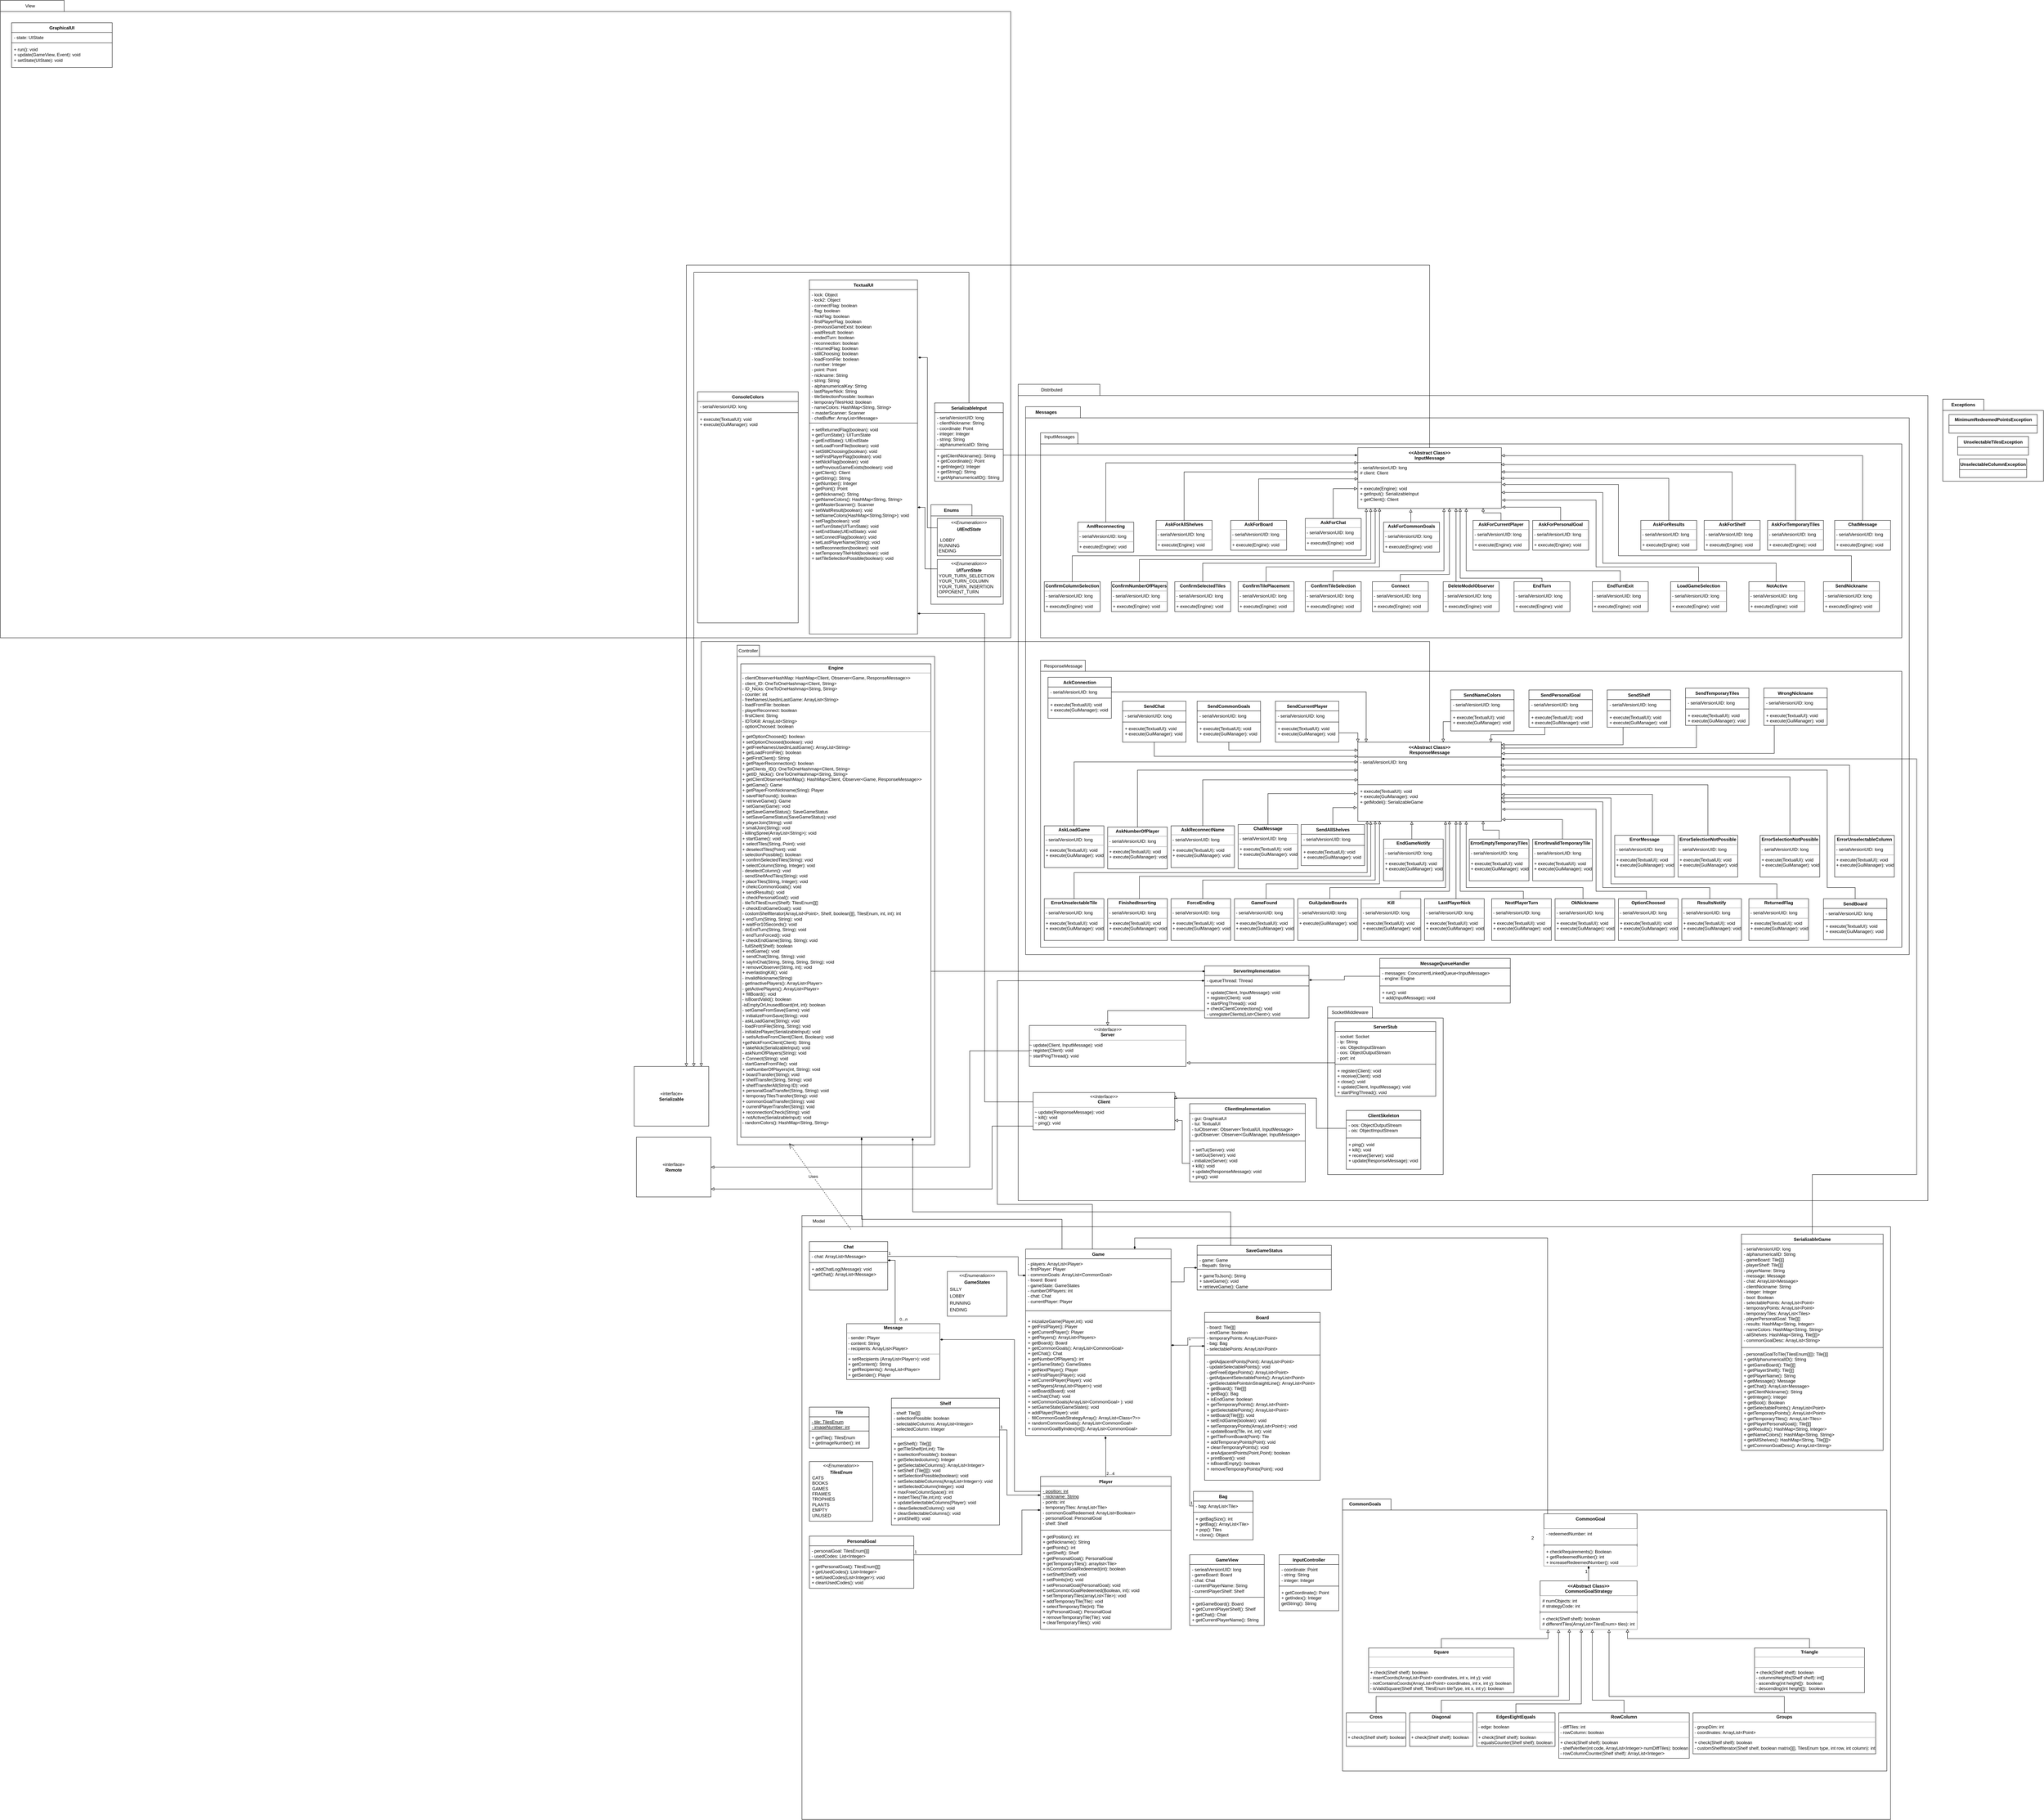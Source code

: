 <mxfile version="21.5.1" type="github">
  <diagram name="Pagina-1" id="WcSLOMXtGoO5Kwd3MJ1G">
    <mxGraphModel dx="4569" dy="4725" grid="1" gridSize="10" guides="1" tooltips="1" connect="1" arrows="1" fold="1" page="1" pageScale="1" pageWidth="1169" pageHeight="827" math="0" shadow="0">
      <root>
        <object label="" Uses="" id="0">
          <mxCell />
        </object>
        <mxCell id="1" parent="0" />
        <mxCell id="0j8p1se4WsX_w9YfrRnY-1" value="" style="shape=folder;fontStyle=1;spacingTop=10;tabWidth=60;tabHeight=30;tabPosition=left;html=1;whiteSpace=wrap;shadow=0;fillColor=none;" parent="1" vertex="1">
          <mxGeometry x="-2490" y="-3470" width="2710" height="1710" as="geometry" />
        </mxCell>
        <mxCell id="LTxgpxZo_bc8f6A4X1VT-33" value="Enums" style="shape=folder;fontStyle=1;tabWidth=110;tabHeight=30;tabPosition=left;html=1;boundedLbl=1;labelInHeader=1;container=1;collapsible=0;whiteSpace=wrap;fillColor=none;" vertex="1" parent="1">
          <mxGeometry x="6" y="-2117" width="194" height="267" as="geometry" />
        </mxCell>
        <mxCell id="LTxgpxZo_bc8f6A4X1VT-34" value="" style="html=1;strokeColor=none;resizeWidth=1;resizeHeight=1;fillColor=none;part=1;connectable=0;allowArrows=0;deletable=0;whiteSpace=wrap;" vertex="1" parent="LTxgpxZo_bc8f6A4X1VT-33">
          <mxGeometry width="194.0" height="186.9" relative="1" as="geometry">
            <mxPoint y="30" as="offset" />
          </mxGeometry>
        </mxCell>
        <mxCell id="1AL47Ae-udw0xNspE_Op-19" value="" style="shape=folder;fontStyle=1;spacingTop=10;tabWidth=120;tabHeight=30;tabPosition=left;html=1;whiteSpace=wrap;fillColor=none;" parent="1" vertex="1">
          <mxGeometry x="1070" y="-770" width="310" height="450" as="geometry" />
        </mxCell>
        <mxCell id="1AL47Ae-udw0xNspE_Op-1" value="" style="shape=folder;fontStyle=1;spacingTop=10;tabWidth=80;tabHeight=30;tabPosition=left;html=1;whiteSpace=wrap;shadow=0;fillColor=none;" parent="1" vertex="1">
          <mxGeometry x="240" y="-2440" width="2440" height="2190" as="geometry" />
        </mxCell>
        <mxCell id="7zn35PvWmJtqcguIeIPs-152" value="Messages" style="shape=folder;fontStyle=1;tabWidth=110;tabHeight=30;tabPosition=left;html=1;boundedLbl=1;labelInHeader=1;container=1;collapsible=0;whiteSpace=wrap;fillColor=none;" parent="1" vertex="1">
          <mxGeometry x="260" y="-2380" width="2370" height="1470" as="geometry" />
        </mxCell>
        <mxCell id="7zn35PvWmJtqcguIeIPs-153" value="" style="html=1;strokeColor=none;resizeWidth=1;resizeHeight=1;fillColor=none;part=1;connectable=0;allowArrows=0;deletable=0;whiteSpace=wrap;" parent="7zn35PvWmJtqcguIeIPs-152" vertex="1">
          <mxGeometry width="2370" height="1029" relative="1" as="geometry">
            <mxPoint y="30" as="offset" />
          </mxGeometry>
        </mxCell>
        <mxCell id="EzJUuA46leq047YBjK1z-1" value="" style="shape=folder;fontStyle=1;spacingTop=10;tabWidth=40;tabHeight=30;tabPosition=left;html=1;whiteSpace=wrap;fillColor=none;" parent="1" vertex="1">
          <mxGeometry x="-340" y="-210" width="2920" height="1620" as="geometry" />
        </mxCell>
        <mxCell id="9WpMfCR_n4XsZXEiZ-4h-2" value="" style="shape=folder;fontStyle=1;spacingTop=10;tabWidth=130;tabHeight=30;tabPosition=left;html=1;whiteSpace=wrap;shadow=0;fillStyle=hatch;fillColor=default;" parent="1" vertex="1">
          <mxGeometry x="1110" y="550" width="1460" height="730" as="geometry" />
        </mxCell>
        <mxCell id="LTxgpxZo_bc8f6A4X1VT-15" style="edgeStyle=orthogonalEdgeStyle;rounded=0;orthogonalLoop=1;jettySize=auto;html=1;exitX=0.25;exitY=0;exitDx=0;exitDy=0;endArrow=diamondThin;endFill=1;" edge="1" parent="1" source="Mxky3zlpcd0uLPRcEJlR-1">
          <mxGeometry relative="1" as="geometry">
            <mxPoint x="-180" y="-420" as="targetPoint" />
            <Array as="points">
              <mxPoint x="358" y="-200" />
              <mxPoint x="-180" y="-200" />
              <mxPoint x="-180" y="-419" />
            </Array>
          </mxGeometry>
        </mxCell>
        <mxCell id="LTxgpxZo_bc8f6A4X1VT-22" style="edgeStyle=orthogonalEdgeStyle;rounded=0;orthogonalLoop=1;jettySize=auto;html=1;exitX=0.5;exitY=0;exitDx=0;exitDy=0;entryX=0;entryY=0.583;entryDx=0;entryDy=0;entryPerimeter=0;endArrow=diamondThin;endFill=1;" edge="1" parent="1" target="1AL47Ae-udw0xNspE_Op-11">
          <mxGeometry relative="1" as="geometry">
            <mxPoint x="439.02" y="-120" as="sourcePoint" />
            <mxPoint x="725.98" y="-846.32" as="targetPoint" />
            <Array as="points">
              <mxPoint x="439" y="-240" />
              <mxPoint x="184" y="-240" />
              <mxPoint x="184" y="-840" />
            </Array>
          </mxGeometry>
        </mxCell>
        <mxCell id="Mxky3zlpcd0uLPRcEJlR-1" value="Game" style="swimlane;fontStyle=1;align=center;verticalAlign=top;childLayout=stackLayout;horizontal=1;startSize=26;horizontalStack=0;resizeParent=1;resizeParentMax=0;resizeLast=0;collapsible=1;marginBottom=0;whiteSpace=wrap;html=1;" parent="1" vertex="1">
          <mxGeometry x="260" y="-120" width="390" height="500" as="geometry">
            <mxRectangle x="330" y="50" width="80" height="30" as="alternateBounds" />
          </mxGeometry>
        </mxCell>
        <mxCell id="Mxky3zlpcd0uLPRcEJlR-2" value="- players: ArrayList&amp;lt;Player&amp;gt;&lt;br&gt;- firstPlayer: Player&lt;br&gt;- commonGoals: ArrayList&amp;lt;CommonGoal&amp;gt;&lt;br&gt;- board: Board&lt;br&gt;- gameState: GameStates&lt;br&gt;- numberOfPlayers: int&lt;br&gt;- chat: Chat&lt;br&gt;- currentPlayer: Player" style="text;strokeColor=none;fillColor=none;align=left;verticalAlign=top;spacingLeft=4;spacingRight=4;overflow=hidden;rotatable=0;points=[[0,0.5],[1,0.5]];portConstraint=eastwest;whiteSpace=wrap;html=1;" parent="Mxky3zlpcd0uLPRcEJlR-1" vertex="1">
          <mxGeometry y="26" width="390" height="124" as="geometry" />
        </mxCell>
        <mxCell id="Mxky3zlpcd0uLPRcEJlR-3" value="" style="line;strokeWidth=1;fillColor=none;align=left;verticalAlign=middle;spacingTop=-1;spacingLeft=3;spacingRight=3;rotatable=0;labelPosition=right;points=[];portConstraint=eastwest;strokeColor=inherit;" parent="Mxky3zlpcd0uLPRcEJlR-1" vertex="1">
          <mxGeometry y="150" width="390" height="30" as="geometry" />
        </mxCell>
        <mxCell id="Mxky3zlpcd0uLPRcEJlR-4" value="+ inizializeGame(Player,int): void&lt;br&gt;+ getFirstPlayer(): Player&lt;br style=&quot;border-color: var(--border-color);&quot;&gt;+ getCurrentPlayer(): Player&lt;br&gt;+ getPlayers(): ArrayList&amp;lt;Players&amp;gt;&lt;br&gt;+ getBoard(): Board&lt;br&gt;+ getCommonGoals(): ArrayList&amp;lt;CommonGoal&amp;gt;&lt;br&gt;+ getChat(): Chat&lt;br&gt;+ getNumberOfPlayers(): int&lt;br&gt;+ getGameState(): GameStates&lt;br&gt;+ getNextPlayer(): Player&lt;br&gt;+ setFirstPlayer(Player): void&lt;br&gt;+ setCurrentPlayer(Player): void&lt;br&gt;+ setPlayers(ArrayList&amp;lt;Player&amp;gt;): void&lt;br style=&quot;border-color: var(--border-color);&quot;&gt;+ setBoard(Board): void&lt;br&gt;+ setChat(Chat): void&lt;br style=&quot;border-color: var(--border-color);&quot;&gt;+ setCommonGoals(ArrayList&amp;lt;CommonGoal&amp;gt; ): void&lt;br&gt;+ setGameState(GameStates): void&lt;br&gt;+ addPlayer(Player): void&lt;br style=&quot;border-color: var(--border-color);&quot;&gt;-&amp;nbsp; fillCommonGoalsStrategyArray(): ArrayList&amp;lt;Class&amp;lt;?&amp;gt;&amp;gt;&lt;br&gt;+ randomCommonGoals(): ArrayList&amp;lt;CommonGoal&amp;gt;&lt;br&gt;+ commonGoalByIndex(int[]): ArrayList&amp;lt;CommonGoal&amp;gt;" style="text;strokeColor=none;fillColor=none;align=left;verticalAlign=top;spacingLeft=4;spacingRight=4;overflow=hidden;rotatable=0;points=[[0,0.5],[1,0.5]];portConstraint=eastwest;whiteSpace=wrap;html=1;" parent="Mxky3zlpcd0uLPRcEJlR-1" vertex="1">
          <mxGeometry y="180" width="390" height="320" as="geometry" />
        </mxCell>
        <mxCell id="Mxky3zlpcd0uLPRcEJlR-6" value="Board" style="swimlane;fontStyle=1;align=center;verticalAlign=top;childLayout=stackLayout;horizontal=1;startSize=26;horizontalStack=0;resizeParent=1;resizeParentMax=0;resizeLast=0;collapsible=1;marginBottom=0;whiteSpace=wrap;html=1;" parent="1" vertex="1">
          <mxGeometry x="740" y="50" width="310" height="450" as="geometry" />
        </mxCell>
        <mxCell id="Mxky3zlpcd0uLPRcEJlR-7" value="- board: Tile[][]&lt;br&gt;- endGame: boolean&lt;br&gt;- temporaryPoints: ArrayList&amp;lt;Point&amp;gt;&lt;br&gt;- bag: Bag&lt;br&gt;- selectablePoints: ArrayList&amp;lt;Point&amp;gt;" style="text;strokeColor=none;fillColor=none;align=left;verticalAlign=top;spacingLeft=4;spacingRight=4;overflow=hidden;rotatable=0;points=[[0,0.5],[1,0.5]];portConstraint=eastwest;whiteSpace=wrap;html=1;" parent="Mxky3zlpcd0uLPRcEJlR-6" vertex="1">
          <mxGeometry y="26" width="310" height="84" as="geometry" />
        </mxCell>
        <mxCell id="Mxky3zlpcd0uLPRcEJlR-8" value="" style="line;strokeWidth=1;fillColor=none;align=left;verticalAlign=middle;spacingTop=-1;spacingLeft=3;spacingRight=3;rotatable=0;labelPosition=right;points=[];portConstraint=eastwest;strokeColor=inherit;" parent="Mxky3zlpcd0uLPRcEJlR-6" vertex="1">
          <mxGeometry y="110" width="310" height="8" as="geometry" />
        </mxCell>
        <mxCell id="Mxky3zlpcd0uLPRcEJlR-9" value="- getAdjacentPoints(Point): ArrayList&amp;lt;Point&amp;gt;&lt;br&gt;- updateSelectablePoints(): void&lt;br&gt;- getFreeEdgesPoints(): ArrayList&amp;lt;Point&amp;gt;&lt;br&gt;- getAdjacentSelectablePoints(): ArrayList&amp;lt;Point&amp;gt;&lt;br&gt;- getSelectablePointsInStraightLine(): ArrayList&amp;lt;Point&amp;gt;&lt;br&gt;+ getBoard(): Tile[][]&lt;br&gt;+ getBag(): Bag&lt;br&gt;+ isEndGame: boolean&lt;br&gt;+ getTemporaryPoints(): ArrayList&amp;lt;Point&amp;gt;&lt;br&gt;+ getSelectablePoints(): ArrayList&amp;lt;Point&amp;gt;&lt;br&gt;+ setBoard(Tile[][]): void&lt;br&gt;+ setEndGame(boolean): void&lt;br&gt;+ setTemporaryPoints(ArrayList&amp;lt;Point&amp;gt;): void&lt;br&gt;+ updateBoard(Tile, int, int): void&lt;br style=&quot;border-color: var(--border-color);&quot;&gt;+ getTileFromBoard(Point): Tile&lt;br&gt;+ addTemporaryPoints(Point): void&lt;br&gt;+ cleanTemporaryPoints(): void&lt;br&gt;+ areAdjacentPoints(Point,Point): boolean&lt;br&gt;+ printBoard(): void&lt;br&gt;+ isBoardEmpty(): boolean&lt;br&gt;+ removeTemporaryPoints(Point): void" style="text;strokeColor=none;fillColor=none;align=left;verticalAlign=top;spacingLeft=4;spacingRight=4;overflow=hidden;rotatable=0;points=[[0,0.5],[1,0.5]];portConstraint=eastwest;whiteSpace=wrap;html=1;" parent="Mxky3zlpcd0uLPRcEJlR-6" vertex="1">
          <mxGeometry y="118" width="310" height="332" as="geometry" />
        </mxCell>
        <mxCell id="Mxky3zlpcd0uLPRcEJlR-15" value="" style="endArrow=diamondThin;endFill=1;html=1;edgeStyle=orthogonalEdgeStyle;align=left;verticalAlign=top;rounded=0;exitX=0;exitY=0.5;exitDx=0;exitDy=0;entryX=1;entryY=0.243;entryDx=0;entryDy=0;entryPerimeter=0;" parent="1" source="Mxky3zlpcd0uLPRcEJlR-7" target="Mxky3zlpcd0uLPRcEJlR-4" edge="1">
          <mxGeometry x="-0.059" y="-5" relative="1" as="geometry">
            <mxPoint x="460" y="110" as="sourcePoint" />
            <mxPoint x="600" y="70" as="targetPoint" />
            <mxPoint as="offset" />
          </mxGeometry>
        </mxCell>
        <mxCell id="Mxky3zlpcd0uLPRcEJlR-16" value="1" style="edgeLabel;resizable=0;html=1;align=left;verticalAlign=bottom;" parent="Mxky3zlpcd0uLPRcEJlR-15" connectable="0" vertex="1">
          <mxGeometry relative="1" as="geometry">
            <mxPoint as="offset" />
          </mxGeometry>
        </mxCell>
        <mxCell id="Mxky3zlpcd0uLPRcEJlR-18" value="Shelf" style="swimlane;fontStyle=1;align=center;verticalAlign=top;childLayout=stackLayout;horizontal=1;startSize=26;horizontalStack=0;resizeParent=1;resizeParentMax=0;resizeLast=0;collapsible=1;marginBottom=0;whiteSpace=wrap;html=1;" parent="1" vertex="1">
          <mxGeometry x="-100" y="280" width="290" height="340" as="geometry" />
        </mxCell>
        <mxCell id="Mxky3zlpcd0uLPRcEJlR-19" value="- shelf: Tile[][]&lt;br&gt;- selectionPossible: boolean&lt;br&gt;- selectableColumns: ArrayList&amp;lt;Integer&amp;gt;&lt;br&gt;- selectedColumn: Integer" style="text;strokeColor=none;fillColor=none;align=left;verticalAlign=top;spacingLeft=4;spacingRight=4;overflow=hidden;rotatable=0;points=[[0,0.5],[1,0.5]];portConstraint=eastwest;whiteSpace=wrap;html=1;" parent="Mxky3zlpcd0uLPRcEJlR-18" vertex="1">
          <mxGeometry y="26" width="290" height="74" as="geometry" />
        </mxCell>
        <mxCell id="Mxky3zlpcd0uLPRcEJlR-20" value="" style="line;strokeWidth=1;fillColor=none;align=left;verticalAlign=middle;spacingTop=-1;spacingLeft=3;spacingRight=3;rotatable=0;labelPosition=right;points=[];portConstraint=eastwest;strokeColor=inherit;" parent="Mxky3zlpcd0uLPRcEJlR-18" vertex="1">
          <mxGeometry y="100" width="290" height="8" as="geometry" />
        </mxCell>
        <mxCell id="Mxky3zlpcd0uLPRcEJlR-21" value="+ getShelf(): Tile[][]&lt;br&gt;+ getTileShelf(int,int): Tile&lt;br&gt;+ isselectionPossible(): boolean&lt;br&gt;+ getSelectedcolumn(): Integer&lt;br&gt;+ getSelectableColumns(): ArrayList&amp;lt;Integer&amp;gt;&lt;br&gt;+ setShelf (Tile[][]): void&lt;br&gt;+ setSelectionPossible(boolean): void&lt;br&gt;+ setSelectableColumns(ArrayList&amp;lt;Integer&amp;gt;): void&lt;br&gt;+ setSelectedColumn(Integer): void&lt;br&gt;+ maxFreeColumnSpace(): int&lt;br&gt;+ instertTiles(Tile,int,int): void&lt;br&gt;+ updateSelectableColumns(Player): void&lt;br&gt;+ cleanSelectedColumn(): void&lt;br&gt;+ cleanSelectableColumns(): void&lt;br&gt;+ printShelf(): void" style="text;strokeColor=none;fillColor=none;align=left;verticalAlign=top;spacingLeft=4;spacingRight=4;overflow=hidden;rotatable=0;points=[[0,0.5],[1,0.5]];portConstraint=eastwest;whiteSpace=wrap;html=1;" parent="Mxky3zlpcd0uLPRcEJlR-18" vertex="1">
          <mxGeometry y="108" width="290" height="232" as="geometry" />
        </mxCell>
        <mxCell id="Mxky3zlpcd0uLPRcEJlR-22" value="" style="endArrow=diamondThin;endFill=1;html=1;edgeStyle=orthogonalEdgeStyle;align=left;verticalAlign=top;rounded=0;exitX=1;exitY=0.25;exitDx=0;exitDy=0;" parent="1" source="Mxky3zlpcd0uLPRcEJlR-18" edge="1">
          <mxGeometry x="-1" relative="1" as="geometry">
            <mxPoint x="390" y="280" as="sourcePoint" />
            <mxPoint x="300" y="540" as="targetPoint" />
            <Array as="points">
              <mxPoint x="210" y="365" />
              <mxPoint x="210" y="540" />
              <mxPoint x="299" y="540" />
            </Array>
          </mxGeometry>
        </mxCell>
        <mxCell id="Mxky3zlpcd0uLPRcEJlR-23" value="1" style="edgeLabel;resizable=0;html=1;align=left;verticalAlign=bottom;" parent="Mxky3zlpcd0uLPRcEJlR-22" connectable="0" vertex="1">
          <mxGeometry x="-1" relative="1" as="geometry" />
        </mxCell>
        <mxCell id="Mxky3zlpcd0uLPRcEJlR-24" value="PersonalGoal" style="swimlane;fontStyle=1;align=center;verticalAlign=top;childLayout=stackLayout;horizontal=1;startSize=26;horizontalStack=0;resizeParent=1;resizeParentMax=0;resizeLast=0;collapsible=1;marginBottom=0;whiteSpace=wrap;html=1;" parent="1" vertex="1">
          <mxGeometry x="-320" y="650" width="280" height="140" as="geometry" />
        </mxCell>
        <mxCell id="Mxky3zlpcd0uLPRcEJlR-25" value="- personalGoal: TilesEnum[][]&lt;br&gt;- usedCodes: List&amp;lt;Integer&amp;gt;" style="text;strokeColor=none;fillColor=none;align=left;verticalAlign=top;spacingLeft=4;spacingRight=4;overflow=hidden;rotatable=0;points=[[0,0.5],[1,0.5]];portConstraint=eastwest;whiteSpace=wrap;html=1;" parent="Mxky3zlpcd0uLPRcEJlR-24" vertex="1">
          <mxGeometry y="26" width="280" height="34" as="geometry" />
        </mxCell>
        <mxCell id="Mxky3zlpcd0uLPRcEJlR-26" value="" style="line;strokeWidth=1;fillColor=none;align=left;verticalAlign=middle;spacingTop=-1;spacingLeft=3;spacingRight=3;rotatable=0;labelPosition=right;points=[];portConstraint=eastwest;strokeColor=inherit;" parent="Mxky3zlpcd0uLPRcEJlR-24" vertex="1">
          <mxGeometry y="60" width="280" height="8" as="geometry" />
        </mxCell>
        <mxCell id="Mxky3zlpcd0uLPRcEJlR-27" value="+ getPersonalGoal(): TilesEnum[][]&lt;br&gt;+ getUsedCodes(): List&amp;lt;Integer&amp;gt;&lt;br&gt;+ setUsedCodes(List&amp;lt;Integer&amp;gt;): void&lt;br&gt;+ cleanUsedCodes(): void" style="text;strokeColor=none;fillColor=none;align=left;verticalAlign=top;spacingLeft=4;spacingRight=4;overflow=hidden;rotatable=0;points=[[0,0.5],[1,0.5]];portConstraint=eastwest;whiteSpace=wrap;html=1;" parent="Mxky3zlpcd0uLPRcEJlR-24" vertex="1">
          <mxGeometry y="68" width="280" height="72" as="geometry" />
        </mxCell>
        <mxCell id="Mxky3zlpcd0uLPRcEJlR-29" value="" style="endArrow=diamondThin;endFill=1;html=1;edgeStyle=orthogonalEdgeStyle;align=left;verticalAlign=top;rounded=0;exitX=1;exitY=0.25;exitDx=0;exitDy=0;" parent="1" source="Mxky3zlpcd0uLPRcEJlR-24" edge="1">
          <mxGeometry x="-1" relative="1" as="geometry">
            <mxPoint x="-40" y="650" as="sourcePoint" />
            <mxPoint x="300" y="580" as="targetPoint" />
            <mxPoint as="offset" />
            <Array as="points">
              <mxPoint x="-40" y="700" />
              <mxPoint x="250" y="700" />
              <mxPoint x="250" y="580" />
            </Array>
          </mxGeometry>
        </mxCell>
        <mxCell id="Mxky3zlpcd0uLPRcEJlR-30" value="1" style="edgeLabel;resizable=0;html=1;align=left;verticalAlign=bottom;" parent="Mxky3zlpcd0uLPRcEJlR-29" connectable="0" vertex="1">
          <mxGeometry x="-1" relative="1" as="geometry">
            <mxPoint y="15" as="offset" />
          </mxGeometry>
        </mxCell>
        <mxCell id="_N1UwID_5jC3FNQXrJoQ-50" style="edgeStyle=orthogonalEdgeStyle;rounded=0;orthogonalLoop=1;jettySize=auto;html=1;exitX=0;exitY=0;exitDx=0;exitDy=0;entryX=0.75;entryY=0;entryDx=0;entryDy=0;endArrow=diamondThin;endFill=1;" parent="1" source="Mxky3zlpcd0uLPRcEJlR-31" target="Mxky3zlpcd0uLPRcEJlR-1" edge="1">
          <mxGeometry relative="1" as="geometry">
            <Array as="points">
              <mxPoint x="1660" y="590" />
              <mxPoint x="1660" y="-150" />
              <mxPoint x="552" y="-150" />
            </Array>
          </mxGeometry>
        </mxCell>
        <mxCell id="Mxky3zlpcd0uLPRcEJlR-31" value="CommonGoal" style="swimlane;fontStyle=1;align=center;verticalAlign=top;childLayout=stackLayout;horizontal=1;startSize=40;horizontalStack=0;resizeParent=1;resizeParentMax=0;resizeLast=0;collapsible=1;marginBottom=0;whiteSpace=wrap;html=1;fillColor=default;" parent="1" vertex="1">
          <mxGeometry x="1650" y="590" width="250" height="140" as="geometry" />
        </mxCell>
        <mxCell id="Mxky3zlpcd0uLPRcEJlR-32" value="- redeemedNumber: int" style="text;strokeColor=none;fillColor=default;align=left;verticalAlign=top;spacingLeft=4;spacingRight=4;overflow=hidden;rotatable=0;points=[[0,0.5],[1,0.5]];portConstraint=eastwest;whiteSpace=wrap;html=1;" parent="Mxky3zlpcd0uLPRcEJlR-31" vertex="1">
          <mxGeometry y="40" width="250" height="40" as="geometry" />
        </mxCell>
        <mxCell id="Mxky3zlpcd0uLPRcEJlR-33" value="" style="line;strokeWidth=1;fillColor=default;align=left;verticalAlign=middle;spacingTop=-1;spacingLeft=3;spacingRight=3;rotatable=0;labelPosition=right;points=[];portConstraint=eastwest;strokeColor=inherit;" parent="Mxky3zlpcd0uLPRcEJlR-31" vertex="1">
          <mxGeometry y="80" width="250" height="8" as="geometry" />
        </mxCell>
        <mxCell id="Mxky3zlpcd0uLPRcEJlR-34" value="+ checkRequirements(): Boolean&lt;br&gt;+ getRedeemedNumber(): int&amp;nbsp;&lt;br&gt;+ increaseRedeemedNumber(): void" style="text;strokeColor=none;fillColor=default;align=left;verticalAlign=top;spacingLeft=4;spacingRight=4;overflow=hidden;rotatable=0;points=[[0,0.5],[1,0.5]];portConstraint=eastwest;whiteSpace=wrap;html=1;" parent="Mxky3zlpcd0uLPRcEJlR-31" vertex="1">
          <mxGeometry y="88" width="250" height="52" as="geometry" />
        </mxCell>
        <mxCell id="Mxky3zlpcd0uLPRcEJlR-38" value="Player" style="swimlane;fontStyle=1;align=center;verticalAlign=top;childLayout=stackLayout;horizontal=1;startSize=26;horizontalStack=0;resizeParent=1;resizeParentMax=0;resizeLast=0;collapsible=1;marginBottom=0;whiteSpace=wrap;html=1;" parent="1" vertex="1">
          <mxGeometry x="300" y="490" width="350" height="410" as="geometry" />
        </mxCell>
        <mxCell id="Z1P8TGeqZuuGpUr6qu0I-7" style="edgeStyle=orthogonalEdgeStyle;rounded=0;orthogonalLoop=1;jettySize=auto;html=1;exitX=0;exitY=0.5;exitDx=0;exitDy=0;entryX=0;entryY=0.5;entryDx=0;entryDy=0;" parent="Mxky3zlpcd0uLPRcEJlR-38" source="Mxky3zlpcd0uLPRcEJlR-41" target="Mxky3zlpcd0uLPRcEJlR-41" edge="1">
          <mxGeometry relative="1" as="geometry" />
        </mxCell>
        <mxCell id="Mxky3zlpcd0uLPRcEJlR-39" value="&lt;u&gt;- position: int&lt;br&gt;&lt;/u&gt;&lt;u style=&quot;border-color: var(--border-color);&quot;&gt;- nickname: String&lt;/u&gt;&lt;br&gt;- points: int&lt;br&gt;- temporaryTiles: ArrayList&amp;lt;Tile&amp;gt;&amp;nbsp;&amp;nbsp;&lt;br&gt;- commonGoalRedeemed: ArrayList&amp;lt;Boolean&amp;gt;&lt;br&gt;- personalGoal: PersonalGoal&lt;br&gt;- shelf: Shelf" style="text;strokeColor=none;fillColor=none;align=left;verticalAlign=top;spacingLeft=4;spacingRight=4;overflow=hidden;rotatable=0;points=[[0,0.5],[1,0.5]];portConstraint=eastwest;whiteSpace=wrap;html=1;" parent="Mxky3zlpcd0uLPRcEJlR-38" vertex="1">
          <mxGeometry y="26" width="350" height="114" as="geometry" />
        </mxCell>
        <mxCell id="Mxky3zlpcd0uLPRcEJlR-40" value="" style="line;strokeWidth=1;fillColor=none;align=left;verticalAlign=middle;spacingTop=-1;spacingLeft=3;spacingRight=3;rotatable=0;labelPosition=right;points=[];portConstraint=eastwest;strokeColor=inherit;" parent="Mxky3zlpcd0uLPRcEJlR-38" vertex="1">
          <mxGeometry y="140" width="350" height="8" as="geometry" />
        </mxCell>
        <mxCell id="Mxky3zlpcd0uLPRcEJlR-41" value="+ getPosition(): int&lt;br&gt;+ getNickname(): String&lt;br&gt;+ getPoints(): int&lt;br&gt;+ getShelf(): Shelf&lt;br&gt;+ getPersonalGoal(): PersonalGoal&lt;br&gt;+ getTemporaryTiles(): arraylist&amp;lt;Tile&amp;gt;&lt;br&gt;+ isCommonGoalRedeemed(int): boolean&lt;br&gt;+ setShelf(Shelf): void&lt;br style=&quot;border-color: var(--border-color);&quot;&gt;+ setPoints(int): void&lt;br style=&quot;border-color: var(--border-color);&quot;&gt;+ setPersonalGoal(PersonalGoal): void&lt;br&gt;+ setCommonGoalRedeemed(Boolean, int): void&lt;br&gt;+ setTemporaryTiles(arrayList&amp;lt;Tile&amp;gt;): void&lt;br&gt;+ addTemporaryTile(Tile): void&lt;br style=&quot;border-color: var(--border-color);&quot;&gt;+ selectTemporaryTile(int): Tile&lt;br&gt;+ tryPersonalGoal(): PersonalGoal&lt;br&gt;+ removeTemporaryTile(Tile): void&lt;br&gt;+ clearTemporaryTiles(): void" style="text;strokeColor=none;fillColor=none;align=left;verticalAlign=top;spacingLeft=4;spacingRight=4;overflow=hidden;rotatable=0;points=[[0,0.5],[1,0.5]];portConstraint=eastwest;whiteSpace=wrap;html=1;" parent="Mxky3zlpcd0uLPRcEJlR-38" vertex="1">
          <mxGeometry y="148" width="350" height="262" as="geometry" />
        </mxCell>
        <mxCell id="Mxky3zlpcd0uLPRcEJlR-42" value="" style="endArrow=diamondThin;endFill=1;html=1;edgeStyle=orthogonalEdgeStyle;align=left;verticalAlign=top;rounded=0;exitX=0.5;exitY=0;exitDx=0;exitDy=0;entryX=0.549;entryY=1.006;entryDx=0;entryDy=0;entryPerimeter=0;" parent="1" source="Mxky3zlpcd0uLPRcEJlR-38" target="Mxky3zlpcd0uLPRcEJlR-4" edge="1">
          <mxGeometry x="-0.913" y="-5" relative="1" as="geometry">
            <mxPoint x="420" y="240" as="sourcePoint" />
            <mxPoint x="464" y="350" as="targetPoint" />
            <mxPoint as="offset" />
            <Array as="points">
              <mxPoint x="475" y="400" />
              <mxPoint x="474" y="400" />
            </Array>
          </mxGeometry>
        </mxCell>
        <mxCell id="Mxky3zlpcd0uLPRcEJlR-43" value="2...4" style="edgeLabel;resizable=0;html=1;align=left;verticalAlign=bottom;" parent="Mxky3zlpcd0uLPRcEJlR-42" connectable="0" vertex="1">
          <mxGeometry x="-1" relative="1" as="geometry" />
        </mxCell>
        <mxCell id="Z1P8TGeqZuuGpUr6qu0I-5" value="&lt;p style=&quot;margin:0px;margin-top:4px;text-align:center;&quot;&gt;&lt;i&gt;&amp;lt;&amp;lt;Enumeration&amp;gt;&amp;gt;&lt;/i&gt;&lt;/p&gt;&lt;p style=&quot;margin:0px;margin-top:4px;text-align:center;&quot;&gt;&lt;i&gt;&lt;b&gt;TilesEnum&lt;/b&gt;&lt;/i&gt;&lt;br&gt;&lt;/p&gt;&lt;p style=&quot;margin:0px;margin-left:4px;&quot;&gt;&amp;nbsp;CATS&lt;/p&gt;&lt;p style=&quot;margin:0px;margin-left:4px;&quot;&gt;&amp;nbsp;BOOKS&lt;/p&gt;&lt;p style=&quot;margin:0px;margin-left:4px;&quot;&gt;&amp;nbsp;GAMES&lt;/p&gt;&lt;p style=&quot;margin:0px;margin-left:4px;&quot;&gt;&amp;nbsp;FRAMES&lt;/p&gt;&lt;p style=&quot;margin:0px;margin-left:4px;&quot;&gt;&amp;nbsp;TROPHIES&lt;/p&gt;&lt;p style=&quot;margin:0px;margin-left:4px;&quot;&gt;&amp;nbsp;PLANTS&lt;/p&gt;&lt;p style=&quot;margin:0px;margin-left:4px;&quot;&gt;&amp;nbsp;EMPTY&lt;/p&gt;&lt;p style=&quot;margin:0px;margin-left:4px;&quot;&gt;&amp;nbsp;UNUSED&lt;/p&gt;" style="verticalAlign=top;align=left;overflow=fill;fontSize=12;fontFamily=Helvetica;html=1;whiteSpace=wrap;" parent="1" vertex="1">
          <mxGeometry x="-320" y="450" width="170" height="160" as="geometry" />
        </mxCell>
        <mxCell id="EzJUuA46leq047YBjK1z-2" value="Model" style="text;html=1;strokeColor=none;fillColor=none;align=center;verticalAlign=middle;whiteSpace=wrap;rounded=0;" parent="1" vertex="1">
          <mxGeometry x="-310" y="-200" width="30" height="10" as="geometry" />
        </mxCell>
        <mxCell id="AMuZGpQVMHgPtwnpilzj-1" value="Bag" style="swimlane;fontStyle=1;align=center;verticalAlign=top;childLayout=stackLayout;horizontal=1;startSize=26;horizontalStack=0;resizeParent=1;resizeParentMax=0;resizeLast=0;collapsible=1;marginBottom=0;whiteSpace=wrap;html=1;" parent="1" vertex="1">
          <mxGeometry x="710" y="530" width="160" height="130" as="geometry" />
        </mxCell>
        <mxCell id="AMuZGpQVMHgPtwnpilzj-2" value="- bag: ArrayList&amp;lt;Tile&amp;gt;" style="text;strokeColor=none;fillColor=none;align=left;verticalAlign=top;spacingLeft=4;spacingRight=4;overflow=hidden;rotatable=0;points=[[0,0.5],[1,0.5]];portConstraint=eastwest;whiteSpace=wrap;html=1;" parent="AMuZGpQVMHgPtwnpilzj-1" vertex="1">
          <mxGeometry y="26" width="160" height="26" as="geometry" />
        </mxCell>
        <mxCell id="AMuZGpQVMHgPtwnpilzj-3" value="" style="line;strokeWidth=1;fillColor=none;align=left;verticalAlign=middle;spacingTop=-1;spacingLeft=3;spacingRight=3;rotatable=0;labelPosition=right;points=[];portConstraint=eastwest;strokeColor=inherit;" parent="AMuZGpQVMHgPtwnpilzj-1" vertex="1">
          <mxGeometry y="52" width="160" height="8" as="geometry" />
        </mxCell>
        <mxCell id="AMuZGpQVMHgPtwnpilzj-4" value="+ getBagSize(): int&lt;br&gt;+ getBag(): ArrayList&amp;lt;Tile&amp;gt;&lt;br style=&quot;border-color: var(--border-color);&quot;&gt;+ pop(): Tiles&lt;br&gt;+ clone(): Object" style="text;strokeColor=none;fillColor=none;align=left;verticalAlign=top;spacingLeft=4;spacingRight=4;overflow=hidden;rotatable=0;points=[[0,0.5],[1,0.5]];portConstraint=eastwest;whiteSpace=wrap;html=1;" parent="AMuZGpQVMHgPtwnpilzj-1" vertex="1">
          <mxGeometry y="60" width="160" height="70" as="geometry" />
        </mxCell>
        <mxCell id="AMuZGpQVMHgPtwnpilzj-5" value="" style="endArrow=diamondThin;endFill=1;html=1;edgeStyle=orthogonalEdgeStyle;align=left;verticalAlign=top;rounded=0;exitX=0;exitY=0.5;exitDx=0;exitDy=0;" parent="1" source="AMuZGpQVMHgPtwnpilzj-2" edge="1">
          <mxGeometry x="-1" relative="1" as="geometry">
            <mxPoint x="500" y="310" as="sourcePoint" />
            <mxPoint x="740" y="140" as="targetPoint" />
            <Array as="points">
              <mxPoint x="700" y="569" />
              <mxPoint x="700" y="140" />
            </Array>
          </mxGeometry>
        </mxCell>
        <mxCell id="AMuZGpQVMHgPtwnpilzj-6" value="1" style="edgeLabel;resizable=0;html=1;align=left;verticalAlign=bottom;" parent="AMuZGpQVMHgPtwnpilzj-5" connectable="0" vertex="1">
          <mxGeometry x="-1" relative="1" as="geometry">
            <mxPoint x="-10" as="offset" />
          </mxGeometry>
        </mxCell>
        <mxCell id="mHvKu2w7ndSmzs79eD4w-6" value="Chat" style="swimlane;fontStyle=1;align=center;verticalAlign=top;childLayout=stackLayout;horizontal=1;startSize=26;horizontalStack=0;resizeParent=1;resizeParentMax=0;resizeLast=0;collapsible=1;marginBottom=0;whiteSpace=wrap;html=1;" parent="1" vertex="1">
          <mxGeometry x="-320" y="-140" width="210" height="130" as="geometry" />
        </mxCell>
        <mxCell id="mHvKu2w7ndSmzs79eD4w-7" value="- chat: ArrayList&amp;lt;Message&amp;gt;" style="text;strokeColor=none;fillColor=none;align=left;verticalAlign=top;spacingLeft=4;spacingRight=4;overflow=hidden;rotatable=0;points=[[0,0.5],[1,0.5]];portConstraint=eastwest;whiteSpace=wrap;html=1;" parent="mHvKu2w7ndSmzs79eD4w-6" vertex="1">
          <mxGeometry y="26" width="210" height="26" as="geometry" />
        </mxCell>
        <mxCell id="mHvKu2w7ndSmzs79eD4w-8" value="" style="line;strokeWidth=1;fillColor=none;align=left;verticalAlign=middle;spacingTop=-1;spacingLeft=3;spacingRight=3;rotatable=0;labelPosition=right;points=[];portConstraint=eastwest;strokeColor=inherit;" parent="mHvKu2w7ndSmzs79eD4w-6" vertex="1">
          <mxGeometry y="52" width="210" height="8" as="geometry" />
        </mxCell>
        <mxCell id="mHvKu2w7ndSmzs79eD4w-9" value="+ addChatLog(Message): void&lt;br&gt;+getChat(): ArrayList&amp;lt;Message&amp;gt;" style="text;strokeColor=none;fillColor=none;align=left;verticalAlign=top;spacingLeft=4;spacingRight=4;overflow=hidden;rotatable=0;points=[[0,0.5],[1,0.5]];portConstraint=eastwest;whiteSpace=wrap;html=1;" parent="mHvKu2w7ndSmzs79eD4w-6" vertex="1">
          <mxGeometry y="60" width="210" height="70" as="geometry" />
        </mxCell>
        <mxCell id="mHvKu2w7ndSmzs79eD4w-10" value="" style="endArrow=diamondThin;endFill=1;html=1;edgeStyle=orthogonalEdgeStyle;align=left;verticalAlign=top;rounded=0;exitX=1;exitY=0.5;exitDx=0;exitDy=0;" parent="1" edge="1">
          <mxGeometry x="-1" relative="1" as="geometry">
            <mxPoint x="-110" y="-100.5" as="sourcePoint" />
            <mxPoint x="260" y="-49.5" as="targetPoint" />
            <mxPoint as="offset" />
            <Array as="points">
              <mxPoint x="75" y="-100.5" />
              <mxPoint x="75" y="-99.5" />
              <mxPoint x="240" y="-99.5" />
              <mxPoint x="240" y="-49.5" />
            </Array>
          </mxGeometry>
        </mxCell>
        <mxCell id="mHvKu2w7ndSmzs79eD4w-11" value="1" style="edgeLabel;resizable=0;html=1;align=left;verticalAlign=bottom;" parent="mHvKu2w7ndSmzs79eD4w-10" connectable="0" vertex="1">
          <mxGeometry x="-1" relative="1" as="geometry" />
        </mxCell>
        <mxCell id="3VdPLMrZcKA6GoJQrmLX-1" value="" style="shape=folder;fontStyle=1;spacingTop=10;tabWidth=60;tabHeight=30;tabPosition=left;html=1;whiteSpace=wrap;fillColor=none;" parent="1" vertex="1">
          <mxGeometry x="-514" y="-1740" width="530" height="1340" as="geometry" />
        </mxCell>
        <mxCell id="3VdPLMrZcKA6GoJQrmLX-2" value="Controller" style="text;html=1;strokeColor=none;fillColor=none;align=center;verticalAlign=middle;whiteSpace=wrap;rounded=0;" parent="1" vertex="1">
          <mxGeometry x="-514" y="-1740" width="60" height="30" as="geometry" />
        </mxCell>
        <mxCell id="LTxgpxZo_bc8f6A4X1VT-23" style="edgeStyle=orthogonalEdgeStyle;rounded=0;orthogonalLoop=1;jettySize=auto;html=1;exitX=1;exitY=0.75;exitDx=0;exitDy=0;entryX=0.006;entryY=0.105;entryDx=0;entryDy=0;entryPerimeter=0;endArrow=diamondThin;endFill=1;" edge="1" parent="1" source="3VdPLMrZcKA6GoJQrmLX-12" target="1AL47Ae-udw0xNspE_Op-10">
          <mxGeometry relative="1" as="geometry">
            <Array as="points">
              <mxPoint x="6" y="-865" />
            </Array>
          </mxGeometry>
        </mxCell>
        <mxCell id="3VdPLMrZcKA6GoJQrmLX-12" value="&lt;p style=&quot;margin:0px;margin-top:4px;text-align:center;&quot;&gt;&lt;b&gt;Engine&lt;/b&gt;&lt;/p&gt;&lt;hr size=&quot;1&quot;&gt;&lt;p style=&quot;margin:0px;margin-left:4px;&quot;&gt;&lt;span style=&quot;background-color: initial;&quot;&gt;- clientObserverHashMap: HashMap&amp;lt;Client, Observer&amp;lt;Game, ResponseMessage&amp;gt;&amp;gt;&lt;/span&gt;&lt;br&gt;&lt;/p&gt;&lt;p style=&quot;margin:0px;margin-left:4px;&quot;&gt;- client_ID: OneToOneHashmap&amp;lt;Client, String&amp;gt;&lt;/p&gt;&lt;p style=&quot;margin:0px;margin-left:4px;&quot;&gt;- ID_Nicks: OneToOneHashmap&amp;lt;String, String&amp;gt;&lt;br&gt;&lt;/p&gt;&lt;p style=&quot;margin:0px;margin-left:4px;&quot;&gt;- counter: int&lt;/p&gt;&lt;p style=&quot;margin:0px;margin-left:4px;&quot;&gt;- freeNamesUsedInLastGame: ArrayList&amp;lt;String&amp;gt;&lt;/p&gt;&lt;p style=&quot;margin:0px;margin-left:4px;&quot;&gt;- loadFromFile: boolean&lt;/p&gt;&lt;p style=&quot;margin:0px;margin-left:4px;&quot;&gt;- playerReconnect: boolean&lt;/p&gt;&lt;p style=&quot;margin:0px;margin-left:4px;&quot;&gt;- firstClient: String&lt;/p&gt;&lt;p style=&quot;margin:0px;margin-left:4px;&quot;&gt;- IDToKill: ArrayList&amp;lt;String&amp;gt;&lt;/p&gt;&lt;p style=&quot;margin:0px;margin-left:4px;&quot;&gt;- optionChoosed: boolean&lt;/p&gt;&lt;hr size=&quot;1&quot;&gt;&lt;p style=&quot;margin:0px;margin-left:4px;&quot;&gt;+ getOptionChoosed(): boolean&lt;/p&gt;&lt;p style=&quot;margin:0px;margin-left:4px;&quot;&gt;+ setOptionChoosed(boolean): void&lt;/p&gt;&lt;p style=&quot;margin:0px;margin-left:4px;&quot;&gt;+ getFreeNamesUsedInLastGame(): ArrayList&amp;lt;String&amp;gt;&lt;/p&gt;&lt;p style=&quot;margin:0px;margin-left:4px;&quot;&gt;+ getLoadFromFile(): boolean&lt;/p&gt;&lt;p style=&quot;margin:0px;margin-left:4px;&quot;&gt;+ getFirstClient(): String&lt;/p&gt;&lt;p style=&quot;margin:0px;margin-left:4px;&quot;&gt;+ getPlayerReconnection(): boolean&lt;/p&gt;&lt;p style=&quot;margin:0px;margin-left:4px;&quot;&gt;+ getClients_ID(): OneToOneHashmap&amp;lt;Client, String&amp;gt;&lt;/p&gt;&lt;p style=&quot;margin:0px;margin-left:4px;&quot;&gt;+ getID_Nicks(): OneToOneHashmap&amp;lt;String, String&amp;gt;&lt;/p&gt;&lt;p style=&quot;margin:0px;margin-left:4px;&quot;&gt;+ getClientObserverHashMap(): HashMap&amp;lt;Client, Observer&amp;lt;Game, ResponseMessage&amp;gt;&amp;gt;&lt;/p&gt;&lt;p style=&quot;margin:0px;margin-left:4px;&quot;&gt;+ getGame(): Game&lt;/p&gt;&lt;p style=&quot;margin:0px;margin-left:4px;&quot;&gt;+ getPlayerFromNickname(Sring): Player&lt;/p&gt;&lt;p style=&quot;margin:0px;margin-left:4px;&quot;&gt;+ saveFileFound(): boolean&lt;/p&gt;&lt;p style=&quot;margin:0px;margin-left:4px;&quot;&gt;+ retrieveGame(): Game&lt;/p&gt;&lt;p style=&quot;margin:0px;margin-left:4px;&quot;&gt;+ setGame(Game): void&lt;/p&gt;&lt;p style=&quot;margin:0px;margin-left:4px;&quot;&gt;+ getSaveGameStatus(): SaveGameStatus&lt;/p&gt;&lt;p style=&quot;margin:0px;margin-left:4px;&quot;&gt;+ setSaveGameStatus(SaveGameStatus): void&lt;/p&gt;&lt;p style=&quot;margin:0px;margin-left:4px;&quot;&gt;+ playerJoin(String): void&lt;br&gt;&lt;/p&gt;&lt;p style=&quot;margin:0px;margin-left:4px;&quot;&gt;+ smallJoin(String): void&lt;/p&gt;&lt;p style=&quot;margin:0px;margin-left:4px;&quot;&gt;- killingSpree(ArrayList&amp;lt;String&amp;gt;): void&lt;/p&gt;&lt;p style=&quot;margin:0px;margin-left:4px;&quot;&gt;+ startGame(): void&lt;/p&gt;&lt;p style=&quot;margin:0px;margin-left:4px;&quot;&gt;+ selectTiles(String, Point): void&lt;/p&gt;&lt;p style=&quot;margin:0px;margin-left:4px;&quot;&gt;+ deselectTiles(Point): void&lt;/p&gt;&lt;p style=&quot;margin:0px;margin-left:4px;&quot;&gt;- selectionPossible(): boolean&lt;/p&gt;&lt;p style=&quot;margin:0px;margin-left:4px;&quot;&gt;+ confirmSelectedTiles(String): void&lt;/p&gt;&lt;p style=&quot;margin:0px;margin-left:4px;&quot;&gt;+ selectColumn(String, Integer): void&lt;/p&gt;&lt;p style=&quot;margin:0px;margin-left:4px;&quot;&gt;- deselectColumn(): void&lt;/p&gt;&lt;p style=&quot;margin:0px;margin-left:4px;&quot;&gt;- sendShelfAndTiles(String): void&lt;/p&gt;&lt;p style=&quot;margin:0px;margin-left:4px;&quot;&gt;+ placeTiles(String, Integer): void&lt;/p&gt;&lt;p style=&quot;margin:0px;margin-left:4px;&quot;&gt;+ chekcCommonGoals(): void&lt;br&gt;&lt;/p&gt;&lt;p style=&quot;margin:0px;margin-left:4px;&quot;&gt;+ sendResults(): void&lt;/p&gt;&lt;p style=&quot;margin:0px;margin-left:4px;&quot;&gt;+ checkPersonalGoal(): void&lt;br&gt;&lt;/p&gt;&lt;p style=&quot;margin:0px;margin-left:4px;&quot;&gt;- tileToTilesEnum(Shelf): TilesEnum[][]&lt;br&gt;&lt;/p&gt;&lt;p style=&quot;margin:0px;margin-left:4px;&quot;&gt;+ checkEndGameGoal(): void&lt;br&gt;&lt;/p&gt;&lt;p style=&quot;margin:0px;margin-left:4px;&quot;&gt;- costomShelfIterator(ArrayList&amp;lt;Point&amp;gt;, Shelf, boolean[][], TilesEnum, int, int): int&lt;br&gt;&lt;/p&gt;&lt;p style=&quot;margin:0px;margin-left:4px;&quot;&gt;+ endTurn(String, String): void&lt;br&gt;&lt;/p&gt;&lt;p style=&quot;margin:0px;margin-left:4px;&quot;&gt;+ waitFor10Seconds(): void&lt;/p&gt;&lt;p style=&quot;margin:0px;margin-left:4px;&quot;&gt;- dcEndTurn(String, String): void&lt;/p&gt;&lt;p style=&quot;margin:0px;margin-left:4px;&quot;&gt;+ endTurnForced(): void&lt;/p&gt;&lt;p style=&quot;margin:0px;margin-left:4px;&quot;&gt;+ checkEndGame(String, String): void&lt;/p&gt;&lt;p style=&quot;margin:0px;margin-left:4px;&quot;&gt;- fullShelf(Shelf): boolean&lt;/p&gt;&lt;p style=&quot;margin:0px;margin-left:4px;&quot;&gt;+ endGame(): void&lt;/p&gt;&lt;p style=&quot;margin:0px;margin-left:4px;&quot;&gt;+ sendChat(String, String): void&lt;/p&gt;&lt;p style=&quot;margin:0px;margin-left:4px;&quot;&gt;+ sayInChat(String, String, String, String): void&lt;/p&gt;&lt;p style=&quot;margin:0px;margin-left:4px;&quot;&gt;+ removeObserver(String, int): void&lt;/p&gt;&lt;p style=&quot;margin:0px;margin-left:4px;&quot;&gt;+ everlastingKill(): void&lt;/p&gt;&lt;p style=&quot;margin:0px;margin-left:4px;&quot;&gt;- invalidNickname(String)&lt;/p&gt;&lt;p style=&quot;margin:0px;margin-left:4px;&quot;&gt;- getInactivePlayers(): ArrayList&amp;lt;Player&amp;gt;&lt;/p&gt;&lt;p style=&quot;margin:0px;margin-left:4px;&quot;&gt;- getActivePlayers(): ArrayList&amp;lt;Player&amp;gt;&lt;/p&gt;&lt;p style=&quot;margin:0px;margin-left:4px;&quot;&gt;+ fillBoard(): void&lt;/p&gt;&lt;p style=&quot;margin:0px;margin-left:4px;&quot;&gt;- isBoardValid(): boolean&lt;/p&gt;&lt;p style=&quot;margin:0px;margin-left:4px;&quot;&gt;-isEmptyOrUnusedBoard(int, int): boolean&lt;/p&gt;&lt;p style=&quot;margin:0px;margin-left:4px;&quot;&gt;- setGameFromSave(Game): void&lt;/p&gt;&lt;p style=&quot;margin:0px;margin-left:4px;&quot;&gt;+ initializeFromSave(String): void&lt;/p&gt;&lt;p style=&quot;margin:0px;margin-left:4px;&quot;&gt;- askLoadGame(String): void&lt;/p&gt;&lt;p style=&quot;margin:0px;margin-left:4px;&quot;&gt;- loadFromFile(String, String): void&lt;/p&gt;&lt;p style=&quot;margin:0px;margin-left:4px;&quot;&gt;- initializePlayer(SerializableInput): void&lt;/p&gt;&lt;p style=&quot;margin:0px;margin-left:4px;&quot;&gt;+ setIsActiveFromClient(Client, Boolean): void&lt;/p&gt;&lt;p style=&quot;margin:0px;margin-left:4px;&quot;&gt;+getNickFromClient(Client): String&lt;/p&gt;&lt;p style=&quot;margin:0px;margin-left:4px;&quot;&gt;+ takeNick(SerializableInput): void&lt;/p&gt;&lt;p style=&quot;margin:0px;margin-left:4px;&quot;&gt;- askNumOfPlayers(String): void&lt;/p&gt;&lt;p style=&quot;margin:0px;margin-left:4px;&quot;&gt;+ Connect(String): void&lt;/p&gt;&lt;p style=&quot;margin:0px;margin-left:4px;&quot;&gt;- startGameFromFile(): void&lt;/p&gt;&lt;p style=&quot;margin:0px;margin-left:4px;&quot;&gt;+ setNumberOfPlayers(int, String): void&lt;/p&gt;&lt;p style=&quot;margin:0px;margin-left:4px;&quot;&gt;+ boardTransfer(String): void&lt;/p&gt;&lt;p style=&quot;margin:0px;margin-left:4px;&quot;&gt;+ shelfTransfer(String, String): void&lt;/p&gt;&lt;p style=&quot;margin:0px;margin-left:4px;&quot;&gt;+ shelfTransferAll(String ID): void&lt;/p&gt;&lt;p style=&quot;margin:0px;margin-left:4px;&quot;&gt;+ personalGoalTransfer(String, String): void&lt;/p&gt;&lt;p style=&quot;margin:0px;margin-left:4px;&quot;&gt;+ temporaryTilesTransfer(String): void&lt;/p&gt;&lt;p style=&quot;margin:0px;margin-left:4px;&quot;&gt;+ commonGoalTransfer(String): void&lt;/p&gt;&lt;p style=&quot;margin:0px;margin-left:4px;&quot;&gt;+ currentPlayerTransfer(String): void&lt;/p&gt;&lt;p style=&quot;margin:0px;margin-left:4px;&quot;&gt;+ reconnectionCheck(String): void&lt;/p&gt;&lt;p style=&quot;margin:0px;margin-left:4px;&quot;&gt;+ notActive(SerializableInput): void&lt;/p&gt;&lt;p style=&quot;margin:0px;margin-left:4px;&quot;&gt;- randomColors(): HashMap&amp;lt;String, String&amp;gt;&lt;/p&gt;&lt;p style=&quot;margin:0px;margin-left:4px;&quot;&gt;&lt;br&gt;&lt;/p&gt;&lt;p style=&quot;margin:0px;margin-left:4px;&quot;&gt;&lt;br&gt;&lt;/p&gt;" style="verticalAlign=top;align=left;overflow=fill;fontSize=12;fontFamily=Helvetica;html=1;whiteSpace=wrap;fillColor=none;" parent="1" vertex="1">
          <mxGeometry x="-504" y="-1690" width="510" height="1270" as="geometry" />
        </mxCell>
        <mxCell id="9U84HWBfrnvw68wfZRjt-1" value="Uses" style="endArrow=open;endSize=12;dashed=1;html=1;rounded=0;exitX=0.045;exitY=0.023;exitDx=0;exitDy=0;exitPerimeter=0;entryX=0.264;entryY=0.997;entryDx=0;entryDy=0;entryPerimeter=0;" parent="1" source="EzJUuA46leq047YBjK1z-1" target="3VdPLMrZcKA6GoJQrmLX-1" edge="1">
          <mxGeometry x="0.231" width="160" relative="1" as="geometry">
            <mxPoint x="-280" y="-70" as="sourcePoint" />
            <mxPoint x="315" y="-340" as="targetPoint" />
            <Array as="points" />
            <mxPoint as="offset" />
          </mxGeometry>
        </mxCell>
        <mxCell id="LTxgpxZo_bc8f6A4X1VT-14" style="edgeStyle=orthogonalEdgeStyle;rounded=0;orthogonalLoop=1;jettySize=auto;html=1;exitX=0.25;exitY=0;exitDx=0;exitDy=0;entryX=0.904;entryY=1.001;entryDx=0;entryDy=0;entryPerimeter=0;endArrow=diamondThin;endFill=1;" edge="1" parent="1" source="7OJYqAJJIA7WfqFcGEee-1" target="3VdPLMrZcKA6GoJQrmLX-12">
          <mxGeometry relative="1" as="geometry">
            <Array as="points">
              <mxPoint x="810" y="-220" />
              <mxPoint x="-43" y="-220" />
            </Array>
          </mxGeometry>
        </mxCell>
        <mxCell id="7OJYqAJJIA7WfqFcGEee-1" value="SaveGameStatus" style="swimlane;fontStyle=1;align=center;verticalAlign=top;childLayout=stackLayout;horizontal=1;startSize=26;horizontalStack=0;resizeParent=1;resizeParentMax=0;resizeLast=0;collapsible=1;marginBottom=0;whiteSpace=wrap;html=1;" parent="1" vertex="1">
          <mxGeometry x="720" y="-130" width="360" height="120" as="geometry" />
        </mxCell>
        <mxCell id="7OJYqAJJIA7WfqFcGEee-2" value="- game: Game&lt;br&gt;- filepath: String" style="text;strokeColor=none;fillColor=none;align=left;verticalAlign=top;spacingLeft=4;spacingRight=4;overflow=hidden;rotatable=0;points=[[0,0.5],[1,0.5]];portConstraint=eastwest;whiteSpace=wrap;html=1;" parent="7OJYqAJJIA7WfqFcGEee-1" vertex="1">
          <mxGeometry y="26" width="360" height="34" as="geometry" />
        </mxCell>
        <mxCell id="7OJYqAJJIA7WfqFcGEee-3" value="" style="line;strokeWidth=1;fillColor=none;align=left;verticalAlign=middle;spacingTop=-1;spacingLeft=3;spacingRight=3;rotatable=0;labelPosition=right;points=[];portConstraint=eastwest;strokeColor=inherit;" parent="7OJYqAJJIA7WfqFcGEee-1" vertex="1">
          <mxGeometry y="60" width="360" height="8" as="geometry" />
        </mxCell>
        <mxCell id="7OJYqAJJIA7WfqFcGEee-4" value="+ gameToJson(): String&lt;br&gt;+ saveGame(): void&lt;br&gt;+ retrieveGame(): Game" style="text;strokeColor=none;fillColor=none;align=left;verticalAlign=top;spacingLeft=4;spacingRight=4;overflow=hidden;rotatable=0;points=[[0,0.5],[1,0.5]];portConstraint=eastwest;whiteSpace=wrap;html=1;" parent="7OJYqAJJIA7WfqFcGEee-1" vertex="1">
          <mxGeometry y="68" width="360" height="52" as="geometry" />
        </mxCell>
        <mxCell id="zbtttQC591RZSIthjDI6-1" value="2" style="text;html=1;strokeColor=none;fillColor=none;align=center;verticalAlign=middle;whiteSpace=wrap;rounded=0;" parent="1" vertex="1">
          <mxGeometry x="1590" y="640" width="60" height="30" as="geometry" />
        </mxCell>
        <mxCell id="zbtttQC591RZSIthjDI6-6" value="Tile" style="swimlane;fontStyle=1;align=center;verticalAlign=top;childLayout=stackLayout;horizontal=1;startSize=26;horizontalStack=0;resizeParent=1;resizeParentMax=0;resizeLast=0;collapsible=1;marginBottom=0;whiteSpace=wrap;html=1;" parent="1" vertex="1">
          <mxGeometry x="-320" y="304" width="160" height="110" as="geometry" />
        </mxCell>
        <mxCell id="zbtttQC591RZSIthjDI6-7" value="&lt;u&gt;- tile: TilesEnum&lt;br&gt;- imageNumber: int&lt;/u&gt;" style="text;strokeColor=none;fillColor=none;align=left;verticalAlign=top;spacingLeft=4;spacingRight=4;overflow=hidden;rotatable=0;points=[[0,0.5],[1,0.5]];portConstraint=eastwest;whiteSpace=wrap;html=1;" parent="zbtttQC591RZSIthjDI6-6" vertex="1">
          <mxGeometry y="26" width="160" height="34" as="geometry" />
        </mxCell>
        <mxCell id="zbtttQC591RZSIthjDI6-8" value="" style="line;strokeWidth=1;fillColor=none;align=left;verticalAlign=middle;spacingTop=-1;spacingLeft=3;spacingRight=3;rotatable=0;labelPosition=right;points=[];portConstraint=eastwest;strokeColor=inherit;" parent="zbtttQC591RZSIthjDI6-6" vertex="1">
          <mxGeometry y="60" width="160" height="8" as="geometry" />
        </mxCell>
        <mxCell id="zbtttQC591RZSIthjDI6-9" value="+ getTile(): TilesEnum&lt;br&gt;+ getImageNumber(): int" style="text;strokeColor=none;fillColor=none;align=left;verticalAlign=top;spacingLeft=4;spacingRight=4;overflow=hidden;rotatable=0;points=[[0,0.5],[1,0.5]];portConstraint=eastwest;whiteSpace=wrap;html=1;" parent="zbtttQC591RZSIthjDI6-6" vertex="1">
          <mxGeometry y="68" width="160" height="42" as="geometry" />
        </mxCell>
        <mxCell id="9WpMfCR_n4XsZXEiZ-4h-3" value="&lt;font style=&quot;font-size: 12px;&quot;&gt;CommonGoals&lt;/font&gt;" style="text;strokeColor=none;fillColor=none;html=1;fontSize=24;fontStyle=1;verticalAlign=middle;align=center;" parent="1" vertex="1">
          <mxGeometry x="1120" y="540" width="100" height="40" as="geometry" />
        </mxCell>
        <mxCell id="o77QHmqQmNkal7PHkD5_-2" value="1" style="text;html=1;strokeColor=none;fillColor=none;align=center;verticalAlign=middle;whiteSpace=wrap;rounded=0;" parent="1" vertex="1">
          <mxGeometry x="1754" y="740" width="20" height="10" as="geometry" />
        </mxCell>
        <mxCell id="_N1UwID_5jC3FNQXrJoQ-82" style="edgeStyle=orthogonalEdgeStyle;rounded=0;orthogonalLoop=1;jettySize=auto;html=1;exitX=1;exitY=0.5;exitDx=0;exitDy=0;entryX=0;entryY=0.5;entryDx=0;entryDy=0;endArrow=diamondThin;endFill=1;" parent="1" source="Mxky3zlpcd0uLPRcEJlR-2" target="7OJYqAJJIA7WfqFcGEee-1" edge="1">
          <mxGeometry relative="1" as="geometry" />
        </mxCell>
        <mxCell id="XnbRa7-TdVYX6gBNCO99-1" value="&lt;p style=&quot;margin:0px;margin-top:4px;text-align:center;&quot;&gt;&lt;b&gt;Message&lt;/b&gt;&lt;/p&gt;&lt;hr size=&quot;1&quot;&gt;&lt;p style=&quot;margin:0px;margin-left:4px;&quot;&gt;- sender: Player&lt;br&gt;- content: String&lt;/p&gt;&lt;p style=&quot;margin:0px;margin-left:4px;&quot;&gt;- recipients: ArrayList&amp;lt;Player&amp;gt;&lt;/p&gt;&lt;hr size=&quot;1&quot;&gt;&lt;p style=&quot;margin:0px;margin-left:4px;&quot;&gt;+&amp;nbsp;setRecipients (ArrayList&amp;lt;Player&amp;gt;&lt;span style=&quot;background-color: initial;&quot;&gt;): void&lt;/span&gt;&lt;/p&gt;&lt;p style=&quot;margin:0px;margin-left:4px;&quot;&gt;+&amp;nbsp;getContent&lt;span style=&quot;background-color: initial;&quot;&gt;(): String&lt;/span&gt;&lt;/p&gt;&lt;p style=&quot;margin:0px;margin-left:4px;&quot;&gt;&lt;span style=&quot;background-color: initial;&quot;&gt;+&amp;nbsp;&lt;/span&gt;getRecipients(): ArrayList&amp;lt;Player&amp;gt;&lt;/p&gt;&lt;p style=&quot;margin:0px;margin-left:4px;&quot;&gt;+&amp;nbsp;getSender(): Player&lt;/p&gt;" style="verticalAlign=top;align=left;overflow=fill;fontSize=12;fontFamily=Helvetica;html=1;whiteSpace=wrap;" parent="1" vertex="1">
          <mxGeometry x="-220" y="80" width="250" height="150" as="geometry" />
        </mxCell>
        <mxCell id="XnbRa7-TdVYX6gBNCO99-4" value="" style="endArrow=diamondThin;endFill=1;html=1;edgeStyle=orthogonalEdgeStyle;align=left;verticalAlign=top;rounded=0;entryX=1.002;entryY=0.285;entryDx=0;entryDy=0;entryPerimeter=0;" parent="1" target="XnbRa7-TdVYX6gBNCO99-1" edge="1">
          <mxGeometry x="-1" relative="1" as="geometry">
            <mxPoint x="300" y="530" as="sourcePoint" />
            <mxPoint x="-0.02" y="140" as="targetPoint" />
            <Array as="points">
              <mxPoint x="230" y="530" />
              <mxPoint x="230" y="123" />
            </Array>
          </mxGeometry>
        </mxCell>
        <mxCell id="XnbRa7-TdVYX6gBNCO99-6" value="" style="endArrow=diamondThin;endFill=1;html=1;edgeStyle=orthogonalEdgeStyle;align=left;verticalAlign=top;rounded=0;exitX=0.5;exitY=0;exitDx=0;exitDy=0;" parent="1" source="XnbRa7-TdVYX6gBNCO99-1" edge="1">
          <mxGeometry x="-1" relative="1" as="geometry">
            <mxPoint x="330" y="60" as="sourcePoint" />
            <mxPoint x="-110" y="-90" as="targetPoint" />
            <Array as="points">
              <mxPoint x="-90" y="80" />
              <mxPoint x="-90" y="-90" />
            </Array>
          </mxGeometry>
        </mxCell>
        <mxCell id="XnbRa7-TdVYX6gBNCO99-7" value="0...n" style="edgeLabel;resizable=0;html=1;align=left;verticalAlign=bottom;" parent="XnbRa7-TdVYX6gBNCO99-6" connectable="0" vertex="1">
          <mxGeometry x="-1" relative="1" as="geometry">
            <mxPoint x="15" y="-4" as="offset" />
          </mxGeometry>
        </mxCell>
        <mxCell id="Bs_YzykeCiTkUcpEXx2v-7" style="edgeStyle=orthogonalEdgeStyle;rounded=0;orthogonalLoop=1;jettySize=auto;html=1;exitX=0.5;exitY=0;exitDx=0;exitDy=0;entryX=0.48;entryY=1;entryDx=0;entryDy=0;entryPerimeter=0;endArrow=diamondThin;endFill=1;" parent="1" source="Bs_YzykeCiTkUcpEXx2v-1" target="Mxky3zlpcd0uLPRcEJlR-34" edge="1">
          <mxGeometry relative="1" as="geometry" />
        </mxCell>
        <mxCell id="Bs_YzykeCiTkUcpEXx2v-1" value="&amp;lt;&amp;lt;Abstract Class&amp;gt;&amp;gt;&lt;br&gt;CommonGoalStrategy" style="swimlane;fontStyle=1;align=center;verticalAlign=top;childLayout=stackLayout;horizontal=1;startSize=40;horizontalStack=0;resizeParent=1;resizeParentMax=0;resizeLast=0;collapsible=1;marginBottom=0;whiteSpace=wrap;html=1;" parent="1" vertex="1">
          <mxGeometry x="1640" y="770" width="260" height="130" as="geometry" />
        </mxCell>
        <mxCell id="Bs_YzykeCiTkUcpEXx2v-2" value="# numObjects: int&lt;br&gt;# strategyCode: int" style="text;strokeColor=none;fillColor=default;align=left;verticalAlign=top;spacingLeft=4;spacingRight=4;overflow=hidden;rotatable=0;points=[[0,0.5],[1,0.5]];portConstraint=eastwest;whiteSpace=wrap;html=1;" parent="Bs_YzykeCiTkUcpEXx2v-1" vertex="1">
          <mxGeometry y="40" width="260" height="40" as="geometry" />
        </mxCell>
        <mxCell id="Bs_YzykeCiTkUcpEXx2v-3" value="" style="line;strokeWidth=1;fillColor=default;align=left;verticalAlign=middle;spacingTop=-1;spacingLeft=3;spacingRight=3;rotatable=0;labelPosition=right;points=[];portConstraint=eastwest;strokeColor=inherit;" parent="Bs_YzykeCiTkUcpEXx2v-1" vertex="1">
          <mxGeometry y="80" width="260" height="8" as="geometry" />
        </mxCell>
        <mxCell id="Bs_YzykeCiTkUcpEXx2v-4" value="+ check(Shelf shelf): boolean&lt;br&gt;# differentTiles(ArrayList&amp;lt;TilesEnum&amp;gt; tiles): int" style="text;strokeColor=none;fillColor=default;align=left;verticalAlign=top;spacingLeft=4;spacingRight=4;overflow=hidden;rotatable=0;points=[[0,0.5],[1,0.5]];portConstraint=eastwest;whiteSpace=wrap;html=1;" parent="Bs_YzykeCiTkUcpEXx2v-1" vertex="1">
          <mxGeometry y="88" width="260" height="42" as="geometry" />
        </mxCell>
        <mxCell id="Bs_YzykeCiTkUcpEXx2v-16" style="edgeStyle=orthogonalEdgeStyle;rounded=0;orthogonalLoop=1;jettySize=auto;html=1;exitX=0.5;exitY=0;exitDx=0;exitDy=0;entryX=0.901;entryY=0.988;entryDx=0;entryDy=0;entryPerimeter=0;endArrow=block;endFill=0;" parent="1" source="Bs_YzykeCiTkUcpEXx2v-8" target="Bs_YzykeCiTkUcpEXx2v-4" edge="1">
          <mxGeometry relative="1" as="geometry" />
        </mxCell>
        <mxCell id="Bs_YzykeCiTkUcpEXx2v-8" value="&lt;p style=&quot;margin:0px;margin-top:4px;text-align:center;&quot;&gt;&lt;b&gt;Triangle&lt;/b&gt;&lt;/p&gt;&lt;hr size=&quot;1&quot;&gt;&lt;p style=&quot;margin:0px;margin-left:4px;&quot;&gt;&lt;br&gt;&lt;/p&gt;&lt;hr size=&quot;1&quot;&gt;&lt;p style=&quot;margin:0px;margin-left:4px;&quot;&gt;+ check(Shelf shelf): boolean&lt;br&gt;&lt;/p&gt;&lt;p style=&quot;margin:0px;margin-left:4px;&quot;&gt;- columnsHeights(Shelf shelf): int[]&lt;/p&gt;&lt;p style=&quot;margin:0px;margin-left:4px;&quot;&gt;- ascending(int height[]):&amp;nbsp; boolean&lt;/p&gt;&lt;p style=&quot;margin:0px;margin-left:4px;&quot;&gt;- descending(int height[]):&amp;nbsp; boolean&lt;br&gt;&lt;/p&gt;" style="verticalAlign=top;align=left;overflow=fill;fontSize=12;fontFamily=Helvetica;html=1;whiteSpace=wrap;" parent="1" vertex="1">
          <mxGeometry x="2215" y="950" width="295" height="120" as="geometry" />
        </mxCell>
        <mxCell id="Bs_YzykeCiTkUcpEXx2v-19" style="edgeStyle=orthogonalEdgeStyle;rounded=0;orthogonalLoop=1;jettySize=auto;html=1;exitX=0.5;exitY=0;exitDx=0;exitDy=0;entryX=0.425;entryY=0.988;entryDx=0;entryDy=0;entryPerimeter=0;endArrow=block;endFill=0;" parent="1" source="Bs_YzykeCiTkUcpEXx2v-9" target="Bs_YzykeCiTkUcpEXx2v-4" edge="1">
          <mxGeometry relative="1" as="geometry">
            <Array as="points">
              <mxPoint x="1575" y="1100" />
              <mxPoint x="1751" y="1100" />
            </Array>
          </mxGeometry>
        </mxCell>
        <mxCell id="Bs_YzykeCiTkUcpEXx2v-9" value="&lt;p style=&quot;margin:0px;margin-top:4px;text-align:center;&quot;&gt;&lt;b&gt;EdgesEightEquals&lt;/b&gt;&lt;/p&gt;&lt;hr size=&quot;1&quot;&gt;&lt;p style=&quot;margin:0px;margin-left:4px;&quot;&gt;- edge: boolean&lt;/p&gt;&lt;hr size=&quot;1&quot;&gt;&lt;p style=&quot;margin:0px;margin-left:4px;&quot;&gt;+ check(Shelf shelf): boolean&lt;br&gt;&lt;/p&gt;&lt;p style=&quot;margin:0px;margin-left:4px;&quot;&gt;- equalsCounter(Shelf shelf): boolean&lt;/p&gt;" style="verticalAlign=top;align=left;overflow=fill;fontSize=12;fontFamily=Helvetica;html=1;whiteSpace=wrap;" parent="1" vertex="1">
          <mxGeometry x="1470" y="1124" width="210" height="90" as="geometry" />
        </mxCell>
        <mxCell id="Bs_YzykeCiTkUcpEXx2v-18" style="edgeStyle=orthogonalEdgeStyle;rounded=0;orthogonalLoop=1;jettySize=auto;html=1;exitX=0.5;exitY=0;exitDx=0;exitDy=0;entryX=0.301;entryY=0.988;entryDx=0;entryDy=0;entryPerimeter=0;endArrow=block;endFill=0;" parent="1" source="Bs_YzykeCiTkUcpEXx2v-10" target="Bs_YzykeCiTkUcpEXx2v-4" edge="1">
          <mxGeometry relative="1" as="geometry">
            <Array as="points">
              <mxPoint x="1375" y="1090" />
              <mxPoint x="1718" y="1090" />
            </Array>
          </mxGeometry>
        </mxCell>
        <mxCell id="Bs_YzykeCiTkUcpEXx2v-10" value="&lt;p style=&quot;margin:0px;margin-top:4px;text-align:center;&quot;&gt;&lt;b&gt;Diagonal&lt;/b&gt;&lt;/p&gt;&lt;hr size=&quot;1&quot;&gt;&lt;p style=&quot;margin:0px;margin-left:4px;&quot;&gt;&lt;br&gt;&lt;/p&gt;&lt;hr size=&quot;1&quot;&gt;&lt;p style=&quot;margin:0px;margin-left:4px;&quot;&gt;+ check(Shelf shelf): boolean&lt;br&gt;&lt;/p&gt;" style="verticalAlign=top;align=left;overflow=fill;fontSize=12;fontFamily=Helvetica;html=1;whiteSpace=wrap;" parent="1" vertex="1">
          <mxGeometry x="1290" y="1124" width="170" height="90" as="geometry" />
        </mxCell>
        <mxCell id="Bs_YzykeCiTkUcpEXx2v-17" style="edgeStyle=orthogonalEdgeStyle;rounded=0;orthogonalLoop=1;jettySize=auto;html=1;exitX=0.5;exitY=0;exitDx=0;exitDy=0;entryX=0.191;entryY=1.01;entryDx=0;entryDy=0;entryPerimeter=0;endArrow=block;endFill=0;" parent="1" source="Bs_YzykeCiTkUcpEXx2v-11" target="Bs_YzykeCiTkUcpEXx2v-4" edge="1">
          <mxGeometry relative="1" as="geometry">
            <Array as="points">
              <mxPoint x="1200" y="1080" />
              <mxPoint x="1690" y="1080" />
            </Array>
          </mxGeometry>
        </mxCell>
        <mxCell id="Bs_YzykeCiTkUcpEXx2v-11" value="&lt;p style=&quot;margin:0px;margin-top:4px;text-align:center;&quot;&gt;&lt;b&gt;Cross&lt;/b&gt;&lt;/p&gt;&lt;hr size=&quot;1&quot;&gt;&lt;p style=&quot;margin:0px;margin-left:4px;&quot;&gt;&lt;br&gt;&lt;/p&gt;&lt;hr size=&quot;1&quot;&gt;&lt;p style=&quot;margin:0px;margin-left:4px;&quot;&gt;+ check(Shelf shelf): boolean&lt;br&gt;&lt;/p&gt;" style="verticalAlign=top;align=left;overflow=fill;fontSize=12;fontFamily=Helvetica;html=1;whiteSpace=wrap;" parent="1" vertex="1">
          <mxGeometry x="1120" y="1124" width="160" height="90" as="geometry" />
        </mxCell>
        <mxCell id="Bs_YzykeCiTkUcpEXx2v-20" style="edgeStyle=orthogonalEdgeStyle;rounded=0;orthogonalLoop=1;jettySize=auto;html=1;exitX=0.5;exitY=0;exitDx=0;exitDy=0;entryX=0.538;entryY=1;entryDx=0;entryDy=0;entryPerimeter=0;endArrow=block;endFill=0;" parent="1" source="Bs_YzykeCiTkUcpEXx2v-12" target="Bs_YzykeCiTkUcpEXx2v-4" edge="1">
          <mxGeometry relative="1" as="geometry">
            <Array as="points">
              <mxPoint x="1865" y="1090" />
              <mxPoint x="1780" y="1090" />
            </Array>
          </mxGeometry>
        </mxCell>
        <mxCell id="Bs_YzykeCiTkUcpEXx2v-12" value="&lt;p style=&quot;margin:0px;margin-top:4px;text-align:center;&quot;&gt;&lt;b&gt;RowColumn&lt;/b&gt;&lt;/p&gt;&lt;hr size=&quot;1&quot;&gt;&lt;p style=&quot;margin:0px;margin-left:4px;&quot;&gt;- diffTiles: int&lt;/p&gt;&lt;p style=&quot;margin:0px;margin-left:4px;&quot;&gt;- rowColumn: boolean&lt;/p&gt;&lt;hr size=&quot;1&quot;&gt;&lt;p style=&quot;margin:0px;margin-left:4px;&quot;&gt;+ check(Shelf shelf): boolean&lt;br&gt;&lt;/p&gt;&lt;p style=&quot;margin:0px;margin-left:4px;&quot;&gt;- shelfVerifier(int code, ArrayList&amp;lt;Integer&amp;gt; numDiffTiles): boolean&lt;/p&gt;&lt;p style=&quot;margin:0px;margin-left:4px;&quot;&gt;- rowColumnCounter(Shelf shelf): ArrayList&amp;lt;Integer&amp;gt;&lt;/p&gt;" style="verticalAlign=top;align=left;overflow=fill;fontSize=12;fontFamily=Helvetica;html=1;whiteSpace=wrap;" parent="1" vertex="1">
          <mxGeometry x="1690" y="1124" width="350" height="122" as="geometry" />
        </mxCell>
        <mxCell id="Bs_YzykeCiTkUcpEXx2v-21" style="edgeStyle=orthogonalEdgeStyle;rounded=0;orthogonalLoop=1;jettySize=auto;html=1;exitX=0.5;exitY=0;exitDx=0;exitDy=0;entryX=0.711;entryY=1.01;entryDx=0;entryDy=0;entryPerimeter=0;endArrow=block;endFill=0;" parent="1" source="Bs_YzykeCiTkUcpEXx2v-13" target="Bs_YzykeCiTkUcpEXx2v-4" edge="1">
          <mxGeometry relative="1" as="geometry">
            <Array as="points">
              <mxPoint x="2295" y="1080" />
              <mxPoint x="1825" y="1080" />
            </Array>
          </mxGeometry>
        </mxCell>
        <mxCell id="Bs_YzykeCiTkUcpEXx2v-13" value="&lt;p style=&quot;margin:0px;margin-top:4px;text-align:center;&quot;&gt;&lt;b&gt;Groups&lt;/b&gt;&lt;/p&gt;&lt;hr size=&quot;1&quot;&gt;&lt;p style=&quot;margin:0px;margin-left:4px;&quot;&gt;- groupDim: int&lt;/p&gt;&lt;p style=&quot;margin:0px;margin-left:4px;&quot;&gt;- coordinates: ArrayList&amp;lt;Point&amp;gt;&lt;/p&gt;&lt;hr size=&quot;1&quot;&gt;&lt;p style=&quot;margin:0px;margin-left:4px;&quot;&gt;+ check(Shelf shelf): boolean&lt;br&gt;&lt;/p&gt;&lt;p style=&quot;margin:0px;margin-left:4px;&quot;&gt;- customShelfIterator(Shelf shelf, boolean matrix[][], TilesEnum type, int row, int column): int&lt;/p&gt;" style="verticalAlign=top;align=left;overflow=fill;fontSize=12;fontFamily=Helvetica;html=1;whiteSpace=wrap;" parent="1" vertex="1">
          <mxGeometry x="2050" y="1124" width="490" height="110" as="geometry" />
        </mxCell>
        <mxCell id="Bs_YzykeCiTkUcpEXx2v-15" style="edgeStyle=orthogonalEdgeStyle;rounded=0;orthogonalLoop=1;jettySize=auto;html=1;exitX=0.5;exitY=0;exitDx=0;exitDy=0;entryX=0.081;entryY=1.01;entryDx=0;entryDy=0;entryPerimeter=0;endArrow=block;endFill=0;" parent="1" source="Bs_YzykeCiTkUcpEXx2v-14" target="Bs_YzykeCiTkUcpEXx2v-4" edge="1">
          <mxGeometry relative="1" as="geometry" />
        </mxCell>
        <mxCell id="Bs_YzykeCiTkUcpEXx2v-14" value="&lt;p style=&quot;margin:0px;margin-top:4px;text-align:center;&quot;&gt;&lt;b&gt;Square&lt;/b&gt;&lt;/p&gt;&lt;hr size=&quot;1&quot;&gt;&lt;p style=&quot;margin:0px;margin-left:4px;&quot;&gt;&lt;br&gt;&lt;/p&gt;&lt;hr size=&quot;1&quot;&gt;&lt;p style=&quot;margin:0px;margin-left:4px;&quot;&gt;+ check(Shelf shelf): boolean&lt;br&gt;&lt;/p&gt;&lt;p style=&quot;margin:0px;margin-left:4px;&quot;&gt;- insertCoords(ArrayList&amp;lt;Point&amp;gt; coordinates, int x, int y): void&lt;/p&gt;&lt;p style=&quot;margin:0px;margin-left:4px;&quot;&gt;- notContainsCoords(ArrayList&amp;lt;Point&amp;gt; coordinates, int x, int y): boolean&lt;/p&gt;&lt;p style=&quot;margin:0px;margin-left:4px;&quot;&gt;- isValidSquare(Shelf shelf, TilesEnum tileType, int x, int y): boolean&lt;/p&gt;" style="verticalAlign=top;align=left;overflow=fill;fontSize=12;fontFamily=Helvetica;html=1;whiteSpace=wrap;fillColor=default;" parent="1" vertex="1">
          <mxGeometry x="1180" y="950" width="390" height="120" as="geometry" />
        </mxCell>
        <mxCell id="1AL47Ae-udw0xNspE_Op-2" value="Distributed" style="text;html=1;strokeColor=none;fillColor=none;align=center;verticalAlign=middle;whiteSpace=wrap;rounded=0;" parent="1" vertex="1">
          <mxGeometry x="300" y="-2440" width="60" height="30" as="geometry" />
        </mxCell>
        <mxCell id="7zn35PvWmJtqcguIeIPs-268" style="edgeStyle=orthogonalEdgeStyle;rounded=0;orthogonalLoop=1;jettySize=auto;html=1;exitX=0;exitY=0.5;exitDx=0;exitDy=0;entryX=1;entryY=0.867;entryDx=0;entryDy=0;entryPerimeter=0;endArrow=block;endFill=0;" parent="1" source="1AL47Ae-udw0xNspE_Op-3" target="7zn35PvWmJtqcguIeIPs-267" edge="1">
          <mxGeometry relative="1" as="geometry">
            <Array as="points">
              <mxPoint x="280" y="-450" />
              <mxPoint x="170" y="-450" />
              <mxPoint x="170" y="-281" />
            </Array>
          </mxGeometry>
        </mxCell>
        <mxCell id="LTxgpxZo_bc8f6A4X1VT-41" style="edgeStyle=orthogonalEdgeStyle;rounded=0;orthogonalLoop=1;jettySize=auto;html=1;exitX=0;exitY=0.25;exitDx=0;exitDy=0;endArrow=diamondThin;endFill=1;" edge="1" parent="1" source="1AL47Ae-udw0xNspE_Op-3">
          <mxGeometry relative="1" as="geometry">
            <mxPoint x="-30" y="-1825" as="targetPoint" />
            <Array as="points">
              <mxPoint x="150" y="-515" />
              <mxPoint x="150" y="-1825" />
            </Array>
          </mxGeometry>
        </mxCell>
        <mxCell id="1AL47Ae-udw0xNspE_Op-3" value="&lt;p style=&quot;margin:0px;margin-top:4px;text-align:center;&quot;&gt;&lt;i&gt;&amp;lt;&amp;lt;Interface&amp;gt;&amp;gt;&lt;/i&gt;&lt;br&gt;&lt;b&gt;Client&lt;/b&gt;&lt;/p&gt;&lt;hr size=&quot;1&quot;&gt;&lt;p style=&quot;margin:0px;margin-left:4px;&quot;&gt;~&amp;nbsp;update(ResponseMessage): void&lt;/p&gt;&lt;p style=&quot;margin:0px;margin-left:4px;&quot;&gt;~ kill(): void&lt;/p&gt;&lt;p style=&quot;margin:0px;margin-left:4px;&quot;&gt;~ ping(): void&lt;/p&gt;&lt;p style=&quot;margin:0px;margin-left:4px;&quot;&gt;&lt;br&gt;&lt;/p&gt;" style="verticalAlign=top;align=left;overflow=fill;fontSize=12;fontFamily=Helvetica;html=1;whiteSpace=wrap;fillColor=none;" parent="1" vertex="1">
          <mxGeometry x="280" y="-540" width="380" height="100" as="geometry" />
        </mxCell>
        <mxCell id="7zn35PvWmJtqcguIeIPs-269" style="edgeStyle=orthogonalEdgeStyle;rounded=0;orthogonalLoop=1;jettySize=auto;html=1;exitX=0;exitY=0.75;exitDx=0;exitDy=0;entryX=1;entryY=0.5;entryDx=0;entryDy=0;endArrow=block;endFill=0;" parent="1" source="1AL47Ae-udw0xNspE_Op-5" target="7zn35PvWmJtqcguIeIPs-267" edge="1">
          <mxGeometry relative="1" as="geometry">
            <Array as="points">
              <mxPoint x="270" y="-652" />
              <mxPoint x="110" y="-652" />
              <mxPoint x="110" y="-340" />
            </Array>
          </mxGeometry>
        </mxCell>
        <mxCell id="1AL47Ae-udw0xNspE_Op-5" value="&lt;p style=&quot;margin:0px;margin-top:4px;text-align:center;&quot;&gt;&lt;i&gt;&amp;lt;&amp;lt;Interface&amp;gt;&amp;gt;&lt;/i&gt;&lt;br&gt;&lt;b&gt;Server&lt;/b&gt;&lt;/p&gt;&lt;hr size=&quot;1&quot;&gt;~&lt;span style=&quot;background-color: initial;&quot;&gt;&amp;nbsp;update(Client, InputMessage): void&lt;/span&gt;&lt;br&gt;~&lt;span style=&quot;background-color: initial;&quot;&gt;&amp;nbsp;register(Client): void&lt;br&gt;&lt;/span&gt;~ startPingThread(): void" style="verticalAlign=top;align=left;overflow=fill;fontSize=12;fontFamily=Helvetica;html=1;whiteSpace=wrap;fillColor=none;" parent="1" vertex="1">
          <mxGeometry x="270" y="-720" width="420" height="110" as="geometry" />
        </mxCell>
        <mxCell id="1AL47Ae-udw0xNspE_Op-6" value="ClientImplementation" style="swimlane;fontStyle=1;align=center;verticalAlign=top;childLayout=stackLayout;horizontal=1;startSize=26;horizontalStack=0;resizeParent=1;resizeParentMax=0;resizeLast=0;collapsible=1;marginBottom=0;whiteSpace=wrap;html=1;" parent="1" vertex="1">
          <mxGeometry x="700" y="-510" width="310" height="210" as="geometry" />
        </mxCell>
        <mxCell id="1AL47Ae-udw0xNspE_Op-7" value="- gui: GraphicalUI&lt;br&gt;- tui: TextualUI&lt;br&gt;- tuiObserver: Observer&amp;lt;TextualUI, InputMessage&amp;gt;&lt;br&gt;- guiObserver: Observer&amp;lt;GuiManager, InputMessage&amp;gt;" style="text;strokeColor=none;fillColor=none;align=left;verticalAlign=top;spacingLeft=4;spacingRight=4;overflow=hidden;rotatable=0;points=[[0,0.5],[1,0.5]];portConstraint=eastwest;whiteSpace=wrap;html=1;" parent="1AL47Ae-udw0xNspE_Op-6" vertex="1">
          <mxGeometry y="26" width="310" height="64" as="geometry" />
        </mxCell>
        <mxCell id="1AL47Ae-udw0xNspE_Op-8" value="" style="line;strokeWidth=1;fillColor=none;align=left;verticalAlign=middle;spacingTop=-1;spacingLeft=3;spacingRight=3;rotatable=0;labelPosition=right;points=[];portConstraint=eastwest;strokeColor=inherit;" parent="1AL47Ae-udw0xNspE_Op-6" vertex="1">
          <mxGeometry y="90" width="310" height="20" as="geometry" />
        </mxCell>
        <mxCell id="1AL47Ae-udw0xNspE_Op-9" value="+ setTui(Server): void&lt;br&gt;+ setGui(Server): void&lt;br&gt;- initialize(Server): void&lt;br&gt;+ kill(): void&lt;br&gt;+ update(ResponseMessage): void&lt;br&gt;+ ping(): void" style="text;strokeColor=none;fillColor=none;align=left;verticalAlign=top;spacingLeft=4;spacingRight=4;overflow=hidden;rotatable=0;points=[[0,0.5],[1,0.5]];portConstraint=eastwest;whiteSpace=wrap;html=1;" parent="1AL47Ae-udw0xNspE_Op-6" vertex="1">
          <mxGeometry y="110" width="310" height="100" as="geometry" />
        </mxCell>
        <mxCell id="1AL47Ae-udw0xNspE_Op-10" value="ServerImplementation" style="swimlane;fontStyle=1;align=center;verticalAlign=top;childLayout=stackLayout;horizontal=1;startSize=26;horizontalStack=0;resizeParent=1;resizeParentMax=0;resizeLast=0;collapsible=1;marginBottom=0;whiteSpace=wrap;html=1;" parent="1" vertex="1">
          <mxGeometry x="740" y="-880" width="280" height="140" as="geometry" />
        </mxCell>
        <mxCell id="1AL47Ae-udw0xNspE_Op-11" value="- queueThread: Thread&lt;br&gt;" style="text;strokeColor=none;fillColor=none;align=left;verticalAlign=top;spacingLeft=4;spacingRight=4;overflow=hidden;rotatable=0;points=[[0,0.5],[1,0.5]];portConstraint=eastwest;whiteSpace=wrap;html=1;" parent="1AL47Ae-udw0xNspE_Op-10" vertex="1">
          <mxGeometry y="26" width="280" height="24" as="geometry" />
        </mxCell>
        <mxCell id="1AL47Ae-udw0xNspE_Op-12" value="" style="line;strokeWidth=1;fillColor=none;align=left;verticalAlign=middle;spacingTop=-1;spacingLeft=3;spacingRight=3;rotatable=0;labelPosition=right;points=[];portConstraint=eastwest;strokeColor=inherit;" parent="1AL47Ae-udw0xNspE_Op-10" vertex="1">
          <mxGeometry y="50" width="280" height="8" as="geometry" />
        </mxCell>
        <mxCell id="1AL47Ae-udw0xNspE_Op-13" value="+ update(Client, InputMessage): void&lt;br&gt;+ register(Client): void&lt;br&gt;+ startPingThread(): void&lt;br&gt;+ checkClientConnections(): void&lt;br&gt;- unregisterClients(List&amp;lt;Client&amp;gt;): void" style="text;strokeColor=none;fillColor=none;align=left;verticalAlign=top;spacingLeft=4;spacingRight=4;overflow=hidden;rotatable=0;points=[[0,0.5],[1,0.5]];portConstraint=eastwest;whiteSpace=wrap;html=1;" parent="1AL47Ae-udw0xNspE_Op-10" vertex="1">
          <mxGeometry y="58" width="280" height="82" as="geometry" />
        </mxCell>
        <mxCell id="1AL47Ae-udw0xNspE_Op-20" value="SocketMiddleware" style="text;html=1;strokeColor=none;fillColor=none;align=center;verticalAlign=middle;whiteSpace=wrap;rounded=0;" parent="1" vertex="1">
          <mxGeometry x="1070" y="-770" width="120" height="30" as="geometry" />
        </mxCell>
        <mxCell id="1AL47Ae-udw0xNspE_Op-21" value="ServerStub" style="swimlane;fontStyle=1;align=center;verticalAlign=top;childLayout=stackLayout;horizontal=1;startSize=26;horizontalStack=0;resizeParent=1;resizeParentMax=0;resizeLast=0;collapsible=1;marginBottom=0;whiteSpace=wrap;html=1;" parent="1" vertex="1">
          <mxGeometry x="1090" y="-730" width="270" height="200" as="geometry" />
        </mxCell>
        <mxCell id="1AL47Ae-udw0xNspE_Op-22" value="- socket: Socket&lt;br&gt;- ip: String&lt;br&gt;- ois: ObjectInputStream&lt;br&gt;- oos: ObjectOutputStream&lt;br&gt;- port: int" style="text;strokeColor=none;fillColor=none;align=left;verticalAlign=top;spacingLeft=4;spacingRight=4;overflow=hidden;rotatable=0;points=[[0,0.5],[1,0.5]];portConstraint=eastwest;whiteSpace=wrap;html=1;" parent="1AL47Ae-udw0xNspE_Op-21" vertex="1">
          <mxGeometry y="26" width="270" height="84" as="geometry" />
        </mxCell>
        <mxCell id="1AL47Ae-udw0xNspE_Op-23" value="" style="line;strokeWidth=1;fillColor=none;align=left;verticalAlign=middle;spacingTop=-1;spacingLeft=3;spacingRight=3;rotatable=0;labelPosition=right;points=[];portConstraint=eastwest;strokeColor=inherit;" parent="1AL47Ae-udw0xNspE_Op-21" vertex="1">
          <mxGeometry y="110" width="270" height="8" as="geometry" />
        </mxCell>
        <mxCell id="1AL47Ae-udw0xNspE_Op-24" value="+ register(Client): void&lt;br&gt;+ receive(Client): void&lt;br&gt;+ close(): void&lt;br&gt;+ update(Client, InputMessage): void&lt;br&gt;+ startPingThread(): void" style="text;strokeColor=none;fillColor=none;align=left;verticalAlign=top;spacingLeft=4;spacingRight=4;overflow=hidden;rotatable=0;points=[[0,0.5],[1,0.5]];portConstraint=eastwest;whiteSpace=wrap;html=1;" parent="1AL47Ae-udw0xNspE_Op-21" vertex="1">
          <mxGeometry y="118" width="270" height="82" as="geometry" />
        </mxCell>
        <mxCell id="1AL47Ae-udw0xNspE_Op-25" value="ClientSkeleton" style="swimlane;fontStyle=1;align=center;verticalAlign=top;childLayout=stackLayout;horizontal=1;startSize=26;horizontalStack=0;resizeParent=1;resizeParentMax=0;resizeLast=0;collapsible=1;marginBottom=0;whiteSpace=wrap;html=1;" parent="1" vertex="1">
          <mxGeometry x="1120" y="-492" width="200" height="158" as="geometry" />
        </mxCell>
        <mxCell id="1AL47Ae-udw0xNspE_Op-26" value="- oos: ObjectOutputStream&lt;br&gt;- ois: ObjectImputStream" style="text;strokeColor=none;fillColor=none;align=left;verticalAlign=top;spacingLeft=4;spacingRight=4;overflow=hidden;rotatable=0;points=[[0,0.5],[1,0.5]];portConstraint=eastwest;whiteSpace=wrap;html=1;" parent="1AL47Ae-udw0xNspE_Op-25" vertex="1">
          <mxGeometry y="26" width="200" height="44" as="geometry" />
        </mxCell>
        <mxCell id="1AL47Ae-udw0xNspE_Op-27" value="" style="line;strokeWidth=1;fillColor=none;align=left;verticalAlign=middle;spacingTop=-1;spacingLeft=3;spacingRight=3;rotatable=0;labelPosition=right;points=[];portConstraint=eastwest;strokeColor=inherit;" parent="1AL47Ae-udw0xNspE_Op-25" vertex="1">
          <mxGeometry y="70" width="200" height="8" as="geometry" />
        </mxCell>
        <mxCell id="1AL47Ae-udw0xNspE_Op-28" value="+ ping(): void&lt;br&gt;+ kill(): void&lt;br&gt;+ receive(Server): void&lt;br&gt;+ update(ResponseMessage): void" style="text;strokeColor=none;fillColor=none;align=left;verticalAlign=top;spacingLeft=4;spacingRight=4;overflow=hidden;rotatable=0;points=[[0,0.5],[1,0.5]];portConstraint=eastwest;whiteSpace=wrap;html=1;" parent="1AL47Ae-udw0xNspE_Op-25" vertex="1">
          <mxGeometry y="78" width="200" height="80" as="geometry" />
        </mxCell>
        <mxCell id="5FTyxGPGVCbrAZPdwMV5-4" style="edgeStyle=orthogonalEdgeStyle;rounded=0;orthogonalLoop=1;jettySize=auto;html=1;exitX=0;exitY=0.5;exitDx=0;exitDy=0;endArrow=block;endFill=0;" parent="1" source="1AL47Ae-udw0xNspE_Op-11" target="1AL47Ae-udw0xNspE_Op-5" edge="1">
          <mxGeometry relative="1" as="geometry">
            <Array as="points">
              <mxPoint x="740" y="-760" />
              <mxPoint x="480" y="-760" />
            </Array>
          </mxGeometry>
        </mxCell>
        <mxCell id="F7evz0KNMgZYf-CdFRLq-9" value="&lt;p style=&quot;margin:0px;margin-top:4px;text-align:center;&quot;&gt;&lt;i&gt;&amp;lt;&amp;lt;Enumeration&amp;gt;&amp;gt;&lt;/i&gt;&lt;/p&gt;&lt;p style=&quot;text-align: center; margin: 4px 0px 0px;&quot;&gt;&lt;span style=&quot;background-color: initial; text-align: left;&quot;&gt;&lt;b&gt;&lt;i&gt;GameStates&lt;/i&gt;&lt;/b&gt;&lt;/span&gt;&lt;/p&gt;&lt;p style=&quot;margin: 4px 0px 0px;&quot;&gt;&lt;span style=&quot;background-color: initial;&quot;&gt;&amp;nbsp; SILLY&lt;/span&gt;&lt;br&gt;&lt;/p&gt;&lt;p style=&quot;margin: 4px 0px 0px;&quot;&gt;&amp;nbsp; LOBBY&lt;/p&gt;&lt;p style=&quot;margin: 4px 0px 0px;&quot;&gt;&amp;nbsp; RUNNING&lt;/p&gt;&lt;p style=&quot;margin: 4px 0px 0px;&quot;&gt;&amp;nbsp; ENDING&lt;/p&gt;&lt;p style=&quot;margin: 4px 0px 0px;&quot;&gt;&lt;br&gt;&lt;/p&gt;" style="verticalAlign=top;align=left;overflow=fill;fontSize=12;fontFamily=Helvetica;html=1;whiteSpace=wrap;" parent="1" vertex="1">
          <mxGeometry x="50" y="-60" width="160" height="120" as="geometry" />
        </mxCell>
        <mxCell id="F7evz0KNMgZYf-CdFRLq-14" value="TextualUI" style="swimlane;fontStyle=1;align=center;verticalAlign=top;childLayout=stackLayout;horizontal=1;startSize=26;horizontalStack=0;resizeParent=1;resizeParentMax=0;resizeLast=0;collapsible=1;marginBottom=0;whiteSpace=wrap;html=1;" parent="1" vertex="1">
          <mxGeometry x="-320" y="-2720" width="290" height="950" as="geometry" />
        </mxCell>
        <mxCell id="F7evz0KNMgZYf-CdFRLq-15" value="- lock: Object&lt;br&gt;- lock2: Object&lt;br&gt;- connectFlag: boolean&lt;br&gt;- flag: boolean&lt;br&gt;- nickFlag: boolean&lt;br&gt;- firstPlayerFlag: boolean&lt;br&gt;- previousGameExist: boolean&lt;br&gt;- waitResult: boolean&lt;br&gt;- endedTurn: boolean&lt;br&gt;- reconnection: boolean&lt;br&gt;- returnedFlag: boolean&lt;br&gt;- stillChoosing: boolean&lt;br&gt;- loadFromFile: boolean&lt;br&gt;- number: Integer&lt;br&gt;- point: Point&lt;br&gt;-&amp;nbsp;nickname: String&lt;br&gt;- string: String&lt;br&gt;- alphanumericalKey: String&lt;br&gt;- lastPlayerNick: String&lt;br&gt;- tileSelectionPossible: boolean&lt;br&gt;- temporaryTilesHold: boolean&lt;br&gt;- nameColors: HashMap&amp;lt;String, String&amp;gt;&lt;br&gt;~&amp;nbsp;masterScanner: Scanner&lt;br&gt;- chatBuffer: ArrayList&amp;lt;Message&amp;gt;" style="text;strokeColor=none;fillColor=none;align=left;verticalAlign=top;spacingLeft=4;spacingRight=4;overflow=hidden;rotatable=0;points=[[0,0.5],[1,0.5]];portConstraint=eastwest;whiteSpace=wrap;html=1;" parent="F7evz0KNMgZYf-CdFRLq-14" vertex="1">
          <mxGeometry y="26" width="290" height="354" as="geometry" />
        </mxCell>
        <mxCell id="F7evz0KNMgZYf-CdFRLq-16" value="" style="line;strokeWidth=1;fillColor=none;align=left;verticalAlign=middle;spacingTop=-1;spacingLeft=3;spacingRight=3;rotatable=0;labelPosition=right;points=[];portConstraint=eastwest;strokeColor=inherit;" parent="F7evz0KNMgZYf-CdFRLq-14" vertex="1">
          <mxGeometry y="380" width="290" height="8" as="geometry" />
        </mxCell>
        <mxCell id="F7evz0KNMgZYf-CdFRLq-17" value="+ setReturnedFlag(boolean): void&lt;br&gt;+ getTurnState(): UITurnState&lt;br&gt;+ getEndState(): UIEndState&lt;br&gt;+ setLoadFromFile(boolean): void&lt;br&gt;+ setStillChoosing(boolean): void&lt;br&gt;+ setFirstPlayerFlag(boolean): void&lt;br&gt;+ setNickFlag(boolean): void&lt;br&gt;+ setPreviousGameExists(boolean): void&lt;br&gt;+ getClient(): Client&lt;br&gt;+ getString(): String&lt;br&gt;+ getNumber(): Integer&lt;br&gt;+ getPoint(): Point&lt;br&gt;+ getNickname(): String&lt;br&gt;+ getNameColors(): HashMap&amp;lt;String, String&amp;gt;&lt;br&gt;+ getMasterScanner(): Scanner&lt;br&gt;+ setWaitResult(boolean): void&lt;br&gt;+ setNameColors(HashMap&amp;lt;String,String&amp;gt;): void&lt;br&gt;+ setFlag(boolean): void&lt;br&gt;+ setTurnState(UITurnState): void&lt;br&gt;+ setEndState(UIEndState): void&lt;br&gt;+ setConnectFlag(boolean): void&lt;br&gt;+ setLastPlayerName(String): void&lt;br&gt;+ setReconnection(boolean): void&lt;br&gt;+ setTemporaryTileHold(boolean): void&lt;br&gt;+ setTileSelectionPossible(boolean): void&lt;br&gt;" style="text;strokeColor=none;fillColor=none;align=left;verticalAlign=top;spacingLeft=4;spacingRight=4;overflow=hidden;rotatable=0;points=[[0,0.5],[1,0.5]];portConstraint=eastwest;whiteSpace=wrap;html=1;" parent="F7evz0KNMgZYf-CdFRLq-14" vertex="1">
          <mxGeometry y="388" width="290" height="562" as="geometry" />
        </mxCell>
        <mxCell id="F7evz0KNMgZYf-CdFRLq-18" value="GraphicalUI" style="swimlane;fontStyle=1;align=center;verticalAlign=top;childLayout=stackLayout;horizontal=1;startSize=26;horizontalStack=0;resizeParent=1;resizeParentMax=0;resizeLast=0;collapsible=1;marginBottom=0;whiteSpace=wrap;html=1;" parent="1" vertex="1">
          <mxGeometry x="-2460" y="-3410" width="270" height="120" as="geometry" />
        </mxCell>
        <mxCell id="F7evz0KNMgZYf-CdFRLq-19" value="- state: UIState" style="text;strokeColor=none;fillColor=none;align=left;verticalAlign=top;spacingLeft=4;spacingRight=4;overflow=hidden;rotatable=0;points=[[0,0.5],[1,0.5]];portConstraint=eastwest;whiteSpace=wrap;html=1;" parent="F7evz0KNMgZYf-CdFRLq-18" vertex="1">
          <mxGeometry y="26" width="270" height="24" as="geometry" />
        </mxCell>
        <mxCell id="F7evz0KNMgZYf-CdFRLq-20" value="" style="line;strokeWidth=1;fillColor=none;align=left;verticalAlign=middle;spacingTop=-1;spacingLeft=3;spacingRight=3;rotatable=0;labelPosition=right;points=[];portConstraint=eastwest;strokeColor=inherit;" parent="F7evz0KNMgZYf-CdFRLq-18" vertex="1">
          <mxGeometry y="50" width="270" height="8" as="geometry" />
        </mxCell>
        <mxCell id="F7evz0KNMgZYf-CdFRLq-21" value="+ run(): void&lt;br&gt;+ update(GameView, Event): void&lt;br&gt;+ setState(UIState): void" style="text;strokeColor=none;fillColor=none;align=left;verticalAlign=top;spacingLeft=4;spacingRight=4;overflow=hidden;rotatable=0;points=[[0,0.5],[1,0.5]];portConstraint=eastwest;whiteSpace=wrap;html=1;" parent="F7evz0KNMgZYf-CdFRLq-18" vertex="1">
          <mxGeometry y="58" width="270" height="62" as="geometry" />
        </mxCell>
        <mxCell id="LTxgpxZo_bc8f6A4X1VT-36" style="edgeStyle=orthogonalEdgeStyle;rounded=0;orthogonalLoop=1;jettySize=auto;html=1;exitX=0;exitY=0.25;exitDx=0;exitDy=0;endArrow=diamondThin;endFill=1;" edge="1" parent="1" source="F7evz0KNMgZYf-CdFRLq-22">
          <mxGeometry relative="1" as="geometry">
            <mxPoint x="-30" y="-2110" as="targetPoint" />
            <Array as="points">
              <mxPoint x="-10" y="-1945" />
              <mxPoint x="-10" y="-2110" />
            </Array>
          </mxGeometry>
        </mxCell>
        <mxCell id="F7evz0KNMgZYf-CdFRLq-22" value="&lt;p style=&quot;margin:0px;margin-top:4px;text-align:center;&quot;&gt;&lt;i&gt;&amp;lt;&amp;lt;Enumeration&amp;gt;&amp;gt;&lt;/i&gt;&lt;/p&gt;&lt;p style=&quot;margin:0px;margin-top:4px;text-align:center;&quot;&gt;&lt;b&gt;&lt;i&gt;UITurnState&lt;/i&gt;&lt;/b&gt;&lt;/p&gt;&lt;p style=&quot;margin:0px;margin-left:4px;&quot;&gt;YOUR_TURN_SELECTION&amp;nbsp;&lt;/p&gt;&lt;p style=&quot;margin:0px;margin-left:4px;&quot;&gt;YOUR_TURN_COLUMN&lt;/p&gt;&lt;p style=&quot;margin:0px;margin-left:4px;&quot;&gt;YOUR_TURN_INSERTION&lt;/p&gt;&lt;p style=&quot;margin:0px;margin-left:4px;&quot;&gt;OPPONENT_TURN&lt;/p&gt;" style="verticalAlign=top;align=left;overflow=fill;fontSize=12;fontFamily=Helvetica;html=1;whiteSpace=wrap;fillColor=none;" parent="1" vertex="1">
          <mxGeometry x="23" y="-1970" width="170" height="100" as="geometry" />
        </mxCell>
        <mxCell id="LTxgpxZo_bc8f6A4X1VT-35" style="edgeStyle=orthogonalEdgeStyle;rounded=0;orthogonalLoop=1;jettySize=auto;html=1;exitX=0;exitY=0.25;exitDx=0;exitDy=0;entryX=1.006;entryY=0.515;entryDx=0;entryDy=0;entryPerimeter=0;endArrow=diamondThin;endFill=1;" edge="1" parent="1" source="F7evz0KNMgZYf-CdFRLq-23" target="F7evz0KNMgZYf-CdFRLq-15">
          <mxGeometry relative="1" as="geometry" />
        </mxCell>
        <mxCell id="F7evz0KNMgZYf-CdFRLq-23" value="&lt;p style=&quot;margin:0px;margin-top:4px;text-align:center;&quot;&gt;&lt;i&gt;&amp;lt;&amp;lt;Enumeration&amp;gt;&amp;gt;&lt;/i&gt;&lt;/p&gt;&lt;p style=&quot;margin:0px;margin-top:4px;text-align:center;&quot;&gt;&lt;b&gt;&lt;i&gt;UIEndState&lt;/i&gt;&lt;/b&gt;&lt;/p&gt;&lt;p style=&quot;margin:0px;margin-left:4px;&quot;&gt;&lt;br&gt;&lt;/p&gt;&lt;p style=&quot;margin:0px;margin-left:4px;&quot;&gt;&amp;nbsp;LOBBY&lt;/p&gt;&lt;p style=&quot;margin:0px;margin-left:4px;&quot;&gt;RUNNING&lt;/p&gt;&lt;p style=&quot;margin:0px;margin-left:4px;&quot;&gt;ENDING&lt;/p&gt;" style="verticalAlign=top;align=left;overflow=fill;fontSize=12;fontFamily=Helvetica;html=1;whiteSpace=wrap;fillColor=none;" parent="1" vertex="1">
          <mxGeometry x="22.99" y="-2080" width="170" height="100" as="geometry" />
        </mxCell>
        <mxCell id="F7evz0KNMgZYf-CdFRLq-27" value="GameView" style="swimlane;fontStyle=1;align=center;verticalAlign=top;childLayout=stackLayout;horizontal=1;startSize=26;horizontalStack=0;resizeParent=1;resizeParentMax=0;resizeLast=0;collapsible=1;marginBottom=0;whiteSpace=wrap;html=1;" parent="1" vertex="1">
          <mxGeometry x="700" y="700" width="200" height="190" as="geometry" />
        </mxCell>
        <mxCell id="F7evz0KNMgZYf-CdFRLq-28" value="- seriealVersionUID: long&lt;br&gt;- gameBoard: Board&lt;br&gt;- chat: Chat&lt;br&gt;- currentPlayerName: String&lt;br&gt;- currentPlayerShelf: Shelf" style="text;strokeColor=none;fillColor=none;align=left;verticalAlign=top;spacingLeft=4;spacingRight=4;overflow=hidden;rotatable=0;points=[[0,0.5],[1,0.5]];portConstraint=eastwest;whiteSpace=wrap;html=1;" parent="F7evz0KNMgZYf-CdFRLq-27" vertex="1">
          <mxGeometry y="26" width="200" height="84" as="geometry" />
        </mxCell>
        <mxCell id="F7evz0KNMgZYf-CdFRLq-29" value="" style="line;strokeWidth=1;fillColor=none;align=left;verticalAlign=middle;spacingTop=-1;spacingLeft=3;spacingRight=3;rotatable=0;labelPosition=right;points=[];portConstraint=eastwest;strokeColor=inherit;" parent="F7evz0KNMgZYf-CdFRLq-27" vertex="1">
          <mxGeometry y="110" width="200" height="8" as="geometry" />
        </mxCell>
        <mxCell id="F7evz0KNMgZYf-CdFRLq-30" value="+ getGameBoard(): Board&lt;br&gt;+ getCurrentPlayerShelf(): Shelf&lt;br&gt;+ getChat(): Chat&lt;br&gt;+ getCurrentPlayerName(): String" style="text;strokeColor=none;fillColor=none;align=left;verticalAlign=top;spacingLeft=4;spacingRight=4;overflow=hidden;rotatable=0;points=[[0,0.5],[1,0.5]];portConstraint=eastwest;whiteSpace=wrap;html=1;" parent="F7evz0KNMgZYf-CdFRLq-27" vertex="1">
          <mxGeometry y="118" width="200" height="72" as="geometry" />
        </mxCell>
        <mxCell id="F7evz0KNMgZYf-CdFRLq-31" value="InputController" style="swimlane;fontStyle=1;align=center;verticalAlign=top;childLayout=stackLayout;horizontal=1;startSize=26;horizontalStack=0;resizeParent=1;resizeParentMax=0;resizeLast=0;collapsible=1;marginBottom=0;whiteSpace=wrap;html=1;" parent="1" vertex="1">
          <mxGeometry x="940" y="700" width="160" height="150" as="geometry" />
        </mxCell>
        <mxCell id="F7evz0KNMgZYf-CdFRLq-32" value="- coordinate: Point&lt;br&gt;- string: String&lt;br&gt;- integer: Integer" style="text;strokeColor=none;fillColor=none;align=left;verticalAlign=top;spacingLeft=4;spacingRight=4;overflow=hidden;rotatable=0;points=[[0,0.5],[1,0.5]];portConstraint=eastwest;whiteSpace=wrap;html=1;" parent="F7evz0KNMgZYf-CdFRLq-31" vertex="1">
          <mxGeometry y="26" width="160" height="54" as="geometry" />
        </mxCell>
        <mxCell id="F7evz0KNMgZYf-CdFRLq-33" value="" style="line;strokeWidth=1;fillColor=none;align=left;verticalAlign=middle;spacingTop=-1;spacingLeft=3;spacingRight=3;rotatable=0;labelPosition=right;points=[];portConstraint=eastwest;strokeColor=inherit;" parent="F7evz0KNMgZYf-CdFRLq-31" vertex="1">
          <mxGeometry y="80" width="160" height="8" as="geometry" />
        </mxCell>
        <mxCell id="F7evz0KNMgZYf-CdFRLq-34" value="+ getCoordinate(): Point&lt;br&gt;+ getIndex(): Integer&lt;br&gt;getString(): String" style="text;strokeColor=none;fillColor=none;align=left;verticalAlign=top;spacingLeft=4;spacingRight=4;overflow=hidden;rotatable=0;points=[[0,0.5],[1,0.5]];portConstraint=eastwest;whiteSpace=wrap;html=1;" parent="F7evz0KNMgZYf-CdFRLq-31" vertex="1">
          <mxGeometry y="88" width="160" height="62" as="geometry" />
        </mxCell>
        <mxCell id="0j8p1se4WsX_w9YfrRnY-2" value="View" style="text;html=1;strokeColor=none;fillColor=none;align=center;verticalAlign=middle;whiteSpace=wrap;rounded=0;" parent="1" vertex="1">
          <mxGeometry x="-2440" y="-3470" width="60" height="30" as="geometry" />
        </mxCell>
        <mxCell id="7zn35PvWmJtqcguIeIPs-5" value="«interface»&lt;br&gt;&lt;b&gt;Serializable&lt;/b&gt;" style="html=1;whiteSpace=wrap;fillColor=none;" parent="1" vertex="1">
          <mxGeometry x="-790" y="-610" width="200" height="160" as="geometry" />
        </mxCell>
        <mxCell id="7zn35PvWmJtqcguIeIPs-10" style="edgeStyle=orthogonalEdgeStyle;rounded=0;orthogonalLoop=1;jettySize=auto;html=1;exitX=0.5;exitY=0;exitDx=0;exitDy=0;endArrow=block;endFill=0;" parent="1" source="7zn35PvWmJtqcguIeIPs-6" edge="1">
          <mxGeometry relative="1" as="geometry">
            <Array as="points">
              <mxPoint x="1344" y="-2760" />
              <mxPoint x="-650" y="-2760" />
            </Array>
            <mxPoint x="-650" y="-610" as="targetPoint" />
          </mxGeometry>
        </mxCell>
        <mxCell id="7zn35PvWmJtqcguIeIPs-1" value="" style="shape=folder;fontStyle=1;tabWidth=100;tabHeight=30;tabPosition=left;html=1;boundedLbl=1;labelInHeader=1;container=1;collapsible=0;whiteSpace=wrap;fillColor=none;" parent="1" vertex="1">
          <mxGeometry x="300" y="-2310" width="2310" height="550" as="geometry" />
        </mxCell>
        <mxCell id="7zn35PvWmJtqcguIeIPs-2" value="" style="html=1;strokeColor=none;resizeWidth=1;resizeHeight=1;fillColor=none;part=1;connectable=0;allowArrows=0;deletable=0;whiteSpace=wrap;" parent="7zn35PvWmJtqcguIeIPs-1" vertex="1">
          <mxGeometry width="2128.11" height="405" relative="1" as="geometry">
            <mxPoint y="10" as="offset" />
          </mxGeometry>
        </mxCell>
        <mxCell id="7zn35PvWmJtqcguIeIPs-3" value="InputMessages" style="text;html=1;strokeColor=none;fillColor=none;align=center;verticalAlign=middle;whiteSpace=wrap;rounded=0;" parent="7zn35PvWmJtqcguIeIPs-1" vertex="1">
          <mxGeometry x="-9.917" width="121.579" height="22.297" as="geometry" />
        </mxCell>
        <mxCell id="7zn35PvWmJtqcguIeIPs-6" value="&amp;lt;&amp;lt;Abstract Class&amp;gt;&amp;gt;&lt;br&gt;InputMessage" style="swimlane;fontStyle=1;align=center;verticalAlign=top;childLayout=stackLayout;horizontal=1;startSize=40;horizontalStack=0;resizeParent=1;resizeParentMax=0;resizeLast=0;collapsible=1;marginBottom=0;whiteSpace=wrap;html=1;" parent="7zn35PvWmJtqcguIeIPs-1" vertex="1">
          <mxGeometry x="851.05" y="40" width="385" height="162.836" as="geometry" />
        </mxCell>
        <mxCell id="7zn35PvWmJtqcguIeIPs-7" value="- serialVersionUID: long&lt;br&gt;# client: Client" style="text;strokeColor=none;fillColor=none;align=left;verticalAlign=top;spacingLeft=4;spacingRight=4;overflow=hidden;rotatable=0;points=[[0,0.5],[1,0.5]];portConstraint=eastwest;whiteSpace=wrap;html=1;" parent="7zn35PvWmJtqcguIeIPs-6" vertex="1">
          <mxGeometry y="40" width="385" height="50" as="geometry" />
        </mxCell>
        <mxCell id="7zn35PvWmJtqcguIeIPs-8" value="" style="line;strokeWidth=1;fillColor=none;align=left;verticalAlign=middle;spacingTop=-1;spacingLeft=3;spacingRight=3;rotatable=0;labelPosition=right;points=[];portConstraint=eastwest;strokeColor=inherit;" parent="7zn35PvWmJtqcguIeIPs-6" vertex="1">
          <mxGeometry y="90" width="385" height="5.946" as="geometry" />
        </mxCell>
        <mxCell id="7zn35PvWmJtqcguIeIPs-9" value="+ execute(Engine): void&lt;br&gt;+ getInput(): SerializableInput&lt;br&gt;+ getClient(): Client" style="text;strokeColor=none;fillColor=none;align=left;verticalAlign=top;spacingLeft=4;spacingRight=4;overflow=hidden;rotatable=0;points=[[0,0.5],[1,0.5]];portConstraint=eastwest;whiteSpace=wrap;html=1;" parent="7zn35PvWmJtqcguIeIPs-6" vertex="1">
          <mxGeometry y="95.946" width="385" height="66.89" as="geometry" />
        </mxCell>
        <mxCell id="7zn35PvWmJtqcguIeIPs-67" style="edgeStyle=orthogonalEdgeStyle;rounded=0;orthogonalLoop=1;jettySize=auto;html=1;exitX=0.5;exitY=0;exitDx=0;exitDy=0;entryX=0;entryY=0.25;entryDx=0;entryDy=0;endArrow=block;endFill=0;" parent="7zn35PvWmJtqcguIeIPs-1" source="7zn35PvWmJtqcguIeIPs-11" target="7zn35PvWmJtqcguIeIPs-6" edge="1">
          <mxGeometry relative="1" as="geometry" />
        </mxCell>
        <mxCell id="7zn35PvWmJtqcguIeIPs-11" value="&lt;p style=&quot;margin:0px;margin-top:4px;text-align:center;&quot;&gt;&lt;b&gt;AmIReconnecting&lt;/b&gt;&lt;/p&gt;&lt;hr size=&quot;1&quot;&gt;&lt;p style=&quot;margin:0px;margin-left:4px;&quot;&gt;- serialVersionUID: long&lt;/p&gt;&lt;hr size=&quot;1&quot;&gt;&lt;p style=&quot;margin:0px;margin-left:4px;&quot;&gt;+ execute(Engine): void&lt;/p&gt;" style="verticalAlign=top;align=left;overflow=fill;fontSize=12;fontFamily=Helvetica;html=1;whiteSpace=wrap;fillColor=none;" parent="7zn35PvWmJtqcguIeIPs-1" vertex="1">
          <mxGeometry x="99.996" y="239.996" width="150" height="80" as="geometry" />
        </mxCell>
        <mxCell id="7zn35PvWmJtqcguIeIPs-79" style="edgeStyle=orthogonalEdgeStyle;rounded=0;orthogonalLoop=1;jettySize=auto;html=1;exitX=0.5;exitY=0;exitDx=0;exitDy=0;entryX=0.09;entryY=1.005;entryDx=0;entryDy=0;entryPerimeter=0;endArrow=block;endFill=0;" parent="7zn35PvWmJtqcguIeIPs-1" source="7zn35PvWmJtqcguIeIPs-12" target="7zn35PvWmJtqcguIeIPs-9" edge="1">
          <mxGeometry relative="1" as="geometry">
            <Array as="points">
              <mxPoint x="265" y="340" />
              <mxPoint x="886" y="340" />
            </Array>
          </mxGeometry>
        </mxCell>
        <mxCell id="7zn35PvWmJtqcguIeIPs-12" value="&lt;p style=&quot;margin:0px;margin-top:4px;text-align:center;&quot;&gt;&lt;b&gt;ConfirmNumberOfPlayers&lt;/b&gt;&lt;/p&gt;&lt;hr size=&quot;1&quot;&gt;&lt;p style=&quot;margin:0px;margin-left:4px;&quot;&gt;- serialVersionUID: long&lt;/p&gt;&lt;hr size=&quot;1&quot;&gt;&lt;p style=&quot;margin:0px;margin-left:4px;&quot;&gt;+ execute(Engine): void&lt;/p&gt;" style="verticalAlign=top;align=left;overflow=fill;fontSize=12;fontFamily=Helvetica;html=1;whiteSpace=wrap;fillColor=none;" parent="7zn35PvWmJtqcguIeIPs-1" vertex="1">
          <mxGeometry x="189.999" y="399.592" width="150" height="80" as="geometry" />
        </mxCell>
        <mxCell id="7zn35PvWmJtqcguIeIPs-68" style="edgeStyle=orthogonalEdgeStyle;rounded=0;orthogonalLoop=1;jettySize=auto;html=1;exitX=0.5;exitY=0;exitDx=0;exitDy=0;entryX=0;entryY=0.5;entryDx=0;entryDy=0;endArrow=block;endFill=0;" parent="7zn35PvWmJtqcguIeIPs-1" source="7zn35PvWmJtqcguIeIPs-14" target="7zn35PvWmJtqcguIeIPs-7" edge="1">
          <mxGeometry relative="1" as="geometry" />
        </mxCell>
        <mxCell id="7zn35PvWmJtqcguIeIPs-14" value="&lt;p style=&quot;margin:0px;margin-top:4px;text-align:center;&quot;&gt;&lt;b&gt;AskForAllShelves&lt;/b&gt;&lt;/p&gt;&lt;hr size=&quot;1&quot;&gt;&lt;p style=&quot;margin:0px;margin-left:4px;&quot;&gt;- serialVersionUID: long&lt;/p&gt;&lt;hr size=&quot;1&quot;&gt;&lt;p style=&quot;margin:0px;margin-left:4px;&quot;&gt;+ execute(Engine): void&lt;/p&gt;" style="verticalAlign=top;align=left;overflow=fill;fontSize=12;fontFamily=Helvetica;html=1;whiteSpace=wrap;fillColor=none;" parent="7zn35PvWmJtqcguIeIPs-1" vertex="1">
          <mxGeometry x="309.999" y="234.996" width="150" height="80" as="geometry" />
        </mxCell>
        <mxCell id="7zn35PvWmJtqcguIeIPs-80" style="edgeStyle=orthogonalEdgeStyle;rounded=0;orthogonalLoop=1;jettySize=auto;html=1;exitX=0.5;exitY=0;exitDx=0;exitDy=0;entryX=0.121;entryY=0.992;entryDx=0;entryDy=0;entryPerimeter=0;endArrow=block;endFill=0;" parent="7zn35PvWmJtqcguIeIPs-1" source="7zn35PvWmJtqcguIeIPs-13" target="7zn35PvWmJtqcguIeIPs-9" edge="1">
          <mxGeometry relative="1" as="geometry">
            <Array as="points">
              <mxPoint x="435" y="350" />
              <mxPoint x="898" y="350" />
            </Array>
          </mxGeometry>
        </mxCell>
        <mxCell id="7zn35PvWmJtqcguIeIPs-13" value="&lt;p style=&quot;margin:0px;margin-top:4px;text-align:center;&quot;&gt;&lt;b&gt;ConfirmSelectedTiles&lt;/b&gt;&lt;/p&gt;&lt;hr size=&quot;1&quot;&gt;&lt;p style=&quot;margin:0px;margin-left:4px;&quot;&gt;- serialVersionUID: long&lt;/p&gt;&lt;hr size=&quot;1&quot;&gt;&lt;p style=&quot;margin:0px;margin-left:4px;&quot;&gt;+ execute(Engine): void&lt;/p&gt;" style="verticalAlign=top;align=left;overflow=fill;fontSize=12;fontFamily=Helvetica;html=1;whiteSpace=wrap;fillColor=none;" parent="7zn35PvWmJtqcguIeIPs-1" vertex="1">
          <mxGeometry x="360.004" y="399.596" width="150" height="80" as="geometry" />
        </mxCell>
        <mxCell id="7zn35PvWmJtqcguIeIPs-69" style="edgeStyle=orthogonalEdgeStyle;rounded=0;orthogonalLoop=1;jettySize=auto;html=1;exitX=0.5;exitY=0;exitDx=0;exitDy=0;entryX=0.001;entryY=0.873;entryDx=0;entryDy=0;entryPerimeter=0;endArrow=block;endFill=0;" parent="7zn35PvWmJtqcguIeIPs-1" source="7zn35PvWmJtqcguIeIPs-33" target="7zn35PvWmJtqcguIeIPs-7" edge="1">
          <mxGeometry relative="1" as="geometry" />
        </mxCell>
        <mxCell id="7zn35PvWmJtqcguIeIPs-33" value="&lt;p style=&quot;margin:0px;margin-top:4px;text-align:center;&quot;&gt;&lt;b&gt;AskForBoard&lt;/b&gt;&lt;/p&gt;&lt;hr size=&quot;1&quot;&gt;&lt;p style=&quot;margin:0px;margin-left:4px;&quot;&gt;- serialVersionUID: long&lt;/p&gt;&lt;hr size=&quot;1&quot;&gt;&lt;p style=&quot;margin:0px;margin-left:4px;&quot;&gt;+ execute(Engine): void&lt;/p&gt;" style="verticalAlign=top;align=left;overflow=fill;fontSize=12;fontFamily=Helvetica;html=1;whiteSpace=wrap;fillColor=none;" parent="7zn35PvWmJtqcguIeIPs-1" vertex="1">
          <mxGeometry x="510.005" y="234.996" width="150" height="80" as="geometry" />
        </mxCell>
        <mxCell id="7zn35PvWmJtqcguIeIPs-70" style="edgeStyle=orthogonalEdgeStyle;rounded=0;orthogonalLoop=1;jettySize=auto;html=1;exitX=0.5;exitY=0;exitDx=0;exitDy=0;entryX=-0.003;entryY=0.21;entryDx=0;entryDy=0;entryPerimeter=0;endArrow=block;endFill=0;" parent="7zn35PvWmJtqcguIeIPs-1" source="7zn35PvWmJtqcguIeIPs-32" target="7zn35PvWmJtqcguIeIPs-9" edge="1">
          <mxGeometry relative="1" as="geometry" />
        </mxCell>
        <mxCell id="7zn35PvWmJtqcguIeIPs-32" value="&lt;p style=&quot;margin:0px;margin-top:4px;text-align:center;&quot;&gt;&lt;b&gt;AskForChat&lt;/b&gt;&lt;/p&gt;&lt;hr size=&quot;1&quot;&gt;&lt;p style=&quot;margin:0px;margin-left:4px;&quot;&gt;- serialVersionUID: long&lt;/p&gt;&lt;hr size=&quot;1&quot;&gt;&lt;p style=&quot;margin:0px;margin-left:4px;&quot;&gt;+ execute(Engine): void&lt;/p&gt;" style="verticalAlign=top;align=left;overflow=fill;fontSize=12;fontFamily=Helvetica;html=1;whiteSpace=wrap;fillColor=none;" parent="7zn35PvWmJtqcguIeIPs-1" vertex="1">
          <mxGeometry x="710.01" y="230" width="150" height="85" as="geometry" />
        </mxCell>
        <mxCell id="7zn35PvWmJtqcguIeIPs-93" style="edgeStyle=orthogonalEdgeStyle;rounded=0;orthogonalLoop=1;jettySize=auto;html=1;exitX=0.5;exitY=0;exitDx=0;exitDy=0;entryX=0.369;entryY=1.03;entryDx=0;entryDy=0;entryPerimeter=0;endArrow=block;endFill=0;" parent="7zn35PvWmJtqcguIeIPs-1" source="7zn35PvWmJtqcguIeIPs-31" target="7zn35PvWmJtqcguIeIPs-9" edge="1">
          <mxGeometry relative="1" as="geometry" />
        </mxCell>
        <mxCell id="7zn35PvWmJtqcguIeIPs-31" value="&lt;p style=&quot;margin:0px;margin-top:4px;text-align:center;&quot;&gt;&lt;b&gt;AskForCommonGoals&lt;/b&gt;&lt;/p&gt;&lt;hr size=&quot;1&quot;&gt;&lt;p style=&quot;margin:0px;margin-left:4px;&quot;&gt;- serialVersionUID: long&lt;/p&gt;&lt;hr size=&quot;1&quot;&gt;&lt;p style=&quot;margin:0px;margin-left:4px;&quot;&gt;+ execute(Engine): void&lt;/p&gt;" style="verticalAlign=top;align=left;overflow=fill;fontSize=12;fontFamily=Helvetica;html=1;whiteSpace=wrap;fillColor=none;" parent="7zn35PvWmJtqcguIeIPs-1" vertex="1">
          <mxGeometry x="919.997" y="239.996" width="150" height="80" as="geometry" />
        </mxCell>
        <mxCell id="7zn35PvWmJtqcguIeIPs-89" style="edgeStyle=orthogonalEdgeStyle;rounded=0;orthogonalLoop=1;jettySize=auto;html=1;exitX=0.5;exitY=0;exitDx=0;exitDy=0;entryX=0.873;entryY=0.991;entryDx=0;entryDy=0;entryPerimeter=0;endArrow=block;endFill=0;" parent="7zn35PvWmJtqcguIeIPs-1" source="7zn35PvWmJtqcguIeIPs-30" target="7zn35PvWmJtqcguIeIPs-9" edge="1">
          <mxGeometry relative="1" as="geometry" />
        </mxCell>
        <mxCell id="7zn35PvWmJtqcguIeIPs-30" value="&lt;p style=&quot;text-align: center; margin: 4px 0px 0px;&quot;&gt;&lt;b&gt;AskForCurrentPlayer&lt;/b&gt;&lt;/p&gt;&lt;hr size=&quot;1&quot;&gt;&lt;p style=&quot;margin:0px;margin-left:4px;&quot;&gt;- serialVersionUID: long&lt;/p&gt;&lt;hr size=&quot;1&quot;&gt;&lt;p style=&quot;margin:0px;margin-left:4px;&quot;&gt;+ execute(Engine): void&lt;/p&gt;" style="verticalAlign=top;align=left;overflow=fill;fontSize=12;fontFamily=Helvetica;html=1;whiteSpace=wrap;fillColor=none;" parent="7zn35PvWmJtqcguIeIPs-1" vertex="1">
          <mxGeometry x="1159.998" y="234.996" width="150" height="80" as="geometry" />
        </mxCell>
        <mxCell id="7zn35PvWmJtqcguIeIPs-84" style="edgeStyle=orthogonalEdgeStyle;rounded=0;orthogonalLoop=1;jettySize=auto;html=1;exitX=0.5;exitY=0;exitDx=0;exitDy=0;entryX=1.004;entryY=0.952;entryDx=0;entryDy=0;entryPerimeter=0;endArrow=block;endFill=0;" parent="7zn35PvWmJtqcguIeIPs-1" source="7zn35PvWmJtqcguIeIPs-29" target="7zn35PvWmJtqcguIeIPs-9" edge="1">
          <mxGeometry relative="1" as="geometry" />
        </mxCell>
        <mxCell id="7zn35PvWmJtqcguIeIPs-29" value="&lt;p style=&quot;margin:0px;margin-top:4px;text-align:center;&quot;&gt;&lt;b&gt;AskForPersonalGoal&lt;/b&gt;&lt;/p&gt;&lt;hr size=&quot;1&quot;&gt;&lt;p style=&quot;margin:0px;margin-left:4px;&quot;&gt;- serialVersionUID: long&lt;/p&gt;&lt;hr size=&quot;1&quot;&gt;&lt;p style=&quot;margin:0px;margin-left:4px;&quot;&gt;+ execute(Engine): void&lt;/p&gt;" style="verticalAlign=top;align=left;overflow=fill;fontSize=12;fontFamily=Helvetica;html=1;whiteSpace=wrap;fillColor=none;" parent="7zn35PvWmJtqcguIeIPs-1" vertex="1">
          <mxGeometry x="1320.003" y="234.996" width="150" height="80" as="geometry" />
        </mxCell>
        <mxCell id="7zn35PvWmJtqcguIeIPs-85" style="edgeStyle=orthogonalEdgeStyle;rounded=0;orthogonalLoop=1;jettySize=auto;html=1;exitX=0.5;exitY=0;exitDx=0;exitDy=0;entryX=0.995;entryY=0.844;entryDx=0;entryDy=0;entryPerimeter=0;endArrow=block;endFill=0;" parent="7zn35PvWmJtqcguIeIPs-1" source="7zn35PvWmJtqcguIeIPs-28" target="7zn35PvWmJtqcguIeIPs-7" edge="1">
          <mxGeometry relative="1" as="geometry" />
        </mxCell>
        <mxCell id="7zn35PvWmJtqcguIeIPs-28" value="&lt;p style=&quot;margin:0px;margin-top:4px;text-align:center;&quot;&gt;&lt;b&gt;AskForResults&lt;/b&gt;&lt;/p&gt;&lt;hr size=&quot;1&quot;&gt;&lt;p style=&quot;margin:0px;margin-left:4px;&quot;&gt;- serialVersionUID: long&lt;/p&gt;&lt;hr size=&quot;1&quot;&gt;&lt;p style=&quot;margin:0px;margin-left:4px;&quot;&gt;+ execute(Engine): void&lt;/p&gt;" style="verticalAlign=top;align=left;overflow=fill;fontSize=12;fontFamily=Helvetica;html=1;whiteSpace=wrap;fillColor=none;" parent="7zn35PvWmJtqcguIeIPs-1" vertex="1">
          <mxGeometry x="1609.999" y="234.996" width="150" height="80" as="geometry" />
        </mxCell>
        <mxCell id="7zn35PvWmJtqcguIeIPs-75" style="edgeStyle=orthogonalEdgeStyle;rounded=0;orthogonalLoop=1;jettySize=auto;html=1;exitX=0.5;exitY=0;exitDx=0;exitDy=0;endArrow=block;endFill=0;" parent="7zn35PvWmJtqcguIeIPs-1" source="7zn35PvWmJtqcguIeIPs-27" target="7zn35PvWmJtqcguIeIPs-7" edge="1">
          <mxGeometry relative="1" as="geometry" />
        </mxCell>
        <mxCell id="7zn35PvWmJtqcguIeIPs-27" value="&lt;p style=&quot;margin:0px;margin-top:4px;text-align:center;&quot;&gt;&lt;b&gt;AskForShelf&lt;/b&gt;&lt;/p&gt;&lt;hr size=&quot;1&quot;&gt;&lt;p style=&quot;margin:0px;margin-left:4px;&quot;&gt;- serialVersionUID: long&lt;/p&gt;&lt;hr size=&quot;1&quot;&gt;&lt;p style=&quot;margin:0px;margin-left:4px;&quot;&gt;+ execute(Engine): void&lt;/p&gt;" style="verticalAlign=top;align=left;overflow=fill;fontSize=12;fontFamily=Helvetica;html=1;whiteSpace=wrap;fillColor=none;" parent="7zn35PvWmJtqcguIeIPs-1" vertex="1">
          <mxGeometry x="1780.003" y="234.996" width="150" height="80" as="geometry" />
        </mxCell>
        <mxCell id="7zn35PvWmJtqcguIeIPs-76" style="edgeStyle=orthogonalEdgeStyle;rounded=0;orthogonalLoop=1;jettySize=auto;html=1;exitX=0.5;exitY=0;exitDx=0;exitDy=0;entryX=0.996;entryY=0.107;entryDx=0;entryDy=0;entryPerimeter=0;endArrow=block;endFill=0;" parent="7zn35PvWmJtqcguIeIPs-1" source="7zn35PvWmJtqcguIeIPs-26" target="7zn35PvWmJtqcguIeIPs-7" edge="1">
          <mxGeometry relative="1" as="geometry" />
        </mxCell>
        <mxCell id="7zn35PvWmJtqcguIeIPs-26" value="&lt;p style=&quot;margin:0px;margin-top:4px;text-align:center;&quot;&gt;&lt;b&gt;AskForTemporaryTiles&lt;/b&gt;&lt;/p&gt;&lt;hr size=&quot;1&quot;&gt;&lt;p style=&quot;margin:0px;margin-left:4px;&quot;&gt;- serialVersionUID: long&lt;/p&gt;&lt;hr size=&quot;1&quot;&gt;&lt;p style=&quot;margin:0px;margin-left:4px;&quot;&gt;+ execute(Engine): void&lt;/p&gt;" style="verticalAlign=top;align=left;overflow=fill;fontSize=12;fontFamily=Helvetica;html=1;whiteSpace=wrap;fillColor=none;" parent="7zn35PvWmJtqcguIeIPs-1" vertex="1">
          <mxGeometry x="1949.999" y="234.996" width="150" height="80" as="geometry" />
        </mxCell>
        <mxCell id="7zn35PvWmJtqcguIeIPs-77" style="edgeStyle=orthogonalEdgeStyle;rounded=0;orthogonalLoop=1;jettySize=auto;html=1;exitX=0.5;exitY=0;exitDx=0;exitDy=0;entryX=1;entryY=0.131;entryDx=0;entryDy=0;entryPerimeter=0;endArrow=block;endFill=0;" parent="7zn35PvWmJtqcguIeIPs-1" source="7zn35PvWmJtqcguIeIPs-25" target="7zn35PvWmJtqcguIeIPs-6" edge="1">
          <mxGeometry relative="1" as="geometry" />
        </mxCell>
        <mxCell id="7zn35PvWmJtqcguIeIPs-25" value="&lt;p style=&quot;margin:0px;margin-top:4px;text-align:center;&quot;&gt;&lt;b&gt;ChatMessage&lt;/b&gt;&lt;/p&gt;&lt;hr size=&quot;1&quot;&gt;&lt;p style=&quot;margin:0px;margin-left:4px;&quot;&gt;- serialVersionUID: long&lt;/p&gt;&lt;hr size=&quot;1&quot;&gt;&lt;p style=&quot;margin:0px;margin-left:4px;&quot;&gt;+ execute(Engine): void&lt;/p&gt;" style="verticalAlign=top;align=left;overflow=fill;fontSize=12;fontFamily=Helvetica;html=1;whiteSpace=wrap;fillColor=none;" parent="7zn35PvWmJtqcguIeIPs-1" vertex="1">
          <mxGeometry x="2129.996" y="234.996" width="150" height="80" as="geometry" />
        </mxCell>
        <mxCell id="7zn35PvWmJtqcguIeIPs-94" style="edgeStyle=orthogonalEdgeStyle;rounded=0;orthogonalLoop=1;jettySize=auto;html=1;exitX=0.5;exitY=0;exitDx=0;exitDy=0;entryX=1.004;entryY=0.042;entryDx=0;entryDy=0;entryPerimeter=0;endArrow=block;endFill=0;" parent="7zn35PvWmJtqcguIeIPs-1" source="7zn35PvWmJtqcguIeIPs-24" target="7zn35PvWmJtqcguIeIPs-9" edge="1">
          <mxGeometry relative="1" as="geometry">
            <Array as="points">
              <mxPoint x="2175" y="330" />
              <mxPoint x="1550" y="330" />
              <mxPoint x="1550" y="139" />
            </Array>
          </mxGeometry>
        </mxCell>
        <mxCell id="7zn35PvWmJtqcguIeIPs-24" value="&lt;p style=&quot;margin:0px;margin-top:4px;text-align:center;&quot;&gt;&lt;b&gt;SendNickname&lt;/b&gt;&lt;/p&gt;&lt;hr size=&quot;1&quot;&gt;&lt;p style=&quot;margin:0px;margin-left:4px;&quot;&gt;- serialVersionUID: long&lt;/p&gt;&lt;hr size=&quot;1&quot;&gt;&lt;p style=&quot;margin:0px;margin-left:4px;&quot;&gt;+ execute(Engine): void&lt;/p&gt;" style="verticalAlign=top;align=left;overflow=fill;fontSize=12;fontFamily=Helvetica;html=1;whiteSpace=wrap;fillColor=none;" parent="7zn35PvWmJtqcguIeIPs-1" vertex="1">
          <mxGeometry x="2099.999" y="399.594" width="150" height="80" as="geometry" />
        </mxCell>
        <mxCell id="7zn35PvWmJtqcguIeIPs-91" style="edgeStyle=orthogonalEdgeStyle;rounded=0;orthogonalLoop=1;jettySize=auto;html=1;exitX=0.5;exitY=0;exitDx=0;exitDy=0;entryX=1.005;entryY=0.363;entryDx=0;entryDy=0;entryPerimeter=0;endArrow=block;endFill=0;" parent="7zn35PvWmJtqcguIeIPs-1" edge="1">
          <mxGeometry relative="1" as="geometry">
            <mxPoint x="1973.083" y="399.594" as="sourcePoint" />
            <mxPoint x="1236.055" y="160.227" as="targetPoint" />
            <Array as="points">
              <mxPoint x="1973.08" y="350" />
              <mxPoint x="1508.08" y="350" />
              <mxPoint x="1508.08" y="160" />
            </Array>
          </mxGeometry>
        </mxCell>
        <mxCell id="7zn35PvWmJtqcguIeIPs-23" value="&lt;p style=&quot;margin:0px;margin-top:4px;text-align:center;&quot;&gt;&lt;b&gt;NotActive&lt;/b&gt;&lt;/p&gt;&lt;hr size=&quot;1&quot;&gt;&lt;p style=&quot;margin:0px;margin-left:4px;&quot;&gt;- serialVersionUID: long&lt;/p&gt;&lt;hr size=&quot;1&quot;&gt;&lt;p style=&quot;margin:0px;margin-left:4px;&quot;&gt;+ execute(Engine): void&lt;/p&gt;" style="verticalAlign=top;align=left;overflow=fill;fontSize=12;fontFamily=Helvetica;html=1;whiteSpace=wrap;fillColor=none;" parent="7zn35PvWmJtqcguIeIPs-1" vertex="1">
          <mxGeometry x="1900.003" y="399.594" width="150" height="80" as="geometry" />
        </mxCell>
        <mxCell id="7zn35PvWmJtqcguIeIPs-90" style="edgeStyle=orthogonalEdgeStyle;rounded=0;orthogonalLoop=1;jettySize=auto;html=1;exitX=0.5;exitY=0;exitDx=0;exitDy=0;entryX=1.004;entryY=0.669;entryDx=0;entryDy=0;entryPerimeter=0;endArrow=block;endFill=0;" parent="7zn35PvWmJtqcguIeIPs-1" source="7zn35PvWmJtqcguIeIPs-22" target="7zn35PvWmJtqcguIeIPs-9" edge="1">
          <mxGeometry relative="1" as="geometry">
            <Array as="points">
              <mxPoint x="1765" y="360" />
              <mxPoint x="1490" y="360" />
              <mxPoint x="1490" y="181" />
            </Array>
          </mxGeometry>
        </mxCell>
        <mxCell id="7zn35PvWmJtqcguIeIPs-22" value="&lt;p style=&quot;margin:0px;margin-top:4px;text-align:center;&quot;&gt;&lt;b&gt;LoadGameSelection&lt;/b&gt;&lt;/p&gt;&lt;hr size=&quot;1&quot;&gt;&lt;p style=&quot;margin:0px;margin-left:4px;&quot;&gt;- serialVersionUID: long&lt;/p&gt;&lt;hr size=&quot;1&quot;&gt;&lt;p style=&quot;margin:0px;margin-left:4px;&quot;&gt;+ execute(Engine): void&lt;/p&gt;" style="verticalAlign=top;align=left;overflow=fill;fontSize=12;fontFamily=Helvetica;html=1;whiteSpace=wrap;fillColor=none;" parent="7zn35PvWmJtqcguIeIPs-1" vertex="1">
          <mxGeometry x="1689.999" y="399.59" width="150" height="80" as="geometry" />
        </mxCell>
        <mxCell id="7zn35PvWmJtqcguIeIPs-88" style="edgeStyle=orthogonalEdgeStyle;rounded=0;orthogonalLoop=1;jettySize=auto;html=1;exitX=0.5;exitY=0;exitDx=0;exitDy=0;entryX=0.755;entryY=0.999;entryDx=0;entryDy=0;entryPerimeter=0;endArrow=block;endFill=0;" parent="7zn35PvWmJtqcguIeIPs-1" source="7zn35PvWmJtqcguIeIPs-21" target="7zn35PvWmJtqcguIeIPs-9" edge="1">
          <mxGeometry relative="1" as="geometry">
            <Array as="points">
              <mxPoint x="1555" y="370" />
              <mxPoint x="1142" y="370" />
            </Array>
          </mxGeometry>
        </mxCell>
        <mxCell id="7zn35PvWmJtqcguIeIPs-21" value="&lt;p style=&quot;margin:0px;margin-top:4px;text-align:center;&quot;&gt;&lt;b&gt;EndTurnExit&lt;/b&gt;&lt;/p&gt;&lt;hr size=&quot;1&quot;&gt;&lt;p style=&quot;margin:0px;margin-left:4px;&quot;&gt;- serialVersionUID: long&lt;/p&gt;&lt;hr size=&quot;1&quot;&gt;&lt;p style=&quot;margin:0px;margin-left:4px;&quot;&gt;+ execute(Engine): void&lt;/p&gt;" style="verticalAlign=top;align=left;overflow=fill;fontSize=12;fontFamily=Helvetica;html=1;whiteSpace=wrap;fillColor=none;" parent="7zn35PvWmJtqcguIeIPs-1" vertex="1">
          <mxGeometry x="1480.002" y="399.592" width="150" height="80" as="geometry" />
        </mxCell>
        <mxCell id="7zn35PvWmJtqcguIeIPs-87" style="edgeStyle=orthogonalEdgeStyle;rounded=0;orthogonalLoop=1;jettySize=auto;html=1;exitX=0.5;exitY=0;exitDx=0;exitDy=0;entryX=0.713;entryY=0.999;entryDx=0;entryDy=0;entryPerimeter=0;endArrow=block;endFill=0;" parent="7zn35PvWmJtqcguIeIPs-1" source="7zn35PvWmJtqcguIeIPs-20" target="7zn35PvWmJtqcguIeIPs-9" edge="1">
          <mxGeometry relative="1" as="geometry">
            <Array as="points">
              <mxPoint x="1345" y="390" />
              <mxPoint x="1126" y="390" />
            </Array>
          </mxGeometry>
        </mxCell>
        <mxCell id="7zn35PvWmJtqcguIeIPs-20" value="&lt;p style=&quot;margin:0px;margin-top:4px;text-align:center;&quot;&gt;&lt;b&gt;EndTurn&lt;/b&gt;&lt;/p&gt;&lt;hr size=&quot;1&quot;&gt;&lt;p style=&quot;margin:0px;margin-left:4px;&quot;&gt;- serialVersionUID: long&lt;/p&gt;&lt;hr size=&quot;1&quot;&gt;&lt;p style=&quot;margin:0px;margin-left:4px;&quot;&gt;+ execute(Engine): void&lt;/p&gt;" style="verticalAlign=top;align=left;overflow=fill;fontSize=12;fontFamily=Helvetica;html=1;whiteSpace=wrap;fillColor=none;" parent="7zn35PvWmJtqcguIeIPs-1" vertex="1">
          <mxGeometry x="1269.998" y="399.592" width="150" height="80" as="geometry" />
        </mxCell>
        <mxCell id="7zn35PvWmJtqcguIeIPs-86" style="edgeStyle=orthogonalEdgeStyle;rounded=0;orthogonalLoop=1;jettySize=auto;html=1;exitX=0.5;exitY=0;exitDx=0;exitDy=0;entryX=0.684;entryY=0.999;entryDx=0;entryDy=0;entryPerimeter=0;endArrow=block;endFill=0;" parent="7zn35PvWmJtqcguIeIPs-1" source="7zn35PvWmJtqcguIeIPs-19" target="7zn35PvWmJtqcguIeIPs-9" edge="1">
          <mxGeometry relative="1" as="geometry">
            <Array as="points">
              <mxPoint x="1114" y="400" />
            </Array>
          </mxGeometry>
        </mxCell>
        <mxCell id="7zn35PvWmJtqcguIeIPs-19" value="&lt;p style=&quot;margin:0px;margin-top:4px;text-align:center;&quot;&gt;&lt;b&gt;DeleteModelObserver&lt;/b&gt;&lt;/p&gt;&lt;hr size=&quot;1&quot;&gt;&lt;p style=&quot;margin:0px;margin-left:4px;&quot;&gt;- serialVersionUID: long&lt;/p&gt;&lt;hr size=&quot;1&quot;&gt;&lt;p style=&quot;margin:0px;margin-left:4px;&quot;&gt;+ execute(Engine): void&lt;/p&gt;" style="verticalAlign=top;align=left;overflow=fill;fontSize=12;fontFamily=Helvetica;html=1;whiteSpace=wrap;fillColor=none;" parent="7zn35PvWmJtqcguIeIPs-1" vertex="1">
          <mxGeometry x="1079.997" y="399.595" width="150" height="80" as="geometry" />
        </mxCell>
        <mxCell id="7zn35PvWmJtqcguIeIPs-83" style="edgeStyle=orthogonalEdgeStyle;rounded=0;orthogonalLoop=1;jettySize=auto;html=1;exitX=0.5;exitY=0;exitDx=0;exitDy=0;entryX=0.638;entryY=0.992;entryDx=0;entryDy=0;entryPerimeter=0;endArrow=block;endFill=0;" parent="7zn35PvWmJtqcguIeIPs-1" source="7zn35PvWmJtqcguIeIPs-18" target="7zn35PvWmJtqcguIeIPs-9" edge="1">
          <mxGeometry relative="1" as="geometry">
            <Array as="points">
              <mxPoint x="965" y="380" />
              <mxPoint x="1097" y="380" />
            </Array>
          </mxGeometry>
        </mxCell>
        <mxCell id="7zn35PvWmJtqcguIeIPs-18" value="&lt;p style=&quot;margin:0px;margin-top:4px;text-align:center;&quot;&gt;&lt;b&gt;Connect&lt;/b&gt;&lt;/p&gt;&lt;hr size=&quot;1&quot;&gt;&lt;p style=&quot;margin:0px;margin-left:4px;&quot;&gt;- serialVersionUID: long&lt;/p&gt;&lt;hr size=&quot;1&quot;&gt;&lt;p style=&quot;margin:0px;margin-left:4px;&quot;&gt;+ execute(Engine): void&lt;/p&gt;" style="verticalAlign=top;align=left;overflow=fill;fontSize=12;fontFamily=Helvetica;html=1;whiteSpace=wrap;fillColor=none;" parent="7zn35PvWmJtqcguIeIPs-1" vertex="1">
          <mxGeometry x="889.996" y="399.592" width="150" height="80" as="geometry" />
        </mxCell>
        <mxCell id="7zn35PvWmJtqcguIeIPs-82" style="edgeStyle=orthogonalEdgeStyle;rounded=0;orthogonalLoop=1;jettySize=auto;html=1;exitX=0.5;exitY=0;exitDx=0;exitDy=0;entryX=0.6;entryY=1.005;entryDx=0;entryDy=0;entryPerimeter=0;endArrow=block;endFill=0;" parent="7zn35PvWmJtqcguIeIPs-1" source="7zn35PvWmJtqcguIeIPs-17" target="7zn35PvWmJtqcguIeIPs-9" edge="1">
          <mxGeometry relative="1" as="geometry">
            <Array as="points">
              <mxPoint x="785" y="370" />
              <mxPoint x="1082" y="370" />
            </Array>
          </mxGeometry>
        </mxCell>
        <mxCell id="7zn35PvWmJtqcguIeIPs-17" value="&lt;p style=&quot;margin:0px;margin-top:4px;text-align:center;&quot;&gt;&lt;b&gt;ConfirmTileSelection&lt;/b&gt;&lt;/p&gt;&lt;hr size=&quot;1&quot;&gt;&lt;p style=&quot;margin:0px;margin-left:4px;&quot;&gt;- serialVersionUID: long&lt;/p&gt;&lt;hr size=&quot;1&quot;&gt;&lt;p style=&quot;margin:0px;margin-left:4px;&quot;&gt;+ execute(Engine): void&lt;/p&gt;" style="verticalAlign=top;align=left;overflow=fill;fontSize=12;fontFamily=Helvetica;html=1;whiteSpace=wrap;fillColor=none;" parent="7zn35PvWmJtqcguIeIPs-1" vertex="1">
          <mxGeometry x="710.005" y="399.592" width="150" height="80" as="geometry" />
        </mxCell>
        <mxCell id="7zn35PvWmJtqcguIeIPs-81" style="edgeStyle=orthogonalEdgeStyle;rounded=0;orthogonalLoop=1;jettySize=auto;html=1;exitX=0.5;exitY=0;exitDx=0;exitDy=0;entryX=0.151;entryY=0.992;entryDx=0;entryDy=0;entryPerimeter=0;endArrow=block;endFill=0;" parent="7zn35PvWmJtqcguIeIPs-1" source="7zn35PvWmJtqcguIeIPs-16" target="7zn35PvWmJtqcguIeIPs-9" edge="1">
          <mxGeometry relative="1" as="geometry">
            <Array as="points">
              <mxPoint x="605" y="360" />
              <mxPoint x="909" y="360" />
            </Array>
          </mxGeometry>
        </mxCell>
        <mxCell id="7zn35PvWmJtqcguIeIPs-16" value="&lt;p style=&quot;margin:0px;margin-top:4px;text-align:center;&quot;&gt;&lt;b&gt;ConfirmTilePlacement&lt;/b&gt;&lt;/p&gt;&lt;hr size=&quot;1&quot;&gt;&lt;p style=&quot;margin:0px;margin-left:4px;&quot;&gt;- serialVersionUID: long&lt;/p&gt;&lt;hr size=&quot;1&quot;&gt;&lt;p style=&quot;margin:0px;margin-left:4px;&quot;&gt;+ execute(Engine): void&lt;/p&gt;" style="verticalAlign=top;align=left;overflow=fill;fontSize=12;fontFamily=Helvetica;html=1;whiteSpace=wrap;fillColor=none;" parent="7zn35PvWmJtqcguIeIPs-1" vertex="1">
          <mxGeometry x="530.004" y="399.592" width="150" height="80" as="geometry" />
        </mxCell>
        <mxCell id="7zn35PvWmJtqcguIeIPs-78" style="edgeStyle=orthogonalEdgeStyle;rounded=0;orthogonalLoop=1;jettySize=auto;html=1;exitX=0.5;exitY=0;exitDx=0;exitDy=0;entryX=0.059;entryY=1.005;entryDx=0;entryDy=0;entryPerimeter=0;endArrow=block;endFill=0;" parent="7zn35PvWmJtqcguIeIPs-1" source="7zn35PvWmJtqcguIeIPs-15" target="7zn35PvWmJtqcguIeIPs-9" edge="1">
          <mxGeometry relative="1" as="geometry">
            <Array as="points">
              <mxPoint x="85" y="330" />
              <mxPoint x="874" y="330" />
            </Array>
          </mxGeometry>
        </mxCell>
        <mxCell id="7zn35PvWmJtqcguIeIPs-15" value="&lt;p style=&quot;margin:0px;margin-top:4px;text-align:center;&quot;&gt;&lt;b&gt;ConfirmColumnSelection&lt;/b&gt;&lt;/p&gt;&lt;hr size=&quot;1&quot;&gt;&lt;p style=&quot;margin:0px;margin-left:4px;&quot;&gt;- serialVersionUID: long&lt;/p&gt;&lt;hr size=&quot;1&quot;&gt;&lt;p style=&quot;margin:0px;margin-left:4px;&quot;&gt;+ execute(Engine): void&lt;/p&gt;" style="verticalAlign=top;align=left;overflow=fill;fontSize=12;fontFamily=Helvetica;html=1;whiteSpace=wrap;fillColor=none;" parent="7zn35PvWmJtqcguIeIPs-1" vertex="1">
          <mxGeometry x="10" y="399.59" width="150" height="80" as="geometry" />
        </mxCell>
        <mxCell id="7zn35PvWmJtqcguIeIPs-96" value="" style="shape=folder;fontStyle=1;tabWidth=120;tabHeight=30;tabPosition=left;html=1;boundedLbl=1;labelInHeader=1;container=1;collapsible=0;whiteSpace=wrap;fillColor=none;" parent="1" vertex="1">
          <mxGeometry x="300" y="-1700" width="2310" height="770" as="geometry" />
        </mxCell>
        <mxCell id="7zn35PvWmJtqcguIeIPs-97" value="" style="html=1;strokeColor=none;resizeWidth=1;resizeHeight=1;fillColor=none;part=1;connectable=0;allowArrows=0;deletable=0;whiteSpace=wrap;" parent="7zn35PvWmJtqcguIeIPs-96" vertex="1">
          <mxGeometry width="2128.11" height="567" relative="1" as="geometry">
            <mxPoint y="10" as="offset" />
          </mxGeometry>
        </mxCell>
        <mxCell id="7zn35PvWmJtqcguIeIPs-98" value="ResponseMessage" style="text;html=1;strokeColor=none;fillColor=none;align=center;verticalAlign=middle;whiteSpace=wrap;rounded=0;" parent="7zn35PvWmJtqcguIeIPs-96" vertex="1">
          <mxGeometry x="0.003" width="121.579" height="31.216" as="geometry" />
        </mxCell>
        <mxCell id="7zn35PvWmJtqcguIeIPs-99" value="&amp;lt;&amp;lt;Abstract Class&amp;gt;&amp;gt;&lt;br&gt;ResponseMessage" style="swimlane;fontStyle=1;align=center;verticalAlign=top;childLayout=stackLayout;horizontal=1;startSize=40;horizontalStack=0;resizeParent=1;resizeParentMax=0;resizeLast=0;collapsible=1;marginBottom=0;whiteSpace=wrap;html=1;" parent="7zn35PvWmJtqcguIeIPs-96" vertex="1">
          <mxGeometry x="851.05" y="220" width="385" height="211.97" as="geometry" />
        </mxCell>
        <mxCell id="7zn35PvWmJtqcguIeIPs-100" value="- serialVersionUID: long&lt;br&gt;" style="text;strokeColor=none;fillColor=none;align=left;verticalAlign=top;spacingLeft=4;spacingRight=4;overflow=hidden;rotatable=0;points=[[0,0.5],[1,0.5]];portConstraint=eastwest;whiteSpace=wrap;html=1;" parent="7zn35PvWmJtqcguIeIPs-99" vertex="1">
          <mxGeometry y="40" width="385" height="70" as="geometry" />
        </mxCell>
        <mxCell id="7zn35PvWmJtqcguIeIPs-101" value="" style="line;strokeWidth=1;fillColor=none;align=left;verticalAlign=middle;spacingTop=-1;spacingLeft=3;spacingRight=3;rotatable=0;labelPosition=right;points=[];portConstraint=eastwest;strokeColor=inherit;" parent="7zn35PvWmJtqcguIeIPs-99" vertex="1">
          <mxGeometry y="110" width="385" height="8.324" as="geometry" />
        </mxCell>
        <mxCell id="7zn35PvWmJtqcguIeIPs-102" value="+ execute(TextualUI): void&lt;br&gt;+ execute(GuiManager): void&lt;br&gt;+ getModel(): SerializableGame" style="text;strokeColor=none;fillColor=none;align=left;verticalAlign=top;spacingLeft=4;spacingRight=4;overflow=hidden;rotatable=0;points=[[0,0.5],[1,0.5]];portConstraint=eastwest;whiteSpace=wrap;html=1;" parent="7zn35PvWmJtqcguIeIPs-99" vertex="1">
          <mxGeometry y="118.324" width="385" height="93.646" as="geometry" />
        </mxCell>
        <mxCell id="7zn35PvWmJtqcguIeIPs-103" style="edgeStyle=orthogonalEdgeStyle;rounded=0;orthogonalLoop=1;jettySize=auto;html=1;exitX=0.5;exitY=0;exitDx=0;exitDy=0;entryX=0;entryY=0.25;entryDx=0;entryDy=0;endArrow=block;endFill=0;" parent="7zn35PvWmJtqcguIeIPs-96" source="7zn35PvWmJtqcguIeIPs-104" target="7zn35PvWmJtqcguIeIPs-99" edge="1">
          <mxGeometry relative="1" as="geometry" />
        </mxCell>
        <mxCell id="7zn35PvWmJtqcguIeIPs-104" value="&lt;p style=&quot;margin:0px;margin-top:4px;text-align:center;&quot;&gt;&lt;b&gt;AskLoadGame&lt;/b&gt;&lt;/p&gt;&lt;hr size=&quot;1&quot;&gt;&lt;p style=&quot;margin:0px;margin-left:4px;&quot;&gt;- serialVersionUID: long&lt;/p&gt;&lt;hr size=&quot;1&quot;&gt;&lt;p style=&quot;margin:0px;margin-left:4px;&quot;&gt;+ execute(TextualUI): void&lt;br style=&quot;border-color: var(--border-color);&quot;&gt;+ execute(GuiManager): void&lt;br&gt;&lt;/p&gt;" style="verticalAlign=top;align=left;overflow=fill;fontSize=12;fontFamily=Helvetica;html=1;whiteSpace=wrap;fillColor=none;" parent="7zn35PvWmJtqcguIeIPs-96" vertex="1">
          <mxGeometry x="10" y="444.49" width="160" height="112" as="geometry" />
        </mxCell>
        <mxCell id="7zn35PvWmJtqcguIeIPs-105" style="edgeStyle=orthogonalEdgeStyle;rounded=0;orthogonalLoop=1;jettySize=auto;html=1;exitX=0.5;exitY=0;exitDx=0;exitDy=0;entryX=0.09;entryY=1.005;entryDx=0;entryDy=0;entryPerimeter=0;endArrow=block;endFill=0;" parent="7zn35PvWmJtqcguIeIPs-96" source="7zn35PvWmJtqcguIeIPs-106" target="7zn35PvWmJtqcguIeIPs-102" edge="1">
          <mxGeometry relative="1" as="geometry">
            <Array as="points">
              <mxPoint x="265" y="580" />
              <mxPoint x="886" y="580" />
            </Array>
          </mxGeometry>
        </mxCell>
        <mxCell id="7zn35PvWmJtqcguIeIPs-106" value="&lt;p style=&quot;margin:0px;margin-top:4px;text-align:center;&quot;&gt;&lt;b&gt;FinishedInserting&lt;/b&gt;&lt;/p&gt;&lt;hr size=&quot;1&quot;&gt;&lt;p style=&quot;margin:0px;margin-left:4px;&quot;&gt;- serialVersionUID: long&lt;/p&gt;&lt;hr size=&quot;1&quot;&gt;&lt;p style=&quot;margin:0px;margin-left:4px;&quot;&gt;+ execute(TextualUI): void&lt;br style=&quot;border-color: var(--border-color);&quot;&gt;+ execute(GuiManager): void&lt;br&gt;&lt;/p&gt;" style="verticalAlign=top;align=left;overflow=fill;fontSize=12;fontFamily=Helvetica;html=1;whiteSpace=wrap;fillColor=none;" parent="7zn35PvWmJtqcguIeIPs-96" vertex="1">
          <mxGeometry x="180" y="640" width="160" height="112" as="geometry" />
        </mxCell>
        <mxCell id="7zn35PvWmJtqcguIeIPs-107" style="edgeStyle=orthogonalEdgeStyle;rounded=0;orthogonalLoop=1;jettySize=auto;html=1;exitX=0.5;exitY=0;exitDx=0;exitDy=0;entryX=0;entryY=0.5;entryDx=0;entryDy=0;endArrow=block;endFill=0;" parent="7zn35PvWmJtqcguIeIPs-96" source="7zn35PvWmJtqcguIeIPs-108" target="7zn35PvWmJtqcguIeIPs-100" edge="1">
          <mxGeometry relative="1" as="geometry" />
        </mxCell>
        <mxCell id="7zn35PvWmJtqcguIeIPs-108" value="&lt;p style=&quot;margin:0px;margin-top:4px;text-align:center;&quot;&gt;&lt;b&gt;AskNumberOfPlayer&lt;/b&gt;&lt;/p&gt;&lt;hr size=&quot;1&quot;&gt;&lt;p style=&quot;margin:0px;margin-left:4px;&quot;&gt;- serialVersionUID: long&lt;/p&gt;&lt;hr size=&quot;1&quot;&gt;&lt;p style=&quot;margin:0px;margin-left:4px;&quot;&gt;+ execute(TextualUI): void&lt;br style=&quot;border-color: var(--border-color);&quot;&gt;+ execute(GuiManager): void&lt;br&gt;&lt;/p&gt;" style="verticalAlign=top;align=left;overflow=fill;fontSize=12;fontFamily=Helvetica;html=1;whiteSpace=wrap;fillColor=none;" parent="7zn35PvWmJtqcguIeIPs-96" vertex="1">
          <mxGeometry x="180" y="447.99" width="160" height="112" as="geometry" />
        </mxCell>
        <mxCell id="7zn35PvWmJtqcguIeIPs-109" style="edgeStyle=orthogonalEdgeStyle;rounded=0;orthogonalLoop=1;jettySize=auto;html=1;exitX=0.5;exitY=0;exitDx=0;exitDy=0;entryX=0.121;entryY=0.992;entryDx=0;entryDy=0;entryPerimeter=0;endArrow=block;endFill=0;" parent="7zn35PvWmJtqcguIeIPs-96" source="7zn35PvWmJtqcguIeIPs-110" target="7zn35PvWmJtqcguIeIPs-102" edge="1">
          <mxGeometry relative="1" as="geometry">
            <Array as="points">
              <mxPoint x="435" y="590" />
              <mxPoint x="898" y="590" />
            </Array>
          </mxGeometry>
        </mxCell>
        <mxCell id="7zn35PvWmJtqcguIeIPs-110" value="&lt;p style=&quot;margin:0px;margin-top:4px;text-align:center;&quot;&gt;&lt;b&gt;ForceEnding&lt;/b&gt;&lt;/p&gt;&lt;hr size=&quot;1&quot;&gt;&lt;p style=&quot;margin:0px;margin-left:4px;&quot;&gt;- serialVersionUID: long&lt;/p&gt;&lt;hr size=&quot;1&quot;&gt;&lt;p style=&quot;margin:0px;margin-left:4px;&quot;&gt;+ execute(TextualUI): void&lt;br style=&quot;border-color: var(--border-color);&quot;&gt;+ execute(GuiManager): void&lt;br&gt;&lt;/p&gt;" style="verticalAlign=top;align=left;overflow=fill;fontSize=12;fontFamily=Helvetica;html=1;whiteSpace=wrap;fillColor=none;" parent="7zn35PvWmJtqcguIeIPs-96" vertex="1">
          <mxGeometry x="350" y="639.99" width="160" height="112" as="geometry" />
        </mxCell>
        <mxCell id="7zn35PvWmJtqcguIeIPs-111" style="edgeStyle=orthogonalEdgeStyle;rounded=0;orthogonalLoop=1;jettySize=auto;html=1;exitX=0.5;exitY=0;exitDx=0;exitDy=0;entryX=0.001;entryY=0.873;entryDx=0;entryDy=0;entryPerimeter=0;endArrow=block;endFill=0;" parent="7zn35PvWmJtqcguIeIPs-96" source="7zn35PvWmJtqcguIeIPs-112" target="7zn35PvWmJtqcguIeIPs-100" edge="1">
          <mxGeometry relative="1" as="geometry" />
        </mxCell>
        <mxCell id="7zn35PvWmJtqcguIeIPs-112" value="&lt;p style=&quot;margin:0px;margin-top:4px;text-align:center;&quot;&gt;&lt;b&gt;AskReconnectName&lt;/b&gt;&lt;/p&gt;&lt;hr size=&quot;1&quot;&gt;&lt;p style=&quot;margin:0px;margin-left:4px;&quot;&gt;- serialVersionUID: long&lt;/p&gt;&lt;hr size=&quot;1&quot;&gt;&lt;p style=&quot;margin:0px;margin-left:4px;&quot;&gt;+ execute(TextualUI): void&lt;br style=&quot;border-color: var(--border-color);&quot;&gt;+ execute(GuiManager): void&lt;br&gt;&lt;/p&gt;" style="verticalAlign=top;align=left;overflow=fill;fontSize=12;fontFamily=Helvetica;html=1;whiteSpace=wrap;fillColor=none;" parent="7zn35PvWmJtqcguIeIPs-96" vertex="1">
          <mxGeometry x="350" y="444.49" width="170" height="112" as="geometry" />
        </mxCell>
        <mxCell id="7zn35PvWmJtqcguIeIPs-113" style="edgeStyle=orthogonalEdgeStyle;rounded=0;orthogonalLoop=1;jettySize=auto;html=1;exitX=0.5;exitY=0;exitDx=0;exitDy=0;entryX=-0.003;entryY=0.21;entryDx=0;entryDy=0;entryPerimeter=0;endArrow=block;endFill=0;" parent="7zn35PvWmJtqcguIeIPs-96" source="7zn35PvWmJtqcguIeIPs-114" target="7zn35PvWmJtqcguIeIPs-102" edge="1">
          <mxGeometry relative="1" as="geometry" />
        </mxCell>
        <mxCell id="7zn35PvWmJtqcguIeIPs-114" value="&lt;p style=&quot;margin:0px;margin-top:4px;text-align:center;&quot;&gt;&lt;b&gt;ChatMessage&lt;/b&gt;&lt;/p&gt;&lt;hr size=&quot;1&quot;&gt;&lt;p style=&quot;margin:0px;margin-left:4px;&quot;&gt;- serialVersionUID: long&lt;/p&gt;&lt;hr size=&quot;1&quot;&gt;&lt;p style=&quot;margin:0px;margin-left:4px;&quot;&gt;+ execute(TextualUI): void&lt;br style=&quot;border-color: var(--border-color);&quot;&gt;+ execute(GuiManager): void&lt;br&gt;&lt;/p&gt;" style="verticalAlign=top;align=left;overflow=fill;fontSize=12;fontFamily=Helvetica;html=1;whiteSpace=wrap;fillColor=none;" parent="7zn35PvWmJtqcguIeIPs-96" vertex="1">
          <mxGeometry x="530" y="440.99" width="160" height="119" as="geometry" />
        </mxCell>
        <mxCell id="7zn35PvWmJtqcguIeIPs-149" style="edgeStyle=orthogonalEdgeStyle;rounded=0;orthogonalLoop=1;jettySize=auto;html=1;exitX=0.5;exitY=0;exitDx=0;exitDy=0;entryX=0.376;entryY=1.007;entryDx=0;entryDy=0;entryPerimeter=0;endArrow=block;endFill=0;" parent="7zn35PvWmJtqcguIeIPs-96" source="7zn35PvWmJtqcguIeIPs-116" target="7zn35PvWmJtqcguIeIPs-102" edge="1">
          <mxGeometry relative="1" as="geometry">
            <Array as="points">
              <mxPoint x="996" y="480" />
            </Array>
          </mxGeometry>
        </mxCell>
        <mxCell id="7zn35PvWmJtqcguIeIPs-116" value="&lt;p style=&quot;margin:0px;margin-top:4px;text-align:center;&quot;&gt;&lt;b&gt;EndGameNotify&lt;/b&gt;&lt;/p&gt;&lt;hr size=&quot;1&quot;&gt;&lt;p style=&quot;margin:0px;margin-left:4px;&quot;&gt;- serialVersionUID: long&lt;/p&gt;&lt;hr size=&quot;1&quot;&gt;&lt;p style=&quot;margin:0px;margin-left:4px;&quot;&gt;+ execute(TextualUI): void&lt;br style=&quot;border-color: var(--border-color);&quot;&gt;+ execute(GuiManager): void&lt;br&gt;&lt;/p&gt;" style="verticalAlign=top;align=left;overflow=fill;fontSize=12;fontFamily=Helvetica;html=1;whiteSpace=wrap;fillColor=none;" parent="7zn35PvWmJtqcguIeIPs-96" vertex="1">
          <mxGeometry x="920" y="480" width="160" height="112" as="geometry" />
        </mxCell>
        <mxCell id="7zn35PvWmJtqcguIeIPs-117" style="edgeStyle=orthogonalEdgeStyle;rounded=0;orthogonalLoop=1;jettySize=auto;html=1;exitX=0.5;exitY=0;exitDx=0;exitDy=0;entryX=0.873;entryY=0.991;entryDx=0;entryDy=0;entryPerimeter=0;endArrow=block;endFill=0;" parent="7zn35PvWmJtqcguIeIPs-96" source="7zn35PvWmJtqcguIeIPs-118" target="7zn35PvWmJtqcguIeIPs-102" edge="1">
          <mxGeometry relative="1" as="geometry" />
        </mxCell>
        <mxCell id="7zn35PvWmJtqcguIeIPs-118" value="&lt;p style=&quot;text-align: center; margin: 4px 0px 0px;&quot;&gt;&lt;b&gt;ErrorEmptyTemporaryTiles&lt;/b&gt;&lt;/p&gt;&lt;hr size=&quot;1&quot;&gt;&lt;p style=&quot;margin:0px;margin-left:4px;&quot;&gt;- serialVersionUID: long&lt;/p&gt;&lt;hr size=&quot;1&quot;&gt;&lt;p style=&quot;margin:0px;margin-left:4px;&quot;&gt;+ execute(TextualUI): void&lt;br style=&quot;border-color: var(--border-color);&quot;&gt;+ execute(GuiManager): void&lt;br&gt;&lt;/p&gt;" style="verticalAlign=top;align=left;overflow=fill;fontSize=12;fontFamily=Helvetica;html=1;whiteSpace=wrap;fillColor=none;" parent="7zn35PvWmJtqcguIeIPs-96" vertex="1">
          <mxGeometry x="1150" y="480" width="160" height="112" as="geometry" />
        </mxCell>
        <mxCell id="7zn35PvWmJtqcguIeIPs-119" style="edgeStyle=orthogonalEdgeStyle;rounded=0;orthogonalLoop=1;jettySize=auto;html=1;exitX=0.5;exitY=0;exitDx=0;exitDy=0;entryX=1.004;entryY=0.952;entryDx=0;entryDy=0;entryPerimeter=0;endArrow=block;endFill=0;" parent="7zn35PvWmJtqcguIeIPs-96" source="7zn35PvWmJtqcguIeIPs-120" target="7zn35PvWmJtqcguIeIPs-102" edge="1">
          <mxGeometry relative="1" as="geometry" />
        </mxCell>
        <mxCell id="7zn35PvWmJtqcguIeIPs-120" value="&lt;p style=&quot;margin:0px;margin-top:4px;text-align:center;&quot;&gt;&lt;b&gt;ErrorInvalidTemporaryTile&lt;/b&gt;&lt;/p&gt;&lt;hr size=&quot;1&quot;&gt;&lt;p style=&quot;margin:0px;margin-left:4px;&quot;&gt;- serialVersionUID: long&lt;/p&gt;&lt;hr size=&quot;1&quot;&gt;&lt;p style=&quot;margin:0px;margin-left:4px;&quot;&gt;+ execute(TextualUI): void&lt;br style=&quot;border-color: var(--border-color);&quot;&gt;+ execute(GuiManager): void&lt;br&gt;&lt;/p&gt;" style="verticalAlign=top;align=left;overflow=fill;fontSize=12;fontFamily=Helvetica;html=1;whiteSpace=wrap;fillColor=none;" parent="7zn35PvWmJtqcguIeIPs-96" vertex="1">
          <mxGeometry x="1320" y="480" width="160" height="112" as="geometry" />
        </mxCell>
        <mxCell id="7zn35PvWmJtqcguIeIPs-121" style="edgeStyle=orthogonalEdgeStyle;rounded=0;orthogonalLoop=1;jettySize=auto;html=1;exitX=0.5;exitY=0;exitDx=0;exitDy=0;endArrow=block;endFill=0;entryX=0.984;entryY=0.231;entryDx=0;entryDy=0;entryPerimeter=0;" parent="7zn35PvWmJtqcguIeIPs-96" edge="1">
          <mxGeometry relative="1" as="geometry">
            <mxPoint x="1641.159" y="470.004" as="sourcePoint" />
            <mxPoint x="1236.05" y="359.957" as="targetPoint" />
            <Array as="points">
              <mxPoint x="1641.16" y="360" />
            </Array>
          </mxGeometry>
        </mxCell>
        <mxCell id="7zn35PvWmJtqcguIeIPs-122" value="&lt;p style=&quot;margin:0px;margin-top:4px;text-align:center;&quot;&gt;&lt;b&gt;ErrorMessage&lt;/b&gt;&lt;/p&gt;&lt;hr size=&quot;1&quot;&gt;&lt;p style=&quot;margin:0px;margin-left:4px;&quot;&gt;- serialVersionUID: long&lt;/p&gt;&lt;hr size=&quot;1&quot;&gt;&lt;p style=&quot;margin:0px;margin-left:4px;&quot;&gt;+ execute(TextualUI): void&lt;br style=&quot;border-color: var(--border-color);&quot;&gt;+ execute(GuiManager): void&lt;br&gt;&lt;/p&gt;" style="verticalAlign=top;align=left;overflow=fill;fontSize=12;fontFamily=Helvetica;html=1;whiteSpace=wrap;fillColor=none;" parent="7zn35PvWmJtqcguIeIPs-96" vertex="1">
          <mxGeometry x="1540" y="470" width="160" height="112" as="geometry" />
        </mxCell>
        <mxCell id="7zn35PvWmJtqcguIeIPs-157" style="edgeStyle=orthogonalEdgeStyle;rounded=0;orthogonalLoop=1;jettySize=auto;html=1;exitX=0.5;exitY=0;exitDx=0;exitDy=0;entryX=1.001;entryY=-0.042;entryDx=0;entryDy=0;entryPerimeter=0;endArrow=block;endFill=0;" parent="7zn35PvWmJtqcguIeIPs-96" source="7zn35PvWmJtqcguIeIPs-124" target="7zn35PvWmJtqcguIeIPs-102" edge="1">
          <mxGeometry relative="1" as="geometry" />
        </mxCell>
        <mxCell id="7zn35PvWmJtqcguIeIPs-124" value="&lt;p style=&quot;margin:0px;margin-top:4px;text-align:center;&quot;&gt;&lt;b&gt;ErrorSelectionNotPossible&lt;/b&gt;&lt;/p&gt;&lt;hr size=&quot;1&quot;&gt;&lt;p style=&quot;margin:0px;margin-left:4px;&quot;&gt;- serialVersionUID: long&lt;/p&gt;&lt;hr size=&quot;1&quot;&gt;&lt;p style=&quot;margin:0px;margin-left:4px;&quot;&gt;+ execute(TextualUI): void&lt;br style=&quot;border-color: var(--border-color);&quot;&gt;+ execute(GuiManager): void&lt;br&gt;&lt;/p&gt;" style="verticalAlign=top;align=left;overflow=fill;fontSize=12;fontFamily=Helvetica;html=1;whiteSpace=wrap;fillColor=none;" parent="7zn35PvWmJtqcguIeIPs-96" vertex="1">
          <mxGeometry x="1710" y="470" width="160" height="112" as="geometry" />
        </mxCell>
        <mxCell id="7zn35PvWmJtqcguIeIPs-158" style="edgeStyle=orthogonalEdgeStyle;rounded=0;orthogonalLoop=1;jettySize=auto;html=1;exitX=0.5;exitY=0;exitDx=0;exitDy=0;entryX=1.004;entryY=0.757;entryDx=0;entryDy=0;entryPerimeter=0;endArrow=block;endFill=0;" parent="7zn35PvWmJtqcguIeIPs-96" source="7zn35PvWmJtqcguIeIPs-126" target="7zn35PvWmJtqcguIeIPs-100" edge="1">
          <mxGeometry relative="1" as="geometry" />
        </mxCell>
        <mxCell id="7zn35PvWmJtqcguIeIPs-126" value="&lt;p style=&quot;margin:0px;margin-top:4px;text-align:center;&quot;&gt;&lt;b&gt;ErrorSelectionNotPossible&lt;/b&gt;&lt;/p&gt;&lt;hr size=&quot;1&quot;&gt;&lt;p style=&quot;margin:0px;margin-left:4px;&quot;&gt;- serialVersionUID: long&lt;/p&gt;&lt;hr size=&quot;1&quot;&gt;&lt;p style=&quot;margin:0px;margin-left:4px;&quot;&gt;+ execute(TextualUI): void&lt;br style=&quot;border-color: var(--border-color);&quot;&gt;+ execute(GuiManager): void&lt;br&gt;&lt;/p&gt;" style="verticalAlign=top;align=left;overflow=fill;fontSize=12;fontFamily=Helvetica;html=1;whiteSpace=wrap;fillColor=none;" parent="7zn35PvWmJtqcguIeIPs-96" vertex="1">
          <mxGeometry x="1930" y="470" width="160" height="112" as="geometry" />
        </mxCell>
        <mxCell id="LTxgpxZo_bc8f6A4X1VT-28" style="edgeStyle=orthogonalEdgeStyle;rounded=0;orthogonalLoop=1;jettySize=auto;html=1;exitX=0.25;exitY=0;exitDx=0;exitDy=0;entryX=0.992;entryY=0.31;entryDx=0;entryDy=0;entryPerimeter=0;endArrow=block;endFill=0;" edge="1" parent="7zn35PvWmJtqcguIeIPs-96" source="7zn35PvWmJtqcguIeIPs-128" target="7zn35PvWmJtqcguIeIPs-100">
          <mxGeometry relative="1" as="geometry" />
        </mxCell>
        <mxCell id="7zn35PvWmJtqcguIeIPs-128" value="&lt;p style=&quot;margin:0px;margin-top:4px;text-align:center;&quot;&gt;&lt;b&gt;ErrorUnselectableColumn&lt;/b&gt;&lt;/p&gt;&lt;hr size=&quot;1&quot;&gt;&lt;p style=&quot;margin:0px;margin-left:4px;&quot;&gt;- serialVersionUID: long&lt;/p&gt;&lt;hr size=&quot;1&quot;&gt;&lt;p style=&quot;margin:0px;margin-left:4px;&quot;&gt;+ execute(TextualUI): void&lt;br style=&quot;border-color: var(--border-color);&quot;&gt;+ execute(GuiManager): void&lt;br&gt;&lt;/p&gt;" style="verticalAlign=top;align=left;overflow=fill;fontSize=12;fontFamily=Helvetica;html=1;whiteSpace=wrap;fillColor=none;" parent="7zn35PvWmJtqcguIeIPs-96" vertex="1">
          <mxGeometry x="2130" y="470" width="160" height="112" as="geometry" />
        </mxCell>
        <mxCell id="7zn35PvWmJtqcguIeIPs-156" style="edgeStyle=orthogonalEdgeStyle;rounded=0;orthogonalLoop=1;jettySize=auto;html=1;exitX=0.5;exitY=0;exitDx=0;exitDy=0;entryX=0.997;entryY=0.334;entryDx=0;entryDy=0;entryPerimeter=0;endArrow=block;endFill=0;" parent="7zn35PvWmJtqcguIeIPs-96" source="7zn35PvWmJtqcguIeIPs-130" target="7zn35PvWmJtqcguIeIPs-102" edge="1">
          <mxGeometry relative="1" as="geometry">
            <Array as="points">
              <mxPoint x="1975" y="600" />
              <mxPoint x="1530" y="600" />
              <mxPoint x="1530" y="370" />
            </Array>
          </mxGeometry>
        </mxCell>
        <mxCell id="7zn35PvWmJtqcguIeIPs-130" value="&lt;p style=&quot;margin:0px;margin-top:4px;text-align:center;&quot;&gt;&lt;b&gt;ReturnedFlag&lt;/b&gt;&lt;/p&gt;&lt;hr size=&quot;1&quot;&gt;&lt;p style=&quot;margin:0px;margin-left:4px;&quot;&gt;- serialVersionUID: long&lt;/p&gt;&lt;hr size=&quot;1&quot;&gt;&lt;p style=&quot;margin:0px;margin-left:4px;&quot;&gt;+ execute(TextualUI): void&lt;br style=&quot;border-color: var(--border-color);&quot;&gt;+ execute(GuiManager): void&lt;br&gt;&lt;/p&gt;" style="verticalAlign=top;align=left;overflow=fill;fontSize=12;fontFamily=Helvetica;html=1;whiteSpace=wrap;fillColor=none;" parent="7zn35PvWmJtqcguIeIPs-96" vertex="1">
          <mxGeometry x="1900" y="640" width="160" height="112" as="geometry" />
        </mxCell>
        <mxCell id="7zn35PvWmJtqcguIeIPs-131" style="edgeStyle=orthogonalEdgeStyle;rounded=0;orthogonalLoop=1;jettySize=auto;html=1;entryX=1.005;entryY=0.363;entryDx=0;entryDy=0;entryPerimeter=0;endArrow=block;endFill=0;exitX=0.5;exitY=0;exitDx=0;exitDy=0;" parent="7zn35PvWmJtqcguIeIPs-96" source="7zn35PvWmJtqcguIeIPs-132" edge="1">
          <mxGeometry relative="1" as="geometry">
            <mxPoint x="1790" y="795.531" as="sourcePoint" />
            <mxPoint x="1236.055" y="379.998" as="targetPoint" />
            <Array as="points">
              <mxPoint x="1795" y="610" />
              <mxPoint x="1508" y="610" />
              <mxPoint x="1508" y="380" />
            </Array>
          </mxGeometry>
        </mxCell>
        <mxCell id="7zn35PvWmJtqcguIeIPs-132" value="&lt;p style=&quot;margin:0px;margin-top:4px;text-align:center;&quot;&gt;&lt;b&gt;ResultsNotify&lt;/b&gt;&lt;/p&gt;&lt;hr size=&quot;1&quot;&gt;&lt;p style=&quot;margin:0px;margin-left:4px;&quot;&gt;- serialVersionUID: long&lt;/p&gt;&lt;hr size=&quot;1&quot;&gt;&lt;p style=&quot;margin:0px;margin-left:4px;&quot;&gt;+ execute(TextualUI): void&lt;br style=&quot;border-color: var(--border-color);&quot;&gt;+ execute(GuiManager): void&lt;br&gt;&lt;/p&gt;" style="verticalAlign=top;align=left;overflow=fill;fontSize=12;fontFamily=Helvetica;html=1;whiteSpace=wrap;fillColor=none;" parent="7zn35PvWmJtqcguIeIPs-96" vertex="1">
          <mxGeometry x="1720" y="639.99" width="160" height="112" as="geometry" />
        </mxCell>
        <mxCell id="7zn35PvWmJtqcguIeIPs-133" style="edgeStyle=orthogonalEdgeStyle;rounded=0;orthogonalLoop=1;jettySize=auto;html=1;exitX=0.5;exitY=0;exitDx=0;exitDy=0;entryX=1.004;entryY=0.669;entryDx=0;entryDy=0;entryPerimeter=0;endArrow=block;endFill=0;" parent="7zn35PvWmJtqcguIeIPs-96" source="7zn35PvWmJtqcguIeIPs-134" target="7zn35PvWmJtqcguIeIPs-102" edge="1">
          <mxGeometry relative="1" as="geometry">
            <Array as="points">
              <mxPoint x="1625" y="620" />
              <mxPoint x="1490" y="620" />
              <mxPoint x="1490" y="400" />
              <mxPoint x="1238" y="400" />
            </Array>
          </mxGeometry>
        </mxCell>
        <mxCell id="7zn35PvWmJtqcguIeIPs-134" value="&lt;p style=&quot;margin:0px;margin-top:4px;text-align:center;&quot;&gt;&lt;b&gt;OptionChoosed&lt;/b&gt;&lt;/p&gt;&lt;hr size=&quot;1&quot;&gt;&lt;p style=&quot;margin:0px;margin-left:4px;&quot;&gt;- serialVersionUID: long&lt;/p&gt;&lt;hr size=&quot;1&quot;&gt;&lt;p style=&quot;margin:0px;margin-left:4px;&quot;&gt;+ execute(TextualUI): void&lt;br style=&quot;border-color: var(--border-color);&quot;&gt;+ execute(GuiManager): void&lt;br&gt;&lt;/p&gt;" style="verticalAlign=top;align=left;overflow=fill;fontSize=12;fontFamily=Helvetica;html=1;whiteSpace=wrap;fillColor=none;" parent="7zn35PvWmJtqcguIeIPs-96" vertex="1">
          <mxGeometry x="1550" y="640.01" width="160" height="112" as="geometry" />
        </mxCell>
        <mxCell id="7zn35PvWmJtqcguIeIPs-135" style="edgeStyle=orthogonalEdgeStyle;rounded=0;orthogonalLoop=1;jettySize=auto;html=1;exitX=0.5;exitY=0;exitDx=0;exitDy=0;entryX=0.755;entryY=0.999;entryDx=0;entryDy=0;entryPerimeter=0;endArrow=block;endFill=0;" parent="7zn35PvWmJtqcguIeIPs-96" source="7zn35PvWmJtqcguIeIPs-136" target="7zn35PvWmJtqcguIeIPs-102" edge="1">
          <mxGeometry relative="1" as="geometry">
            <Array as="points">
              <mxPoint x="1455" y="610" />
              <mxPoint x="1142" y="610" />
            </Array>
          </mxGeometry>
        </mxCell>
        <mxCell id="7zn35PvWmJtqcguIeIPs-136" value="&lt;p style=&quot;margin:0px;margin-top:4px;text-align:center;&quot;&gt;&lt;b&gt;OkNickname&lt;/b&gt;&lt;/p&gt;&lt;hr size=&quot;1&quot;&gt;&lt;p style=&quot;margin:0px;margin-left:4px;&quot;&gt;- serialVersionUID: long&lt;/p&gt;&lt;hr size=&quot;1&quot;&gt;&lt;p style=&quot;margin:0px;margin-left:4px;&quot;&gt;+ execute(TextualUI): void&lt;br style=&quot;border-color: var(--border-color);&quot;&gt;+ execute(GuiManager): void&lt;br&gt;&lt;/p&gt;" style="verticalAlign=top;align=left;overflow=fill;fontSize=12;fontFamily=Helvetica;html=1;whiteSpace=wrap;fillColor=none;" parent="7zn35PvWmJtqcguIeIPs-96" vertex="1">
          <mxGeometry x="1380" y="639.99" width="160" height="112" as="geometry" />
        </mxCell>
        <mxCell id="7zn35PvWmJtqcguIeIPs-137" style="edgeStyle=orthogonalEdgeStyle;rounded=0;orthogonalLoop=1;jettySize=auto;html=1;exitX=0.5;exitY=0;exitDx=0;exitDy=0;entryX=0.713;entryY=0.999;entryDx=0;entryDy=0;entryPerimeter=0;endArrow=block;endFill=0;" parent="7zn35PvWmJtqcguIeIPs-96" source="7zn35PvWmJtqcguIeIPs-138" target="7zn35PvWmJtqcguIeIPs-102" edge="1">
          <mxGeometry relative="1" as="geometry">
            <Array as="points">
              <mxPoint x="1295" y="620" />
              <mxPoint x="1126" y="620" />
            </Array>
          </mxGeometry>
        </mxCell>
        <mxCell id="7zn35PvWmJtqcguIeIPs-138" value="&lt;p style=&quot;margin:0px;margin-top:4px;text-align:center;&quot;&gt;&lt;b&gt;NextPlayerTurn&lt;/b&gt;&lt;/p&gt;&lt;hr size=&quot;1&quot;&gt;&lt;p style=&quot;margin:0px;margin-left:4px;&quot;&gt;- serialVersionUID: long&lt;/p&gt;&lt;hr size=&quot;1&quot;&gt;&lt;p style=&quot;margin:0px;margin-left:4px;&quot;&gt;+ execute(TextualUI): void&lt;br style=&quot;border-color: var(--border-color);&quot;&gt;+ execute(GuiManager): void&lt;br&gt;&lt;/p&gt;" style="verticalAlign=top;align=left;overflow=fill;fontSize=12;fontFamily=Helvetica;html=1;whiteSpace=wrap;fillColor=none;" parent="7zn35PvWmJtqcguIeIPs-96" vertex="1">
          <mxGeometry x="1210" y="640" width="160" height="112" as="geometry" />
        </mxCell>
        <mxCell id="7zn35PvWmJtqcguIeIPs-139" style="edgeStyle=orthogonalEdgeStyle;rounded=0;orthogonalLoop=1;jettySize=auto;html=1;exitX=0.5;exitY=0;exitDx=0;exitDy=0;entryX=0.684;entryY=0.999;entryDx=0;entryDy=0;entryPerimeter=0;endArrow=block;endFill=0;" parent="7zn35PvWmJtqcguIeIPs-96" source="7zn35PvWmJtqcguIeIPs-140" target="7zn35PvWmJtqcguIeIPs-102" edge="1">
          <mxGeometry relative="1" as="geometry">
            <Array as="points">
              <mxPoint x="1114" y="640" />
            </Array>
          </mxGeometry>
        </mxCell>
        <mxCell id="7zn35PvWmJtqcguIeIPs-140" value="&lt;p style=&quot;margin:0px;margin-top:4px;text-align:center;&quot;&gt;&lt;b&gt;LastPlayerNick&lt;/b&gt;&lt;/p&gt;&lt;hr size=&quot;1&quot;&gt;&lt;p style=&quot;margin:0px;margin-left:4px;&quot;&gt;- serialVersionUID: long&lt;/p&gt;&lt;hr size=&quot;1&quot;&gt;&lt;p style=&quot;margin:0px;margin-left:4px;&quot;&gt;+ execute(TextualUI): void&lt;br style=&quot;border-color: var(--border-color);&quot;&gt;+ execute(GuiManager): void&lt;br&gt;&lt;/p&gt;" style="verticalAlign=top;align=left;overflow=fill;fontSize=12;fontFamily=Helvetica;html=1;whiteSpace=wrap;fillColor=none;" parent="7zn35PvWmJtqcguIeIPs-96" vertex="1">
          <mxGeometry x="1030" y="640" width="160" height="112" as="geometry" />
        </mxCell>
        <mxCell id="7zn35PvWmJtqcguIeIPs-141" style="edgeStyle=orthogonalEdgeStyle;rounded=0;orthogonalLoop=1;jettySize=auto;html=1;exitX=0.5;exitY=0;exitDx=0;exitDy=0;entryX=0.638;entryY=0.992;entryDx=0;entryDy=0;entryPerimeter=0;endArrow=block;endFill=0;" parent="7zn35PvWmJtqcguIeIPs-96" source="7zn35PvWmJtqcguIeIPs-142" target="7zn35PvWmJtqcguIeIPs-102" edge="1">
          <mxGeometry relative="1" as="geometry">
            <Array as="points">
              <mxPoint x="965" y="640" />
              <mxPoint x="965" y="620" />
              <mxPoint x="1097" y="620" />
            </Array>
          </mxGeometry>
        </mxCell>
        <mxCell id="7zn35PvWmJtqcguIeIPs-142" value="&lt;p style=&quot;margin:0px;margin-top:4px;text-align:center;&quot;&gt;&lt;b&gt;Kill&lt;/b&gt;&lt;/p&gt;&lt;hr size=&quot;1&quot;&gt;&lt;p style=&quot;margin:0px;margin-left:4px;&quot;&gt;- serialVersionUID: long&lt;/p&gt;&lt;hr size=&quot;1&quot;&gt;&lt;p style=&quot;margin:0px;margin-left:4px;&quot;&gt;+ execute(TextualUI): void&lt;br style=&quot;border-color: var(--border-color);&quot;&gt;+ execute(GuiManager): void&lt;br&gt;&lt;/p&gt;" style="verticalAlign=top;align=left;overflow=fill;fontSize=12;fontFamily=Helvetica;html=1;whiteSpace=wrap;fillColor=none;" parent="7zn35PvWmJtqcguIeIPs-96" vertex="1">
          <mxGeometry x="860" y="640" width="160" height="112" as="geometry" />
        </mxCell>
        <mxCell id="7zn35PvWmJtqcguIeIPs-205" style="edgeStyle=orthogonalEdgeStyle;rounded=0;orthogonalLoop=1;jettySize=auto;html=1;exitX=0.5;exitY=0;exitDx=0;exitDy=0;entryX=0.611;entryY=1.002;entryDx=0;entryDy=0;entryPerimeter=0;endArrow=block;endFill=0;" parent="7zn35PvWmJtqcguIeIPs-96" source="7zn35PvWmJtqcguIeIPs-144" target="7zn35PvWmJtqcguIeIPs-102" edge="1">
          <mxGeometry relative="1" as="geometry">
            <Array as="points">
              <mxPoint x="776" y="610" />
              <mxPoint x="1086" y="610" />
            </Array>
          </mxGeometry>
        </mxCell>
        <mxCell id="7zn35PvWmJtqcguIeIPs-144" value="&lt;p style=&quot;margin:0px;margin-top:4px;text-align:center;&quot;&gt;&lt;b&gt;GuiUpdateBoards&lt;/b&gt;&lt;/p&gt;&lt;hr size=&quot;1&quot;&gt;&lt;p style=&quot;margin:0px;margin-left:4px;&quot;&gt;- serialVersionUID: long&lt;/p&gt;&lt;hr size=&quot;1&quot;&gt;&lt;p style=&quot;margin:0px;margin-left:4px;&quot;&gt;+ execute(GuiManager): void&lt;br&gt;&lt;/p&gt;" style="verticalAlign=top;align=left;overflow=fill;fontSize=12;fontFamily=Helvetica;html=1;whiteSpace=wrap;fillColor=none;" parent="7zn35PvWmJtqcguIeIPs-96" vertex="1">
          <mxGeometry x="690" y="640" width="161.05" height="112" as="geometry" />
        </mxCell>
        <mxCell id="7zn35PvWmJtqcguIeIPs-145" style="edgeStyle=orthogonalEdgeStyle;rounded=0;orthogonalLoop=1;jettySize=auto;html=1;exitX=0.5;exitY=0;exitDx=0;exitDy=0;entryX=0.151;entryY=0.992;entryDx=0;entryDy=0;entryPerimeter=0;endArrow=block;endFill=0;" parent="7zn35PvWmJtqcguIeIPs-96" source="7zn35PvWmJtqcguIeIPs-146" target="7zn35PvWmJtqcguIeIPs-102" edge="1">
          <mxGeometry relative="1" as="geometry">
            <Array as="points">
              <mxPoint x="605" y="600" />
              <mxPoint x="909" y="600" />
            </Array>
          </mxGeometry>
        </mxCell>
        <mxCell id="7zn35PvWmJtqcguIeIPs-146" value="&lt;p style=&quot;margin:0px;margin-top:4px;text-align:center;&quot;&gt;&lt;b&gt;GameFound&lt;/b&gt;&lt;/p&gt;&lt;hr size=&quot;1&quot;&gt;&lt;p style=&quot;margin:0px;margin-left:4px;&quot;&gt;- serialVersionUID: long&lt;/p&gt;&lt;hr size=&quot;1&quot;&gt;&lt;p style=&quot;margin:0px;margin-left:4px;&quot;&gt;+ execute(TextualUI): void&lt;br style=&quot;border-color: var(--border-color);&quot;&gt;+ execute(GuiManager): void&lt;br&gt;&lt;/p&gt;" style="verticalAlign=top;align=left;overflow=fill;fontSize=12;fontFamily=Helvetica;html=1;whiteSpace=wrap;fillColor=none;" parent="7zn35PvWmJtqcguIeIPs-96" vertex="1">
          <mxGeometry x="520" y="640" width="160" height="112" as="geometry" />
        </mxCell>
        <mxCell id="7zn35PvWmJtqcguIeIPs-244" style="edgeStyle=orthogonalEdgeStyle;rounded=0;orthogonalLoop=1;jettySize=auto;html=1;exitX=0.5;exitY=0;exitDx=0;exitDy=0;entryX=0.065;entryY=0.993;entryDx=0;entryDy=0;entryPerimeter=0;endArrow=block;endFill=0;" parent="7zn35PvWmJtqcguIeIPs-96" source="7zn35PvWmJtqcguIeIPs-148" target="7zn35PvWmJtqcguIeIPs-102" edge="1">
          <mxGeometry relative="1" as="geometry">
            <Array as="points">
              <mxPoint x="90" y="570" />
              <mxPoint x="876" y="570" />
            </Array>
          </mxGeometry>
        </mxCell>
        <mxCell id="7zn35PvWmJtqcguIeIPs-148" value="&lt;p style=&quot;margin:0px;margin-top:4px;text-align:center;&quot;&gt;&lt;b&gt;ErrorUnselectableTile&lt;/b&gt;&lt;/p&gt;&lt;hr size=&quot;1&quot;&gt;&lt;p style=&quot;margin:0px;margin-left:4px;&quot;&gt;- serialVersionUID: long&lt;/p&gt;&lt;hr size=&quot;1&quot;&gt;&lt;p style=&quot;margin:0px;margin-left:4px;&quot;&gt;+ execute(TextualUI): void&lt;br style=&quot;border-color: var(--border-color);&quot;&gt;+ execute(GuiManager): void&lt;br&gt;&lt;/p&gt;" style="verticalAlign=top;align=left;overflow=fill;fontSize=12;fontFamily=Helvetica;html=1;whiteSpace=wrap;fillColor=none;" parent="7zn35PvWmJtqcguIeIPs-96" vertex="1">
          <mxGeometry x="10" y="640" width="160" height="112" as="geometry" />
        </mxCell>
        <mxCell id="7zn35PvWmJtqcguIeIPs-200" value="AckConnection" style="swimlane;fontStyle=1;align=center;verticalAlign=top;childLayout=stackLayout;horizontal=1;startSize=26;horizontalStack=0;resizeParent=1;resizeParentMax=0;resizeLast=0;collapsible=1;marginBottom=0;whiteSpace=wrap;html=1;" parent="7zn35PvWmJtqcguIeIPs-96" vertex="1">
          <mxGeometry x="20.0" y="46" width="169.99" height="110" as="geometry" />
        </mxCell>
        <mxCell id="7zn35PvWmJtqcguIeIPs-201" value="- serialVersionUID: long" style="text;strokeColor=none;fillColor=none;align=left;verticalAlign=top;spacingLeft=4;spacingRight=4;overflow=hidden;rotatable=0;points=[[0,0.5],[1,0.5]];portConstraint=eastwest;whiteSpace=wrap;html=1;" parent="7zn35PvWmJtqcguIeIPs-200" vertex="1">
          <mxGeometry y="26" width="169.99" height="26" as="geometry" />
        </mxCell>
        <mxCell id="7zn35PvWmJtqcguIeIPs-202" value="" style="line;strokeWidth=1;fillColor=none;align=left;verticalAlign=middle;spacingTop=-1;spacingLeft=3;spacingRight=3;rotatable=0;labelPosition=right;points=[];portConstraint=eastwest;strokeColor=inherit;" parent="7zn35PvWmJtqcguIeIPs-200" vertex="1">
          <mxGeometry y="52" width="169.99" height="8" as="geometry" />
        </mxCell>
        <mxCell id="7zn35PvWmJtqcguIeIPs-203" value="+ execute(TextualUI): void&lt;br&gt;+ execute(GuiManager): void" style="text;strokeColor=none;fillColor=none;align=left;verticalAlign=top;spacingLeft=4;spacingRight=4;overflow=hidden;rotatable=0;points=[[0,0.5],[1,0.5]];portConstraint=eastwest;whiteSpace=wrap;html=1;" parent="7zn35PvWmJtqcguIeIPs-200" vertex="1">
          <mxGeometry y="60" width="169.99" height="50" as="geometry" />
        </mxCell>
        <mxCell id="7zn35PvWmJtqcguIeIPs-204" style="edgeStyle=orthogonalEdgeStyle;rounded=0;orthogonalLoop=1;jettySize=auto;html=1;exitX=1;exitY=0.5;exitDx=0;exitDy=0;entryX=0.058;entryY=0;entryDx=0;entryDy=0;entryPerimeter=0;endArrow=block;endFill=0;" parent="7zn35PvWmJtqcguIeIPs-96" source="7zn35PvWmJtqcguIeIPs-201" target="7zn35PvWmJtqcguIeIPs-99" edge="1">
          <mxGeometry relative="1" as="geometry" />
        </mxCell>
        <mxCell id="7zn35PvWmJtqcguIeIPs-253" style="edgeStyle=orthogonalEdgeStyle;rounded=0;orthogonalLoop=1;jettySize=auto;html=1;exitX=0.5;exitY=1;exitDx=0;exitDy=0;entryX=0.001;entryY=-0.028;entryDx=0;entryDy=0;entryPerimeter=0;endArrow=block;endFill=0;" parent="7zn35PvWmJtqcguIeIPs-96" source="7zn35PvWmJtqcguIeIPs-206" target="7zn35PvWmJtqcguIeIPs-100" edge="1">
          <mxGeometry relative="1" as="geometry" />
        </mxCell>
        <mxCell id="7zn35PvWmJtqcguIeIPs-206" value="SendChat" style="swimlane;fontStyle=1;align=center;verticalAlign=top;childLayout=stackLayout;horizontal=1;startSize=26;horizontalStack=0;resizeParent=1;resizeParentMax=0;resizeLast=0;collapsible=1;marginBottom=0;whiteSpace=wrap;html=1;" parent="7zn35PvWmJtqcguIeIPs-96" vertex="1">
          <mxGeometry x="220" y="110" width="169.99" height="110" as="geometry" />
        </mxCell>
        <mxCell id="7zn35PvWmJtqcguIeIPs-207" value="- serialVersionUID: long" style="text;strokeColor=none;fillColor=none;align=left;verticalAlign=top;spacingLeft=4;spacingRight=4;overflow=hidden;rotatable=0;points=[[0,0.5],[1,0.5]];portConstraint=eastwest;whiteSpace=wrap;html=1;" parent="7zn35PvWmJtqcguIeIPs-206" vertex="1">
          <mxGeometry y="26" width="169.99" height="26" as="geometry" />
        </mxCell>
        <mxCell id="7zn35PvWmJtqcguIeIPs-208" value="" style="line;strokeWidth=1;fillColor=none;align=left;verticalAlign=middle;spacingTop=-1;spacingLeft=3;spacingRight=3;rotatable=0;labelPosition=right;points=[];portConstraint=eastwest;strokeColor=inherit;" parent="7zn35PvWmJtqcguIeIPs-206" vertex="1">
          <mxGeometry y="52" width="169.99" height="8" as="geometry" />
        </mxCell>
        <mxCell id="7zn35PvWmJtqcguIeIPs-209" value="+ execute(TextualUI): void&lt;br&gt;+ execute(GuiManager): void" style="text;strokeColor=none;fillColor=none;align=left;verticalAlign=top;spacingLeft=4;spacingRight=4;overflow=hidden;rotatable=0;points=[[0,0.5],[1,0.5]];portConstraint=eastwest;whiteSpace=wrap;html=1;" parent="7zn35PvWmJtqcguIeIPs-206" vertex="1">
          <mxGeometry y="60" width="169.99" height="50" as="geometry" />
        </mxCell>
        <mxCell id="7zn35PvWmJtqcguIeIPs-254" style="edgeStyle=orthogonalEdgeStyle;rounded=0;orthogonalLoop=1;jettySize=auto;html=1;exitX=0.5;exitY=1;exitDx=0;exitDy=0;entryX=0.001;entryY=0.101;entryDx=0;entryDy=0;entryPerimeter=0;endArrow=block;endFill=0;" parent="7zn35PvWmJtqcguIeIPs-96" source="7zn35PvWmJtqcguIeIPs-238" target="7zn35PvWmJtqcguIeIPs-99" edge="1">
          <mxGeometry relative="1" as="geometry" />
        </mxCell>
        <mxCell id="7zn35PvWmJtqcguIeIPs-238" value="SendCommonGoals" style="swimlane;fontStyle=1;align=center;verticalAlign=top;childLayout=stackLayout;horizontal=1;startSize=26;horizontalStack=0;resizeParent=1;resizeParentMax=0;resizeLast=0;collapsible=1;marginBottom=0;whiteSpace=wrap;html=1;" parent="7zn35PvWmJtqcguIeIPs-96" vertex="1">
          <mxGeometry x="420" y="110" width="169.99" height="110" as="geometry" />
        </mxCell>
        <mxCell id="7zn35PvWmJtqcguIeIPs-239" value="- serialVersionUID: long" style="text;strokeColor=none;fillColor=none;align=left;verticalAlign=top;spacingLeft=4;spacingRight=4;overflow=hidden;rotatable=0;points=[[0,0.5],[1,0.5]];portConstraint=eastwest;whiteSpace=wrap;html=1;" parent="7zn35PvWmJtqcguIeIPs-238" vertex="1">
          <mxGeometry y="26" width="169.99" height="26" as="geometry" />
        </mxCell>
        <mxCell id="7zn35PvWmJtqcguIeIPs-240" value="" style="line;strokeWidth=1;fillColor=none;align=left;verticalAlign=middle;spacingTop=-1;spacingLeft=3;spacingRight=3;rotatable=0;labelPosition=right;points=[];portConstraint=eastwest;strokeColor=inherit;" parent="7zn35PvWmJtqcguIeIPs-238" vertex="1">
          <mxGeometry y="52" width="169.99" height="8" as="geometry" />
        </mxCell>
        <mxCell id="7zn35PvWmJtqcguIeIPs-241" value="+ execute(TextualUI): void&lt;br&gt;+ execute(GuiManager): void" style="text;strokeColor=none;fillColor=none;align=left;verticalAlign=top;spacingLeft=4;spacingRight=4;overflow=hidden;rotatable=0;points=[[0,0.5],[1,0.5]];portConstraint=eastwest;whiteSpace=wrap;html=1;" parent="7zn35PvWmJtqcguIeIPs-238" vertex="1">
          <mxGeometry y="60" width="169.99" height="50" as="geometry" />
        </mxCell>
        <mxCell id="7zn35PvWmJtqcguIeIPs-234" value="SendCurrentPlayer" style="swimlane;fontStyle=1;align=center;verticalAlign=top;childLayout=stackLayout;horizontal=1;startSize=26;horizontalStack=0;resizeParent=1;resizeParentMax=0;resizeLast=0;collapsible=1;marginBottom=0;whiteSpace=wrap;html=1;" parent="7zn35PvWmJtqcguIeIPs-96" vertex="1">
          <mxGeometry x="630" y="110" width="169.99" height="110" as="geometry" />
        </mxCell>
        <mxCell id="7zn35PvWmJtqcguIeIPs-235" value="- serialVersionUID: long" style="text;strokeColor=none;fillColor=none;align=left;verticalAlign=top;spacingLeft=4;spacingRight=4;overflow=hidden;rotatable=0;points=[[0,0.5],[1,0.5]];portConstraint=eastwest;whiteSpace=wrap;html=1;" parent="7zn35PvWmJtqcguIeIPs-234" vertex="1">
          <mxGeometry y="26" width="169.99" height="26" as="geometry" />
        </mxCell>
        <mxCell id="7zn35PvWmJtqcguIeIPs-236" value="" style="line;strokeWidth=1;fillColor=none;align=left;verticalAlign=middle;spacingTop=-1;spacingLeft=3;spacingRight=3;rotatable=0;labelPosition=right;points=[];portConstraint=eastwest;strokeColor=inherit;" parent="7zn35PvWmJtqcguIeIPs-234" vertex="1">
          <mxGeometry y="52" width="169.99" height="8" as="geometry" />
        </mxCell>
        <mxCell id="7zn35PvWmJtqcguIeIPs-237" value="+ execute(TextualUI): void&lt;br&gt;+ execute(GuiManager): void" style="text;strokeColor=none;fillColor=none;align=left;verticalAlign=top;spacingLeft=4;spacingRight=4;overflow=hidden;rotatable=0;points=[[0,0.5],[1,0.5]];portConstraint=eastwest;whiteSpace=wrap;html=1;" parent="7zn35PvWmJtqcguIeIPs-234" vertex="1">
          <mxGeometry y="60" width="169.99" height="50" as="geometry" />
        </mxCell>
        <mxCell id="7zn35PvWmJtqcguIeIPs-245" style="edgeStyle=orthogonalEdgeStyle;rounded=0;orthogonalLoop=1;jettySize=auto;html=1;exitX=0.5;exitY=0;exitDx=0;exitDy=0;entryX=-0.006;entryY=0.611;entryDx=0;entryDy=0;entryPerimeter=0;endArrow=block;endFill=0;" parent="7zn35PvWmJtqcguIeIPs-96" source="7zn35PvWmJtqcguIeIPs-230" target="7zn35PvWmJtqcguIeIPs-102" edge="1">
          <mxGeometry relative="1" as="geometry" />
        </mxCell>
        <mxCell id="7zn35PvWmJtqcguIeIPs-230" value="SendAllShelves" style="swimlane;fontStyle=1;align=center;verticalAlign=top;childLayout=stackLayout;horizontal=1;startSize=26;horizontalStack=0;resizeParent=1;resizeParentMax=0;resizeLast=0;collapsible=1;marginBottom=0;whiteSpace=wrap;html=1;" parent="7zn35PvWmJtqcguIeIPs-96" vertex="1">
          <mxGeometry x="699" y="440.99" width="169.99" height="110" as="geometry" />
        </mxCell>
        <mxCell id="7zn35PvWmJtqcguIeIPs-231" value="- serialVersionUID: long" style="text;strokeColor=none;fillColor=none;align=left;verticalAlign=top;spacingLeft=4;spacingRight=4;overflow=hidden;rotatable=0;points=[[0,0.5],[1,0.5]];portConstraint=eastwest;whiteSpace=wrap;html=1;" parent="7zn35PvWmJtqcguIeIPs-230" vertex="1">
          <mxGeometry y="26" width="169.99" height="26" as="geometry" />
        </mxCell>
        <mxCell id="7zn35PvWmJtqcguIeIPs-232" value="" style="line;strokeWidth=1;fillColor=none;align=left;verticalAlign=middle;spacingTop=-1;spacingLeft=3;spacingRight=3;rotatable=0;labelPosition=right;points=[];portConstraint=eastwest;strokeColor=inherit;" parent="7zn35PvWmJtqcguIeIPs-230" vertex="1">
          <mxGeometry y="52" width="169.99" height="8" as="geometry" />
        </mxCell>
        <mxCell id="7zn35PvWmJtqcguIeIPs-233" value="+ execute(TextualUI): void&lt;br&gt;+ execute(GuiManager): void" style="text;strokeColor=none;fillColor=none;align=left;verticalAlign=top;spacingLeft=4;spacingRight=4;overflow=hidden;rotatable=0;points=[[0,0.5],[1,0.5]];portConstraint=eastwest;whiteSpace=wrap;html=1;" parent="7zn35PvWmJtqcguIeIPs-230" vertex="1">
          <mxGeometry y="60" width="169.99" height="50" as="geometry" />
        </mxCell>
        <mxCell id="7zn35PvWmJtqcguIeIPs-247" style="edgeStyle=orthogonalEdgeStyle;rounded=0;orthogonalLoop=1;jettySize=auto;html=1;exitX=0.5;exitY=0;exitDx=0;exitDy=0;entryX=1;entryY=0.5;entryDx=0;entryDy=0;endArrow=block;endFill=0;" parent="7zn35PvWmJtqcguIeIPs-96" source="7zn35PvWmJtqcguIeIPs-226" target="7zn35PvWmJtqcguIeIPs-100" edge="1">
          <mxGeometry relative="1" as="geometry">
            <Array as="points">
              <mxPoint x="2185" y="610" />
              <mxPoint x="2110" y="610" />
              <mxPoint x="2110" y="295" />
            </Array>
          </mxGeometry>
        </mxCell>
        <mxCell id="7zn35PvWmJtqcguIeIPs-226" value="SendBoard" style="swimlane;fontStyle=1;align=center;verticalAlign=top;childLayout=stackLayout;horizontal=1;startSize=26;horizontalStack=0;resizeParent=1;resizeParentMax=0;resizeLast=0;collapsible=1;marginBottom=0;whiteSpace=wrap;html=1;" parent="7zn35PvWmJtqcguIeIPs-96" vertex="1">
          <mxGeometry x="2100" y="639.99" width="169.99" height="110" as="geometry" />
        </mxCell>
        <mxCell id="7zn35PvWmJtqcguIeIPs-227" value="- serialVersionUID: long" style="text;strokeColor=none;fillColor=none;align=left;verticalAlign=top;spacingLeft=4;spacingRight=4;overflow=hidden;rotatable=0;points=[[0,0.5],[1,0.5]];portConstraint=eastwest;whiteSpace=wrap;html=1;" parent="7zn35PvWmJtqcguIeIPs-226" vertex="1">
          <mxGeometry y="26" width="169.99" height="26" as="geometry" />
        </mxCell>
        <mxCell id="7zn35PvWmJtqcguIeIPs-228" value="" style="line;strokeWidth=1;fillColor=none;align=left;verticalAlign=middle;spacingTop=-1;spacingLeft=3;spacingRight=3;rotatable=0;labelPosition=right;points=[];portConstraint=eastwest;strokeColor=inherit;" parent="7zn35PvWmJtqcguIeIPs-226" vertex="1">
          <mxGeometry y="52" width="169.99" height="8" as="geometry" />
        </mxCell>
        <mxCell id="7zn35PvWmJtqcguIeIPs-229" value="+ execute(TextualUI): void&lt;br&gt;+ execute(GuiManager): void" style="text;strokeColor=none;fillColor=none;align=left;verticalAlign=top;spacingLeft=4;spacingRight=4;overflow=hidden;rotatable=0;points=[[0,0.5],[1,0.5]];portConstraint=eastwest;whiteSpace=wrap;html=1;" parent="7zn35PvWmJtqcguIeIPs-226" vertex="1">
          <mxGeometry y="60" width="169.99" height="50" as="geometry" />
        </mxCell>
        <mxCell id="7zn35PvWmJtqcguIeIPs-222" value="SendNameColors" style="swimlane;fontStyle=1;align=center;verticalAlign=top;childLayout=stackLayout;horizontal=1;startSize=26;horizontalStack=0;resizeParent=1;resizeParentMax=0;resizeLast=0;collapsible=1;marginBottom=0;whiteSpace=wrap;html=1;" parent="7zn35PvWmJtqcguIeIPs-96" vertex="1">
          <mxGeometry x="1100" y="80" width="169.99" height="110" as="geometry" />
        </mxCell>
        <mxCell id="7zn35PvWmJtqcguIeIPs-223" value="- serialVersionUID: long" style="text;strokeColor=none;fillColor=none;align=left;verticalAlign=top;spacingLeft=4;spacingRight=4;overflow=hidden;rotatable=0;points=[[0,0.5],[1,0.5]];portConstraint=eastwest;whiteSpace=wrap;html=1;" parent="7zn35PvWmJtqcguIeIPs-222" vertex="1">
          <mxGeometry y="26" width="169.99" height="26" as="geometry" />
        </mxCell>
        <mxCell id="7zn35PvWmJtqcguIeIPs-224" value="" style="line;strokeWidth=1;fillColor=none;align=left;verticalAlign=middle;spacingTop=-1;spacingLeft=3;spacingRight=3;rotatable=0;labelPosition=right;points=[];portConstraint=eastwest;strokeColor=inherit;" parent="7zn35PvWmJtqcguIeIPs-222" vertex="1">
          <mxGeometry y="52" width="169.99" height="8" as="geometry" />
        </mxCell>
        <mxCell id="7zn35PvWmJtqcguIeIPs-225" value="+ execute(TextualUI): void&lt;br&gt;+ execute(GuiManager): void" style="text;strokeColor=none;fillColor=none;align=left;verticalAlign=top;spacingLeft=4;spacingRight=4;overflow=hidden;rotatable=0;points=[[0,0.5],[1,0.5]];portConstraint=eastwest;whiteSpace=wrap;html=1;" parent="7zn35PvWmJtqcguIeIPs-222" vertex="1">
          <mxGeometry y="60" width="169.99" height="50" as="geometry" />
        </mxCell>
        <mxCell id="7zn35PvWmJtqcguIeIPs-257" style="edgeStyle=orthogonalEdgeStyle;rounded=0;orthogonalLoop=1;jettySize=auto;html=1;exitX=0.25;exitY=1;exitDx=0;exitDy=0;entryX=0.927;entryY=0;entryDx=0;entryDy=0;entryPerimeter=0;endArrow=block;endFill=0;" parent="7zn35PvWmJtqcguIeIPs-96" source="7zn35PvWmJtqcguIeIPs-218" target="7zn35PvWmJtqcguIeIPs-99" edge="1">
          <mxGeometry relative="1" as="geometry" />
        </mxCell>
        <mxCell id="7zn35PvWmJtqcguIeIPs-218" value="SendPersonalGoal" style="swimlane;fontStyle=1;align=center;verticalAlign=top;childLayout=stackLayout;horizontal=1;startSize=26;horizontalStack=0;resizeParent=1;resizeParentMax=0;resizeLast=0;collapsible=1;marginBottom=0;whiteSpace=wrap;html=1;" parent="7zn35PvWmJtqcguIeIPs-96" vertex="1">
          <mxGeometry x="1310" y="80" width="169.99" height="100" as="geometry" />
        </mxCell>
        <mxCell id="7zn35PvWmJtqcguIeIPs-219" value="- serialVersionUID: long" style="text;strokeColor=none;fillColor=none;align=left;verticalAlign=top;spacingLeft=4;spacingRight=4;overflow=hidden;rotatable=0;points=[[0,0.5],[1,0.5]];portConstraint=eastwest;whiteSpace=wrap;html=1;" parent="7zn35PvWmJtqcguIeIPs-218" vertex="1">
          <mxGeometry y="26" width="169.99" height="26" as="geometry" />
        </mxCell>
        <mxCell id="7zn35PvWmJtqcguIeIPs-220" value="" style="line;strokeWidth=1;fillColor=none;align=left;verticalAlign=middle;spacingTop=-1;spacingLeft=3;spacingRight=3;rotatable=0;labelPosition=right;points=[];portConstraint=eastwest;strokeColor=inherit;" parent="7zn35PvWmJtqcguIeIPs-218" vertex="1">
          <mxGeometry y="52" width="169.99" height="8" as="geometry" />
        </mxCell>
        <mxCell id="7zn35PvWmJtqcguIeIPs-221" value="+ execute(TextualUI): void&lt;br&gt;+ execute(GuiManager): void" style="text;strokeColor=none;fillColor=none;align=left;verticalAlign=top;spacingLeft=4;spacingRight=4;overflow=hidden;rotatable=0;points=[[0,0.5],[1,0.5]];portConstraint=eastwest;whiteSpace=wrap;html=1;" parent="7zn35PvWmJtqcguIeIPs-218" vertex="1">
          <mxGeometry y="60" width="169.99" height="40" as="geometry" />
        </mxCell>
        <mxCell id="7zn35PvWmJtqcguIeIPs-262" style="edgeStyle=orthogonalEdgeStyle;rounded=0;orthogonalLoop=1;jettySize=auto;html=1;exitX=0.25;exitY=1;exitDx=0;exitDy=0;entryX=0.999;entryY=0.033;entryDx=0;entryDy=0;entryPerimeter=0;endArrow=block;endFill=0;" parent="7zn35PvWmJtqcguIeIPs-96" source="7zn35PvWmJtqcguIeIPs-214" target="7zn35PvWmJtqcguIeIPs-99" edge="1">
          <mxGeometry relative="1" as="geometry" />
        </mxCell>
        <mxCell id="7zn35PvWmJtqcguIeIPs-214" value="SendShelf" style="swimlane;fontStyle=1;align=center;verticalAlign=top;childLayout=stackLayout;horizontal=1;startSize=26;horizontalStack=0;resizeParent=1;resizeParentMax=0;resizeLast=0;collapsible=1;marginBottom=0;whiteSpace=wrap;html=1;" parent="7zn35PvWmJtqcguIeIPs-96" vertex="1">
          <mxGeometry x="1520" y="80" width="169.99" height="100" as="geometry" />
        </mxCell>
        <mxCell id="7zn35PvWmJtqcguIeIPs-215" value="- serialVersionUID: long" style="text;strokeColor=none;fillColor=none;align=left;verticalAlign=top;spacingLeft=4;spacingRight=4;overflow=hidden;rotatable=0;points=[[0,0.5],[1,0.5]];portConstraint=eastwest;whiteSpace=wrap;html=1;" parent="7zn35PvWmJtqcguIeIPs-214" vertex="1">
          <mxGeometry y="26" width="169.99" height="26" as="geometry" />
        </mxCell>
        <mxCell id="7zn35PvWmJtqcguIeIPs-216" value="" style="line;strokeWidth=1;fillColor=none;align=left;verticalAlign=middle;spacingTop=-1;spacingLeft=3;spacingRight=3;rotatable=0;labelPosition=right;points=[];portConstraint=eastwest;strokeColor=inherit;" parent="7zn35PvWmJtqcguIeIPs-214" vertex="1">
          <mxGeometry y="52" width="169.99" height="8" as="geometry" />
        </mxCell>
        <mxCell id="7zn35PvWmJtqcguIeIPs-217" value="+ execute(TextualUI): void&lt;br&gt;+ execute(GuiManager): void" style="text;strokeColor=none;fillColor=none;align=left;verticalAlign=top;spacingLeft=4;spacingRight=4;overflow=hidden;rotatable=0;points=[[0,0.5],[1,0.5]];portConstraint=eastwest;whiteSpace=wrap;html=1;" parent="7zn35PvWmJtqcguIeIPs-214" vertex="1">
          <mxGeometry y="60" width="169.99" height="40" as="geometry" />
        </mxCell>
        <mxCell id="7zn35PvWmJtqcguIeIPs-255" style="edgeStyle=orthogonalEdgeStyle;rounded=0;orthogonalLoop=1;jettySize=auto;html=1;exitX=1;exitY=0.5;exitDx=0;exitDy=0;entryX=0;entryY=0;entryDx=0;entryDy=0;endArrow=block;endFill=0;" parent="7zn35PvWmJtqcguIeIPs-96" source="7zn35PvWmJtqcguIeIPs-237" target="7zn35PvWmJtqcguIeIPs-99" edge="1">
          <mxGeometry relative="1" as="geometry" />
        </mxCell>
        <mxCell id="7zn35PvWmJtqcguIeIPs-256" style="edgeStyle=orthogonalEdgeStyle;rounded=0;orthogonalLoop=1;jettySize=auto;html=1;exitX=0;exitY=0.5;exitDx=0;exitDy=0;entryX=0.595;entryY=0;entryDx=0;entryDy=0;entryPerimeter=0;endArrow=block;endFill=0;" parent="7zn35PvWmJtqcguIeIPs-96" source="7zn35PvWmJtqcguIeIPs-225" target="7zn35PvWmJtqcguIeIPs-99" edge="1">
          <mxGeometry relative="1" as="geometry" />
        </mxCell>
        <mxCell id="7zn35PvWmJtqcguIeIPs-249" value="WrongNickname" style="swimlane;fontStyle=1;align=center;verticalAlign=top;childLayout=stackLayout;horizontal=1;startSize=26;horizontalStack=0;resizeParent=1;resizeParentMax=0;resizeLast=0;collapsible=1;marginBottom=0;whiteSpace=wrap;html=1;" parent="7zn35PvWmJtqcguIeIPs-96" vertex="1">
          <mxGeometry x="1940" y="75" width="169.99" height="100" as="geometry" />
        </mxCell>
        <mxCell id="7zn35PvWmJtqcguIeIPs-250" value="- serialVersionUID: long" style="text;strokeColor=none;fillColor=none;align=left;verticalAlign=top;spacingLeft=4;spacingRight=4;overflow=hidden;rotatable=0;points=[[0,0.5],[1,0.5]];portConstraint=eastwest;whiteSpace=wrap;html=1;" parent="7zn35PvWmJtqcguIeIPs-249" vertex="1">
          <mxGeometry y="26" width="169.99" height="26" as="geometry" />
        </mxCell>
        <mxCell id="7zn35PvWmJtqcguIeIPs-251" value="" style="line;strokeWidth=1;fillColor=none;align=left;verticalAlign=middle;spacingTop=-1;spacingLeft=3;spacingRight=3;rotatable=0;labelPosition=right;points=[];portConstraint=eastwest;strokeColor=inherit;" parent="7zn35PvWmJtqcguIeIPs-249" vertex="1">
          <mxGeometry y="52" width="169.99" height="8" as="geometry" />
        </mxCell>
        <mxCell id="7zn35PvWmJtqcguIeIPs-252" value="+ execute(TextualUI): void&lt;br&gt;+ execute(GuiManager): void" style="text;strokeColor=none;fillColor=none;align=left;verticalAlign=top;spacingLeft=4;spacingRight=4;overflow=hidden;rotatable=0;points=[[0,0.5],[1,0.5]];portConstraint=eastwest;whiteSpace=wrap;html=1;" parent="7zn35PvWmJtqcguIeIPs-249" vertex="1">
          <mxGeometry y="60" width="169.99" height="40" as="geometry" />
        </mxCell>
        <mxCell id="7zn35PvWmJtqcguIeIPs-210" value="SendTemporaryTiles" style="swimlane;fontStyle=1;align=center;verticalAlign=top;childLayout=stackLayout;horizontal=1;startSize=26;horizontalStack=0;resizeParent=1;resizeParentMax=0;resizeLast=0;collapsible=1;marginBottom=0;whiteSpace=wrap;html=1;" parent="7zn35PvWmJtqcguIeIPs-96" vertex="1">
          <mxGeometry x="1730.01" y="75" width="169.99" height="100" as="geometry" />
        </mxCell>
        <mxCell id="7zn35PvWmJtqcguIeIPs-211" value="- serialVersionUID: long" style="text;strokeColor=none;fillColor=none;align=left;verticalAlign=top;spacingLeft=4;spacingRight=4;overflow=hidden;rotatable=0;points=[[0,0.5],[1,0.5]];portConstraint=eastwest;whiteSpace=wrap;html=1;" parent="7zn35PvWmJtqcguIeIPs-210" vertex="1">
          <mxGeometry y="26" width="169.99" height="26" as="geometry" />
        </mxCell>
        <mxCell id="7zn35PvWmJtqcguIeIPs-212" value="" style="line;strokeWidth=1;fillColor=none;align=left;verticalAlign=middle;spacingTop=-1;spacingLeft=3;spacingRight=3;rotatable=0;labelPosition=right;points=[];portConstraint=eastwest;strokeColor=inherit;" parent="7zn35PvWmJtqcguIeIPs-210" vertex="1">
          <mxGeometry y="52" width="169.99" height="8" as="geometry" />
        </mxCell>
        <mxCell id="7zn35PvWmJtqcguIeIPs-213" value="+ execute(TextualUI): void&lt;br&gt;+ execute(GuiManager): void" style="text;strokeColor=none;fillColor=none;align=left;verticalAlign=top;spacingLeft=4;spacingRight=4;overflow=hidden;rotatable=0;points=[[0,0.5],[1,0.5]];portConstraint=eastwest;whiteSpace=wrap;html=1;" parent="7zn35PvWmJtqcguIeIPs-210" vertex="1">
          <mxGeometry y="60" width="169.99" height="40" as="geometry" />
        </mxCell>
        <mxCell id="7zn35PvWmJtqcguIeIPs-263" style="edgeStyle=orthogonalEdgeStyle;rounded=0;orthogonalLoop=1;jettySize=auto;html=1;entryX=1.002;entryY=0.098;entryDx=0;entryDy=0;entryPerimeter=0;endArrow=block;endFill=0;" parent="7zn35PvWmJtqcguIeIPs-96" edge="1">
          <mxGeometry relative="1" as="geometry">
            <mxPoint x="1759.23" y="175" as="sourcePoint" />
            <mxPoint x="1236.05" y="235.773" as="targetPoint" />
            <Array as="points">
              <mxPoint x="1759.23" y="235" />
              <mxPoint x="1729.23" y="235" />
            </Array>
          </mxGeometry>
        </mxCell>
        <mxCell id="LTxgpxZo_bc8f6A4X1VT-30" style="edgeStyle=orthogonalEdgeStyle;rounded=0;orthogonalLoop=1;jettySize=auto;html=1;entryX=1;entryY=0.144;entryDx=0;entryDy=0;entryPerimeter=0;endArrow=block;endFill=0;" edge="1" parent="7zn35PvWmJtqcguIeIPs-96" source="7zn35PvWmJtqcguIeIPs-252" target="7zn35PvWmJtqcguIeIPs-99">
          <mxGeometry relative="1" as="geometry">
            <Array as="points">
              <mxPoint x="1968" y="250" />
              <mxPoint x="1940" y="250" />
            </Array>
          </mxGeometry>
        </mxCell>
        <mxCell id="7zn35PvWmJtqcguIeIPs-154" style="edgeStyle=orthogonalEdgeStyle;rounded=0;orthogonalLoop=1;jettySize=auto;html=1;exitX=0.5;exitY=0;exitDx=0;exitDy=0;endArrow=block;endFill=0;" parent="1" source="7zn35PvWmJtqcguIeIPs-99" edge="1">
          <mxGeometry relative="1" as="geometry">
            <Array as="points">
              <mxPoint x="1344" y="-1750" />
              <mxPoint x="-610" y="-1750" />
              <mxPoint x="-610" y="-610" />
            </Array>
            <mxPoint x="-610" y="-610" as="targetPoint" />
          </mxGeometry>
        </mxCell>
        <mxCell id="7zn35PvWmJtqcguIeIPs-267" value="«interface»&lt;br&gt;&lt;b&gt;Remote&lt;/b&gt;" style="html=1;whiteSpace=wrap;fillColor=none;" parent="1" vertex="1">
          <mxGeometry x="-784" y="-420" width="200" height="160" as="geometry" />
        </mxCell>
        <mxCell id="7zn35PvWmJtqcguIeIPs-270" style="edgeStyle=orthogonalEdgeStyle;rounded=0;orthogonalLoop=1;jettySize=auto;html=1;exitX=0;exitY=0.5;exitDx=0;exitDy=0;entryX=1.005;entryY=0.912;entryDx=0;entryDy=0;entryPerimeter=0;endArrow=block;endFill=0;" parent="1" source="1AL47Ae-udw0xNspE_Op-22" target="1AL47Ae-udw0xNspE_Op-5" edge="1">
          <mxGeometry relative="1" as="geometry">
            <Array as="points">
              <mxPoint x="1090" y="-620" />
            </Array>
          </mxGeometry>
        </mxCell>
        <mxCell id="7zn35PvWmJtqcguIeIPs-271" style="edgeStyle=orthogonalEdgeStyle;rounded=0;orthogonalLoop=1;jettySize=auto;html=1;exitX=0;exitY=0.5;exitDx=0;exitDy=0;entryX=1.006;entryY=0.081;entryDx=0;entryDy=0;entryPerimeter=0;endArrow=block;endFill=0;" parent="1" source="1AL47Ae-udw0xNspE_Op-26" target="1AL47Ae-udw0xNspE_Op-3" edge="1">
          <mxGeometry relative="1" as="geometry">
            <Array as="points">
              <mxPoint x="1040" y="-444" />
              <mxPoint x="1040" y="-525" />
            </Array>
          </mxGeometry>
        </mxCell>
        <mxCell id="7zn35PvWmJtqcguIeIPs-272" style="edgeStyle=orthogonalEdgeStyle;rounded=0;orthogonalLoop=1;jettySize=auto;html=1;exitX=0;exitY=0.5;exitDx=0;exitDy=0;entryX=1;entryY=0.75;entryDx=0;entryDy=0;endArrow=block;endFill=0;" parent="1" source="1AL47Ae-udw0xNspE_Op-9" target="1AL47Ae-udw0xNspE_Op-3" edge="1">
          <mxGeometry relative="1" as="geometry" />
        </mxCell>
        <mxCell id="7zn35PvWmJtqcguIeIPs-273" value="MessageQueueHandler" style="swimlane;fontStyle=1;align=center;verticalAlign=top;childLayout=stackLayout;horizontal=1;startSize=26;horizontalStack=0;resizeParent=1;resizeParentMax=0;resizeLast=0;collapsible=1;marginBottom=0;whiteSpace=wrap;html=1;" parent="1" vertex="1">
          <mxGeometry x="1210" y="-900" width="350" height="120" as="geometry" />
        </mxCell>
        <mxCell id="7zn35PvWmJtqcguIeIPs-274" value="- messages: ConcurrentLinkedQueue&amp;lt;InputMessage&amp;gt;&lt;br&gt;- engine: Engine" style="text;strokeColor=none;fillColor=none;align=left;verticalAlign=top;spacingLeft=4;spacingRight=4;overflow=hidden;rotatable=0;points=[[0,0.5],[1,0.5]];portConstraint=eastwest;whiteSpace=wrap;html=1;" parent="7zn35PvWmJtqcguIeIPs-273" vertex="1">
          <mxGeometry y="26" width="350" height="44" as="geometry" />
        </mxCell>
        <mxCell id="7zn35PvWmJtqcguIeIPs-275" value="" style="line;strokeWidth=1;fillColor=none;align=left;verticalAlign=middle;spacingTop=-1;spacingLeft=3;spacingRight=3;rotatable=0;labelPosition=right;points=[];portConstraint=eastwest;strokeColor=inherit;" parent="7zn35PvWmJtqcguIeIPs-273" vertex="1">
          <mxGeometry y="70" width="350" height="8" as="geometry" />
        </mxCell>
        <mxCell id="7zn35PvWmJtqcguIeIPs-276" value="+ run(): void&lt;br&gt;+ add(InputMessage): void" style="text;strokeColor=none;fillColor=none;align=left;verticalAlign=top;spacingLeft=4;spacingRight=4;overflow=hidden;rotatable=0;points=[[0,0.5],[1,0.5]];portConstraint=eastwest;whiteSpace=wrap;html=1;" parent="7zn35PvWmJtqcguIeIPs-273" vertex="1">
          <mxGeometry y="78" width="350" height="42" as="geometry" />
        </mxCell>
        <mxCell id="7zn35PvWmJtqcguIeIPs-278" style="edgeStyle=orthogonalEdgeStyle;rounded=0;orthogonalLoop=1;jettySize=auto;html=1;exitX=0;exitY=0.5;exitDx=0;exitDy=0;endArrow=diamondThin;endFill=1;" parent="1" source="7zn35PvWmJtqcguIeIPs-274" target="1AL47Ae-udw0xNspE_Op-11" edge="1">
          <mxGeometry relative="1" as="geometry" />
        </mxCell>
        <mxCell id="LTxgpxZo_bc8f6A4X1VT-1" value="Exceptions" style="shape=folder;fontStyle=1;tabWidth=110;tabHeight=30;tabPosition=left;html=1;boundedLbl=1;labelInHeader=1;container=1;collapsible=0;whiteSpace=wrap;fillColor=none;" vertex="1" parent="1">
          <mxGeometry x="2720" y="-2400" width="270" height="220" as="geometry" />
        </mxCell>
        <mxCell id="LTxgpxZo_bc8f6A4X1VT-2" value="" style="html=1;strokeColor=none;resizeWidth=1;resizeHeight=1;fillColor=none;part=1;connectable=0;allowArrows=0;deletable=0;whiteSpace=wrap;" vertex="1" parent="LTxgpxZo_bc8f6A4X1VT-1">
          <mxGeometry width="250" height="204.286" relative="1" as="geometry">
            <mxPoint y="30" as="offset" />
          </mxGeometry>
        </mxCell>
        <mxCell id="LTxgpxZo_bc8f6A4X1VT-7" value="MinimumRedeemedPointsException" style="swimlane;fontStyle=1;align=center;verticalAlign=middle;childLayout=stackLayout;horizontal=1;startSize=29;horizontalStack=0;resizeParent=1;resizeParentMax=0;resizeLast=0;collapsible=0;marginBottom=0;html=1;whiteSpace=wrap;" vertex="1" parent="LTxgpxZo_bc8f6A4X1VT-1">
          <mxGeometry x="16.62" y="40.95" width="236.75" height="50" as="geometry" />
        </mxCell>
        <mxCell id="LTxgpxZo_bc8f6A4X1VT-10" value="UnselectableColumnException" style="swimlane;fontStyle=1;align=center;verticalAlign=middle;childLayout=stackLayout;horizontal=1;startSize=29;horizontalStack=0;resizeParent=1;resizeParentMax=0;resizeLast=0;collapsible=0;marginBottom=0;html=1;whiteSpace=wrap;" vertex="1" parent="LTxgpxZo_bc8f6A4X1VT-1">
          <mxGeometry x="44.99" y="160" width="180" height="50" as="geometry" />
        </mxCell>
        <mxCell id="LTxgpxZo_bc8f6A4X1VT-13" value="UnselectableTilesException" style="swimlane;fontStyle=1;align=center;verticalAlign=middle;childLayout=stackLayout;horizontal=1;startSize=29;horizontalStack=0;resizeParent=1;resizeParentMax=0;resizeLast=0;collapsible=0;marginBottom=0;html=1;whiteSpace=wrap;" vertex="1" parent="LTxgpxZo_bc8f6A4X1VT-1">
          <mxGeometry x="39.99" y="100" width="190" height="50" as="geometry" />
        </mxCell>
        <mxCell id="LTxgpxZo_bc8f6A4X1VT-20" style="edgeStyle=orthogonalEdgeStyle;rounded=0;orthogonalLoop=1;jettySize=auto;html=1;exitX=0.5;exitY=0;exitDx=0;exitDy=0;entryX=0.8;entryY=0;entryDx=0;entryDy=0;entryPerimeter=0;endArrow=block;endFill=0;" edge="1" parent="1" source="LTxgpxZo_bc8f6A4X1VT-16" target="7zn35PvWmJtqcguIeIPs-5">
          <mxGeometry relative="1" as="geometry">
            <Array as="points">
              <mxPoint x="108" y="-2740" />
              <mxPoint x="-630" y="-2740" />
            </Array>
          </mxGeometry>
        </mxCell>
        <mxCell id="LTxgpxZo_bc8f6A4X1VT-16" value="SerializableInput" style="swimlane;fontStyle=1;align=center;verticalAlign=top;childLayout=stackLayout;horizontal=1;startSize=26;horizontalStack=0;resizeParent=1;resizeParentMax=0;resizeLast=0;collapsible=1;marginBottom=0;whiteSpace=wrap;html=1;" vertex="1" parent="1">
          <mxGeometry x="16" y="-2390" width="183.99" height="210" as="geometry" />
        </mxCell>
        <mxCell id="LTxgpxZo_bc8f6A4X1VT-17" value="- serialVersionUID: long&lt;br&gt;- clientNickname: String&lt;br&gt;- coordinate: Point&lt;br&gt;- integer: Integer&lt;br&gt;- string: String&lt;br&gt;- alphanumericalID: String" style="text;strokeColor=none;fillColor=none;align=left;verticalAlign=top;spacingLeft=4;spacingRight=4;overflow=hidden;rotatable=0;points=[[0,0.5],[1,0.5]];portConstraint=eastwest;whiteSpace=wrap;html=1;" vertex="1" parent="LTxgpxZo_bc8f6A4X1VT-16">
          <mxGeometry y="26" width="183.99" height="94" as="geometry" />
        </mxCell>
        <mxCell id="LTxgpxZo_bc8f6A4X1VT-18" value="" style="line;strokeWidth=1;fillColor=none;align=left;verticalAlign=middle;spacingTop=-1;spacingLeft=3;spacingRight=3;rotatable=0;labelPosition=right;points=[];portConstraint=eastwest;strokeColor=inherit;" vertex="1" parent="LTxgpxZo_bc8f6A4X1VT-16">
          <mxGeometry y="120" width="183.99" height="8" as="geometry" />
        </mxCell>
        <mxCell id="LTxgpxZo_bc8f6A4X1VT-19" value="+ getClientNickname(): String&lt;br style=&quot;border-color: var(--border-color);&quot;&gt;+ getCoordinate(): Point&lt;br style=&quot;border-color: var(--border-color);&quot;&gt;+ getInteger(): Integer&lt;br style=&quot;border-color: var(--border-color);&quot;&gt;+ getString(): String&lt;br style=&quot;border-color: var(--border-color);&quot;&gt;+ getAlphanumericalID(): String" style="text;strokeColor=none;fillColor=none;align=left;verticalAlign=top;spacingLeft=4;spacingRight=4;overflow=hidden;rotatable=0;points=[[0,0.5],[1,0.5]];portConstraint=eastwest;whiteSpace=wrap;html=1;" vertex="1" parent="LTxgpxZo_bc8f6A4X1VT-16">
          <mxGeometry y="128" width="183.99" height="82" as="geometry" />
        </mxCell>
        <mxCell id="LTxgpxZo_bc8f6A4X1VT-31" style="edgeStyle=orthogonalEdgeStyle;rounded=0;orthogonalLoop=1;jettySize=auto;html=1;exitX=0.5;exitY=0;exitDx=0;exitDy=0;entryX=1.002;entryY=0.067;entryDx=0;entryDy=0;entryPerimeter=0;endArrow=diamondThin;endFill=1;" edge="1" parent="1" source="LTxgpxZo_bc8f6A4X1VT-24" target="7zn35PvWmJtqcguIeIPs-100">
          <mxGeometry relative="1" as="geometry">
            <Array as="points">
              <mxPoint x="2370" y="-320" />
              <mxPoint x="2650" y="-320" />
              <mxPoint x="2650" y="-1435" />
            </Array>
          </mxGeometry>
        </mxCell>
        <mxCell id="LTxgpxZo_bc8f6A4X1VT-24" value="SerializableGame" style="swimlane;fontStyle=1;align=center;verticalAlign=top;childLayout=stackLayout;horizontal=1;startSize=26;horizontalStack=0;resizeParent=1;resizeParentMax=0;resizeLast=0;collapsible=1;marginBottom=0;whiteSpace=wrap;html=1;" vertex="1" parent="1">
          <mxGeometry x="2180" y="-160" width="379.99" height="580" as="geometry" />
        </mxCell>
        <mxCell id="LTxgpxZo_bc8f6A4X1VT-25" value="- serialVersionUID: long&lt;br&gt;- alphanumericalID: String&lt;br&gt;- gameBoard: Tile[][]&lt;br&gt;- playerShelf: Tile[][]&lt;br&gt;- playerName: String&lt;br&gt;- message: Message&lt;br&gt;- chat: ArrayList&amp;lt;Message&amp;gt;&lt;br&gt;- clientNickname: String&lt;br&gt;- integer: Integer&lt;br&gt;- bool: Boolean&lt;br&gt;- selectablePoints: ArrayList&amp;lt;Point&amp;gt;&lt;br&gt;- temporaryPoints: ArrayList&amp;lt;Point&amp;gt;&lt;br&gt;- temporaryTiles: ArrayList&amp;lt;Tiles&amp;gt;&lt;br&gt;- playerPersonalGoal: Tile[][]&lt;br&gt;- results: HashMap&amp;lt;String, Integer&amp;gt;&lt;br&gt;- nameColors: HashMap&amp;lt;String. String&amp;gt;&lt;br&gt;- allShelves: HashMap&amp;lt;String, Tile[][]&amp;gt;&lt;br&gt;- commonGoalDesc: ArrayList&amp;lt;String&amp;gt;" style="text;strokeColor=none;fillColor=none;align=left;verticalAlign=top;spacingLeft=4;spacingRight=4;overflow=hidden;rotatable=0;points=[[0,0.5],[1,0.5]];portConstraint=eastwest;whiteSpace=wrap;html=1;" vertex="1" parent="LTxgpxZo_bc8f6A4X1VT-24">
          <mxGeometry y="26" width="379.99" height="274" as="geometry" />
        </mxCell>
        <mxCell id="LTxgpxZo_bc8f6A4X1VT-26" value="" style="line;strokeWidth=1;fillColor=none;align=left;verticalAlign=middle;spacingTop=-1;spacingLeft=3;spacingRight=3;rotatable=0;labelPosition=right;points=[];portConstraint=eastwest;strokeColor=inherit;" vertex="1" parent="LTxgpxZo_bc8f6A4X1VT-24">
          <mxGeometry y="300" width="379.99" height="8" as="geometry" />
        </mxCell>
        <mxCell id="LTxgpxZo_bc8f6A4X1VT-27" value="- personalGoalToTile(TilesEnum[][]): Tile[][]&lt;br&gt;+ getAlphanumericalID(): String&lt;br style=&quot;border-color: var(--border-color);&quot;&gt;+ getGameBoard(): Tile[][]&lt;br style=&quot;border-color: var(--border-color);&quot;&gt;+ getPlayerShelf(): Tile[][]&lt;br style=&quot;border-color: var(--border-color);&quot;&gt;+ getPlayerName(): String&lt;br style=&quot;border-color: var(--border-color);&quot;&gt;+ getMessage(): Message&lt;br style=&quot;border-color: var(--border-color);&quot;&gt;+ getChat(): ArrayList&amp;lt;Message&amp;gt;&lt;br style=&quot;border-color: var(--border-color);&quot;&gt;+ getClientNickname(): String&lt;br style=&quot;border-color: var(--border-color);&quot;&gt;+ getInteger(): Integer&lt;br style=&quot;border-color: var(--border-color);&quot;&gt;+ getBool(): Boolean&lt;br style=&quot;border-color: var(--border-color);&quot;&gt;+ getSelectablePoints(): ArrayList&amp;lt;Point&amp;gt;&lt;br style=&quot;border-color: var(--border-color);&quot;&gt;+ getTemporaryPoints(): ArrayList&amp;lt;Point&amp;gt;&lt;br style=&quot;border-color: var(--border-color);&quot;&gt;+ getTemporaryTiles(): ArrayList&amp;lt;Tiles&amp;gt;&lt;br style=&quot;border-color: var(--border-color);&quot;&gt;+ getPlayerPersonalGoal(): Tile[][]&lt;br style=&quot;border-color: var(--border-color);&quot;&gt;+ getResults(): HashMap&amp;lt;String, Integer&amp;gt;&lt;br style=&quot;border-color: var(--border-color);&quot;&gt;+ getNameColors(): HashMap&amp;lt;String. String&amp;gt;&lt;br style=&quot;border-color: var(--border-color);&quot;&gt;+ getAllShelves(): HashMap&amp;lt;String, Tile[][]&amp;gt;&lt;br style=&quot;border-color: var(--border-color);&quot;&gt;+ getCommonGoalDesc(): ArrayList&amp;lt;String&amp;gt;" style="text;strokeColor=none;fillColor=none;align=left;verticalAlign=top;spacingLeft=4;spacingRight=4;overflow=hidden;rotatable=0;points=[[0,0.5],[1,0.5]];portConstraint=eastwest;whiteSpace=wrap;html=1;" vertex="1" parent="LTxgpxZo_bc8f6A4X1VT-24">
          <mxGeometry y="308" width="379.99" height="272" as="geometry" />
        </mxCell>
        <mxCell id="LTxgpxZo_bc8f6A4X1VT-32" style="edgeStyle=orthogonalEdgeStyle;rounded=0;orthogonalLoop=1;jettySize=auto;html=1;exitX=1;exitY=0.5;exitDx=0;exitDy=0;entryX=-0.003;entryY=0.123;entryDx=0;entryDy=0;entryPerimeter=0;endArrow=diamondThin;endFill=1;" edge="1" parent="1" source="LTxgpxZo_bc8f6A4X1VT-19" target="7zn35PvWmJtqcguIeIPs-6">
          <mxGeometry relative="1" as="geometry">
            <Array as="points">
              <mxPoint x="200" y="-2250" />
            </Array>
          </mxGeometry>
        </mxCell>
        <mxCell id="LTxgpxZo_bc8f6A4X1VT-37" value="ConsoleColors" style="swimlane;fontStyle=1;align=center;verticalAlign=top;childLayout=stackLayout;horizontal=1;startSize=26;horizontalStack=0;resizeParent=1;resizeParentMax=0;resizeLast=0;collapsible=1;marginBottom=0;whiteSpace=wrap;html=1;" vertex="1" parent="1">
          <mxGeometry x="-620" y="-2420" width="270" height="620" as="geometry" />
        </mxCell>
        <mxCell id="LTxgpxZo_bc8f6A4X1VT-38" value="- serialVersionUID: long" style="text;strokeColor=none;fillColor=none;align=left;verticalAlign=top;spacingLeft=4;spacingRight=4;overflow=hidden;rotatable=0;points=[[0,0.5],[1,0.5]];portConstraint=eastwest;whiteSpace=wrap;html=1;" vertex="1" parent="LTxgpxZo_bc8f6A4X1VT-37">
          <mxGeometry y="26" width="270" height="26" as="geometry" />
        </mxCell>
        <mxCell id="LTxgpxZo_bc8f6A4X1VT-39" value="" style="line;strokeWidth=1;fillColor=none;align=left;verticalAlign=middle;spacingTop=-1;spacingLeft=3;spacingRight=3;rotatable=0;labelPosition=right;points=[];portConstraint=eastwest;strokeColor=inherit;" vertex="1" parent="LTxgpxZo_bc8f6A4X1VT-37">
          <mxGeometry y="52" width="270" height="8" as="geometry" />
        </mxCell>
        <mxCell id="LTxgpxZo_bc8f6A4X1VT-40" value="+ execute(TextualUI): void&lt;br&gt;+ execute(GuiManager): void" style="text;strokeColor=none;fillColor=none;align=left;verticalAlign=top;spacingLeft=4;spacingRight=4;overflow=hidden;rotatable=0;points=[[0,0.5],[1,0.5]];portConstraint=eastwest;whiteSpace=wrap;html=1;" vertex="1" parent="LTxgpxZo_bc8f6A4X1VT-37">
          <mxGeometry y="60" width="270" height="560" as="geometry" />
        </mxCell>
      </root>
    </mxGraphModel>
  </diagram>
</mxfile>
